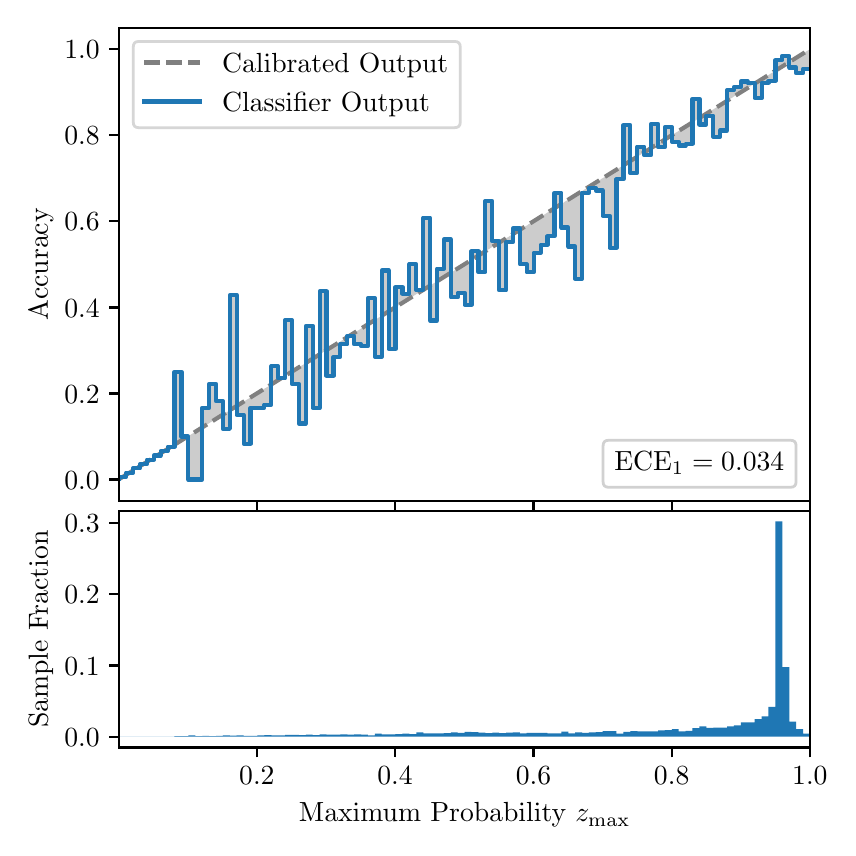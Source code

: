 \begingroup%
\makeatletter%
\begin{pgfpicture}%
\pgfpathrectangle{\pgfpointorigin}{\pgfqpoint{4.0in}{4.0in}}%
\pgfusepath{use as bounding box, clip}%
\begin{pgfscope}%
\pgfsetbuttcap%
\pgfsetmiterjoin%
\definecolor{currentfill}{rgb}{1.0,1.0,1.0}%
\pgfsetfillcolor{currentfill}%
\pgfsetlinewidth{0.0pt}%
\definecolor{currentstroke}{rgb}{1.0,1.0,1.0}%
\pgfsetstrokecolor{currentstroke}%
\pgfsetdash{}{0pt}%
\pgfpathmoveto{\pgfqpoint{0.0in}{0.0in}}%
\pgfpathlineto{\pgfqpoint{4.0in}{0.0in}}%
\pgfpathlineto{\pgfqpoint{4.0in}{4.0in}}%
\pgfpathlineto{\pgfqpoint{0.0in}{4.0in}}%
\pgfpathclose%
\pgfusepath{fill}%
\end{pgfscope}%
\begin{pgfscope}%
\pgfsetbuttcap%
\pgfsetmiterjoin%
\definecolor{currentfill}{rgb}{1.0,1.0,1.0}%
\pgfsetfillcolor{currentfill}%
\pgfsetlinewidth{0.0pt}%
\definecolor{currentstroke}{rgb}{0.0,0.0,0.0}%
\pgfsetstrokecolor{currentstroke}%
\pgfsetstrokeopacity{0.0}%
\pgfsetdash{}{0pt}%
\pgfpathmoveto{\pgfqpoint{0.458in}{1.633in}}%
\pgfpathlineto{\pgfqpoint{3.911in}{1.633in}}%
\pgfpathlineto{\pgfqpoint{3.911in}{4.0in}}%
\pgfpathlineto{\pgfqpoint{0.458in}{4.0in}}%
\pgfpathclose%
\pgfusepath{fill}%
\end{pgfscope}%
\begin{pgfscope}%
\pgfpathrectangle{\pgfqpoint{0.458in}{1.633in}}{\pgfqpoint{3.453in}{2.367in}}%
\pgfusepath{clip}%
\pgfsetbuttcap%
\pgfsetroundjoin%
\definecolor{currentfill}{rgb}{0.0,0.0,0.0}%
\pgfsetfillcolor{currentfill}%
\pgfsetfillopacity{0.2}%
\pgfsetlinewidth{0.0pt}%
\definecolor{currentstroke}{rgb}{0.0,0.0,0.0}%
\pgfsetstrokecolor{currentstroke}%
\pgfsetdash{}{0pt}%
\pgfpathmoveto{\pgfqpoint{0.462in}{1.754in}}%
\pgfpathlineto{\pgfqpoint{0.462in}{1.745in}}%
\pgfpathlineto{\pgfqpoint{0.465in}{1.747in}}%
\pgfpathlineto{\pgfqpoint{0.469in}{1.749in}}%
\pgfpathlineto{\pgfqpoint{0.472in}{1.751in}}%
\pgfpathlineto{\pgfqpoint{0.475in}{1.754in}}%
\pgfpathlineto{\pgfqpoint{0.479in}{1.756in}}%
\pgfpathlineto{\pgfqpoint{0.482in}{1.758in}}%
\pgfpathlineto{\pgfqpoint{0.486in}{1.76in}}%
\pgfpathlineto{\pgfqpoint{0.489in}{1.762in}}%
\pgfpathlineto{\pgfqpoint{0.493in}{1.764in}}%
\pgfpathlineto{\pgfqpoint{0.496in}{1.766in}}%
\pgfpathlineto{\pgfqpoint{0.5in}{1.769in}}%
\pgfpathlineto{\pgfqpoint{0.503in}{1.771in}}%
\pgfpathlineto{\pgfqpoint{0.507in}{1.773in}}%
\pgfpathlineto{\pgfqpoint{0.51in}{1.775in}}%
\pgfpathlineto{\pgfqpoint{0.513in}{1.777in}}%
\pgfpathlineto{\pgfqpoint{0.517in}{1.779in}}%
\pgfpathlineto{\pgfqpoint{0.52in}{1.782in}}%
\pgfpathlineto{\pgfqpoint{0.524in}{1.784in}}%
\pgfpathlineto{\pgfqpoint{0.527in}{1.786in}}%
\pgfpathlineto{\pgfqpoint{0.531in}{1.788in}}%
\pgfpathlineto{\pgfqpoint{0.534in}{1.79in}}%
\pgfpathlineto{\pgfqpoint{0.538in}{1.792in}}%
\pgfpathlineto{\pgfqpoint{0.541in}{1.794in}}%
\pgfpathlineto{\pgfqpoint{0.545in}{1.797in}}%
\pgfpathlineto{\pgfqpoint{0.548in}{1.799in}}%
\pgfpathlineto{\pgfqpoint{0.551in}{1.801in}}%
\pgfpathlineto{\pgfqpoint{0.555in}{1.803in}}%
\pgfpathlineto{\pgfqpoint{0.558in}{1.805in}}%
\pgfpathlineto{\pgfqpoint{0.562in}{1.807in}}%
\pgfpathlineto{\pgfqpoint{0.565in}{1.81in}}%
\pgfpathlineto{\pgfqpoint{0.569in}{1.812in}}%
\pgfpathlineto{\pgfqpoint{0.572in}{1.814in}}%
\pgfpathlineto{\pgfqpoint{0.576in}{1.816in}}%
\pgfpathlineto{\pgfqpoint{0.579in}{1.818in}}%
\pgfpathlineto{\pgfqpoint{0.583in}{1.82in}}%
\pgfpathlineto{\pgfqpoint{0.586in}{1.822in}}%
\pgfpathlineto{\pgfqpoint{0.59in}{1.825in}}%
\pgfpathlineto{\pgfqpoint{0.593in}{1.827in}}%
\pgfpathlineto{\pgfqpoint{0.596in}{1.829in}}%
\pgfpathlineto{\pgfqpoint{0.6in}{1.831in}}%
\pgfpathlineto{\pgfqpoint{0.603in}{1.833in}}%
\pgfpathlineto{\pgfqpoint{0.607in}{1.835in}}%
\pgfpathlineto{\pgfqpoint{0.61in}{1.837in}}%
\pgfpathlineto{\pgfqpoint{0.614in}{1.84in}}%
\pgfpathlineto{\pgfqpoint{0.617in}{1.842in}}%
\pgfpathlineto{\pgfqpoint{0.621in}{1.844in}}%
\pgfpathlineto{\pgfqpoint{0.624in}{1.846in}}%
\pgfpathlineto{\pgfqpoint{0.628in}{1.848in}}%
\pgfpathlineto{\pgfqpoint{0.631in}{1.85in}}%
\pgfpathlineto{\pgfqpoint{0.634in}{1.853in}}%
\pgfpathlineto{\pgfqpoint{0.638in}{1.855in}}%
\pgfpathlineto{\pgfqpoint{0.641in}{1.857in}}%
\pgfpathlineto{\pgfqpoint{0.645in}{1.859in}}%
\pgfpathlineto{\pgfqpoint{0.648in}{1.861in}}%
\pgfpathlineto{\pgfqpoint{0.652in}{1.863in}}%
\pgfpathlineto{\pgfqpoint{0.655in}{1.865in}}%
\pgfpathlineto{\pgfqpoint{0.659in}{1.868in}}%
\pgfpathlineto{\pgfqpoint{0.662in}{1.87in}}%
\pgfpathlineto{\pgfqpoint{0.666in}{1.872in}}%
\pgfpathlineto{\pgfqpoint{0.669in}{1.874in}}%
\pgfpathlineto{\pgfqpoint{0.672in}{1.876in}}%
\pgfpathlineto{\pgfqpoint{0.676in}{1.878in}}%
\pgfpathlineto{\pgfqpoint{0.679in}{1.881in}}%
\pgfpathlineto{\pgfqpoint{0.683in}{1.883in}}%
\pgfpathlineto{\pgfqpoint{0.686in}{1.885in}}%
\pgfpathlineto{\pgfqpoint{0.69in}{1.887in}}%
\pgfpathlineto{\pgfqpoint{0.693in}{1.889in}}%
\pgfpathlineto{\pgfqpoint{0.697in}{1.891in}}%
\pgfpathlineto{\pgfqpoint{0.7in}{1.893in}}%
\pgfpathlineto{\pgfqpoint{0.704in}{1.896in}}%
\pgfpathlineto{\pgfqpoint{0.707in}{1.898in}}%
\pgfpathlineto{\pgfqpoint{0.71in}{1.9in}}%
\pgfpathlineto{\pgfqpoint{0.714in}{1.902in}}%
\pgfpathlineto{\pgfqpoint{0.717in}{1.904in}}%
\pgfpathlineto{\pgfqpoint{0.721in}{1.906in}}%
\pgfpathlineto{\pgfqpoint{0.724in}{1.908in}}%
\pgfpathlineto{\pgfqpoint{0.728in}{1.911in}}%
\pgfpathlineto{\pgfqpoint{0.731in}{1.913in}}%
\pgfpathlineto{\pgfqpoint{0.735in}{1.915in}}%
\pgfpathlineto{\pgfqpoint{0.738in}{1.917in}}%
\pgfpathlineto{\pgfqpoint{0.742in}{1.919in}}%
\pgfpathlineto{\pgfqpoint{0.745in}{1.921in}}%
\pgfpathlineto{\pgfqpoint{0.749in}{1.924in}}%
\pgfpathlineto{\pgfqpoint{0.752in}{1.926in}}%
\pgfpathlineto{\pgfqpoint{0.755in}{1.928in}}%
\pgfpathlineto{\pgfqpoint{0.759in}{1.93in}}%
\pgfpathlineto{\pgfqpoint{0.762in}{1.932in}}%
\pgfpathlineto{\pgfqpoint{0.766in}{1.934in}}%
\pgfpathlineto{\pgfqpoint{0.769in}{1.936in}}%
\pgfpathlineto{\pgfqpoint{0.773in}{1.939in}}%
\pgfpathlineto{\pgfqpoint{0.776in}{1.941in}}%
\pgfpathlineto{\pgfqpoint{0.78in}{1.943in}}%
\pgfpathlineto{\pgfqpoint{0.783in}{1.945in}}%
\pgfpathlineto{\pgfqpoint{0.787in}{1.947in}}%
\pgfpathlineto{\pgfqpoint{0.79in}{1.949in}}%
\pgfpathlineto{\pgfqpoint{0.793in}{1.952in}}%
\pgfpathlineto{\pgfqpoint{0.797in}{1.954in}}%
\pgfpathlineto{\pgfqpoint{0.8in}{1.956in}}%
\pgfpathlineto{\pgfqpoint{0.804in}{1.958in}}%
\pgfpathlineto{\pgfqpoint{0.807in}{1.96in}}%
\pgfpathlineto{\pgfqpoint{0.811in}{1.962in}}%
\pgfpathlineto{\pgfqpoint{0.814in}{1.964in}}%
\pgfpathlineto{\pgfqpoint{0.818in}{1.967in}}%
\pgfpathlineto{\pgfqpoint{0.821in}{1.969in}}%
\pgfpathlineto{\pgfqpoint{0.825in}{1.971in}}%
\pgfpathlineto{\pgfqpoint{0.828in}{1.973in}}%
\pgfpathlineto{\pgfqpoint{0.831in}{1.975in}}%
\pgfpathlineto{\pgfqpoint{0.835in}{1.977in}}%
\pgfpathlineto{\pgfqpoint{0.838in}{1.979in}}%
\pgfpathlineto{\pgfqpoint{0.842in}{1.982in}}%
\pgfpathlineto{\pgfqpoint{0.845in}{1.984in}}%
\pgfpathlineto{\pgfqpoint{0.849in}{1.986in}}%
\pgfpathlineto{\pgfqpoint{0.852in}{1.988in}}%
\pgfpathlineto{\pgfqpoint{0.856in}{1.99in}}%
\pgfpathlineto{\pgfqpoint{0.859in}{1.992in}}%
\pgfpathlineto{\pgfqpoint{0.863in}{1.995in}}%
\pgfpathlineto{\pgfqpoint{0.866in}{1.997in}}%
\pgfpathlineto{\pgfqpoint{0.869in}{1.999in}}%
\pgfpathlineto{\pgfqpoint{0.873in}{2.001in}}%
\pgfpathlineto{\pgfqpoint{0.876in}{2.003in}}%
\pgfpathlineto{\pgfqpoint{0.88in}{2.005in}}%
\pgfpathlineto{\pgfqpoint{0.883in}{2.007in}}%
\pgfpathlineto{\pgfqpoint{0.887in}{2.01in}}%
\pgfpathlineto{\pgfqpoint{0.89in}{2.012in}}%
\pgfpathlineto{\pgfqpoint{0.894in}{2.014in}}%
\pgfpathlineto{\pgfqpoint{0.897in}{2.016in}}%
\pgfpathlineto{\pgfqpoint{0.901in}{2.018in}}%
\pgfpathlineto{\pgfqpoint{0.904in}{2.02in}}%
\pgfpathlineto{\pgfqpoint{0.908in}{2.023in}}%
\pgfpathlineto{\pgfqpoint{0.911in}{2.025in}}%
\pgfpathlineto{\pgfqpoint{0.914in}{2.027in}}%
\pgfpathlineto{\pgfqpoint{0.918in}{2.029in}}%
\pgfpathlineto{\pgfqpoint{0.921in}{2.031in}}%
\pgfpathlineto{\pgfqpoint{0.925in}{2.033in}}%
\pgfpathlineto{\pgfqpoint{0.928in}{2.035in}}%
\pgfpathlineto{\pgfqpoint{0.932in}{2.038in}}%
\pgfpathlineto{\pgfqpoint{0.935in}{2.04in}}%
\pgfpathlineto{\pgfqpoint{0.939in}{2.042in}}%
\pgfpathlineto{\pgfqpoint{0.942in}{2.044in}}%
\pgfpathlineto{\pgfqpoint{0.946in}{2.046in}}%
\pgfpathlineto{\pgfqpoint{0.949in}{2.048in}}%
\pgfpathlineto{\pgfqpoint{0.952in}{2.05in}}%
\pgfpathlineto{\pgfqpoint{0.956in}{2.053in}}%
\pgfpathlineto{\pgfqpoint{0.959in}{2.055in}}%
\pgfpathlineto{\pgfqpoint{0.963in}{2.057in}}%
\pgfpathlineto{\pgfqpoint{0.966in}{2.059in}}%
\pgfpathlineto{\pgfqpoint{0.97in}{2.061in}}%
\pgfpathlineto{\pgfqpoint{0.973in}{2.063in}}%
\pgfpathlineto{\pgfqpoint{0.977in}{2.066in}}%
\pgfpathlineto{\pgfqpoint{0.98in}{2.068in}}%
\pgfpathlineto{\pgfqpoint{0.984in}{2.07in}}%
\pgfpathlineto{\pgfqpoint{0.987in}{2.072in}}%
\pgfpathlineto{\pgfqpoint{0.99in}{2.074in}}%
\pgfpathlineto{\pgfqpoint{0.994in}{2.076in}}%
\pgfpathlineto{\pgfqpoint{0.997in}{2.078in}}%
\pgfpathlineto{\pgfqpoint{1.001in}{2.081in}}%
\pgfpathlineto{\pgfqpoint{1.004in}{2.083in}}%
\pgfpathlineto{\pgfqpoint{1.008in}{2.085in}}%
\pgfpathlineto{\pgfqpoint{1.011in}{2.087in}}%
\pgfpathlineto{\pgfqpoint{1.015in}{2.089in}}%
\pgfpathlineto{\pgfqpoint{1.018in}{2.091in}}%
\pgfpathlineto{\pgfqpoint{1.022in}{2.094in}}%
\pgfpathlineto{\pgfqpoint{1.025in}{2.096in}}%
\pgfpathlineto{\pgfqpoint{1.028in}{2.098in}}%
\pgfpathlineto{\pgfqpoint{1.032in}{2.1in}}%
\pgfpathlineto{\pgfqpoint{1.035in}{2.102in}}%
\pgfpathlineto{\pgfqpoint{1.039in}{2.104in}}%
\pgfpathlineto{\pgfqpoint{1.042in}{2.106in}}%
\pgfpathlineto{\pgfqpoint{1.046in}{2.109in}}%
\pgfpathlineto{\pgfqpoint{1.049in}{2.111in}}%
\pgfpathlineto{\pgfqpoint{1.053in}{2.113in}}%
\pgfpathlineto{\pgfqpoint{1.056in}{2.115in}}%
\pgfpathlineto{\pgfqpoint{1.06in}{2.117in}}%
\pgfpathlineto{\pgfqpoint{1.063in}{2.119in}}%
\pgfpathlineto{\pgfqpoint{1.067in}{2.122in}}%
\pgfpathlineto{\pgfqpoint{1.07in}{2.124in}}%
\pgfpathlineto{\pgfqpoint{1.073in}{2.126in}}%
\pgfpathlineto{\pgfqpoint{1.077in}{2.128in}}%
\pgfpathlineto{\pgfqpoint{1.08in}{2.13in}}%
\pgfpathlineto{\pgfqpoint{1.084in}{2.132in}}%
\pgfpathlineto{\pgfqpoint{1.087in}{2.134in}}%
\pgfpathlineto{\pgfqpoint{1.091in}{2.137in}}%
\pgfpathlineto{\pgfqpoint{1.094in}{2.139in}}%
\pgfpathlineto{\pgfqpoint{1.098in}{2.141in}}%
\pgfpathlineto{\pgfqpoint{1.101in}{2.143in}}%
\pgfpathlineto{\pgfqpoint{1.105in}{2.145in}}%
\pgfpathlineto{\pgfqpoint{1.108in}{2.147in}}%
\pgfpathlineto{\pgfqpoint{1.111in}{2.149in}}%
\pgfpathlineto{\pgfqpoint{1.115in}{2.152in}}%
\pgfpathlineto{\pgfqpoint{1.118in}{2.154in}}%
\pgfpathlineto{\pgfqpoint{1.122in}{2.156in}}%
\pgfpathlineto{\pgfqpoint{1.125in}{2.158in}}%
\pgfpathlineto{\pgfqpoint{1.129in}{2.16in}}%
\pgfpathlineto{\pgfqpoint{1.132in}{2.162in}}%
\pgfpathlineto{\pgfqpoint{1.136in}{2.165in}}%
\pgfpathlineto{\pgfqpoint{1.139in}{2.167in}}%
\pgfpathlineto{\pgfqpoint{1.143in}{2.169in}}%
\pgfpathlineto{\pgfqpoint{1.146in}{2.171in}}%
\pgfpathlineto{\pgfqpoint{1.149in}{2.173in}}%
\pgfpathlineto{\pgfqpoint{1.153in}{2.175in}}%
\pgfpathlineto{\pgfqpoint{1.156in}{2.177in}}%
\pgfpathlineto{\pgfqpoint{1.16in}{2.18in}}%
\pgfpathlineto{\pgfqpoint{1.163in}{2.182in}}%
\pgfpathlineto{\pgfqpoint{1.167in}{2.184in}}%
\pgfpathlineto{\pgfqpoint{1.17in}{2.186in}}%
\pgfpathlineto{\pgfqpoint{1.174in}{2.188in}}%
\pgfpathlineto{\pgfqpoint{1.177in}{2.19in}}%
\pgfpathlineto{\pgfqpoint{1.181in}{2.193in}}%
\pgfpathlineto{\pgfqpoint{1.184in}{2.195in}}%
\pgfpathlineto{\pgfqpoint{1.187in}{2.197in}}%
\pgfpathlineto{\pgfqpoint{1.191in}{2.199in}}%
\pgfpathlineto{\pgfqpoint{1.194in}{2.201in}}%
\pgfpathlineto{\pgfqpoint{1.198in}{2.203in}}%
\pgfpathlineto{\pgfqpoint{1.201in}{2.205in}}%
\pgfpathlineto{\pgfqpoint{1.205in}{2.208in}}%
\pgfpathlineto{\pgfqpoint{1.208in}{2.21in}}%
\pgfpathlineto{\pgfqpoint{1.212in}{2.212in}}%
\pgfpathlineto{\pgfqpoint{1.215in}{2.214in}}%
\pgfpathlineto{\pgfqpoint{1.219in}{2.216in}}%
\pgfpathlineto{\pgfqpoint{1.222in}{2.218in}}%
\pgfpathlineto{\pgfqpoint{1.226in}{2.22in}}%
\pgfpathlineto{\pgfqpoint{1.229in}{2.223in}}%
\pgfpathlineto{\pgfqpoint{1.232in}{2.225in}}%
\pgfpathlineto{\pgfqpoint{1.236in}{2.227in}}%
\pgfpathlineto{\pgfqpoint{1.239in}{2.229in}}%
\pgfpathlineto{\pgfqpoint{1.243in}{2.231in}}%
\pgfpathlineto{\pgfqpoint{1.246in}{2.233in}}%
\pgfpathlineto{\pgfqpoint{1.25in}{2.236in}}%
\pgfpathlineto{\pgfqpoint{1.253in}{2.238in}}%
\pgfpathlineto{\pgfqpoint{1.257in}{2.24in}}%
\pgfpathlineto{\pgfqpoint{1.26in}{2.242in}}%
\pgfpathlineto{\pgfqpoint{1.264in}{2.244in}}%
\pgfpathlineto{\pgfqpoint{1.267in}{2.246in}}%
\pgfpathlineto{\pgfqpoint{1.27in}{2.248in}}%
\pgfpathlineto{\pgfqpoint{1.274in}{2.251in}}%
\pgfpathlineto{\pgfqpoint{1.277in}{2.253in}}%
\pgfpathlineto{\pgfqpoint{1.281in}{2.255in}}%
\pgfpathlineto{\pgfqpoint{1.284in}{2.257in}}%
\pgfpathlineto{\pgfqpoint{1.288in}{2.259in}}%
\pgfpathlineto{\pgfqpoint{1.291in}{2.261in}}%
\pgfpathlineto{\pgfqpoint{1.295in}{2.264in}}%
\pgfpathlineto{\pgfqpoint{1.298in}{2.266in}}%
\pgfpathlineto{\pgfqpoint{1.302in}{2.268in}}%
\pgfpathlineto{\pgfqpoint{1.305in}{2.27in}}%
\pgfpathlineto{\pgfqpoint{1.308in}{2.272in}}%
\pgfpathlineto{\pgfqpoint{1.312in}{2.274in}}%
\pgfpathlineto{\pgfqpoint{1.315in}{2.276in}}%
\pgfpathlineto{\pgfqpoint{1.319in}{2.279in}}%
\pgfpathlineto{\pgfqpoint{1.322in}{2.281in}}%
\pgfpathlineto{\pgfqpoint{1.326in}{2.283in}}%
\pgfpathlineto{\pgfqpoint{1.329in}{2.285in}}%
\pgfpathlineto{\pgfqpoint{1.333in}{2.287in}}%
\pgfpathlineto{\pgfqpoint{1.336in}{2.289in}}%
\pgfpathlineto{\pgfqpoint{1.34in}{2.291in}}%
\pgfpathlineto{\pgfqpoint{1.343in}{2.294in}}%
\pgfpathlineto{\pgfqpoint{1.346in}{2.296in}}%
\pgfpathlineto{\pgfqpoint{1.35in}{2.298in}}%
\pgfpathlineto{\pgfqpoint{1.353in}{2.3in}}%
\pgfpathlineto{\pgfqpoint{1.357in}{2.302in}}%
\pgfpathlineto{\pgfqpoint{1.36in}{2.304in}}%
\pgfpathlineto{\pgfqpoint{1.364in}{2.307in}}%
\pgfpathlineto{\pgfqpoint{1.367in}{2.309in}}%
\pgfpathlineto{\pgfqpoint{1.371in}{2.311in}}%
\pgfpathlineto{\pgfqpoint{1.374in}{2.313in}}%
\pgfpathlineto{\pgfqpoint{1.378in}{2.315in}}%
\pgfpathlineto{\pgfqpoint{1.381in}{2.317in}}%
\pgfpathlineto{\pgfqpoint{1.385in}{2.319in}}%
\pgfpathlineto{\pgfqpoint{1.388in}{2.322in}}%
\pgfpathlineto{\pgfqpoint{1.391in}{2.324in}}%
\pgfpathlineto{\pgfqpoint{1.395in}{2.326in}}%
\pgfpathlineto{\pgfqpoint{1.398in}{2.328in}}%
\pgfpathlineto{\pgfqpoint{1.402in}{2.33in}}%
\pgfpathlineto{\pgfqpoint{1.405in}{2.332in}}%
\pgfpathlineto{\pgfqpoint{1.409in}{2.335in}}%
\pgfpathlineto{\pgfqpoint{1.412in}{2.337in}}%
\pgfpathlineto{\pgfqpoint{1.416in}{2.339in}}%
\pgfpathlineto{\pgfqpoint{1.419in}{2.341in}}%
\pgfpathlineto{\pgfqpoint{1.423in}{2.343in}}%
\pgfpathlineto{\pgfqpoint{1.426in}{2.345in}}%
\pgfpathlineto{\pgfqpoint{1.429in}{2.347in}}%
\pgfpathlineto{\pgfqpoint{1.433in}{2.35in}}%
\pgfpathlineto{\pgfqpoint{1.436in}{2.352in}}%
\pgfpathlineto{\pgfqpoint{1.44in}{2.354in}}%
\pgfpathlineto{\pgfqpoint{1.443in}{2.356in}}%
\pgfpathlineto{\pgfqpoint{1.447in}{2.358in}}%
\pgfpathlineto{\pgfqpoint{1.45in}{2.36in}}%
\pgfpathlineto{\pgfqpoint{1.454in}{2.363in}}%
\pgfpathlineto{\pgfqpoint{1.457in}{2.365in}}%
\pgfpathlineto{\pgfqpoint{1.461in}{2.367in}}%
\pgfpathlineto{\pgfqpoint{1.464in}{2.369in}}%
\pgfpathlineto{\pgfqpoint{1.467in}{2.371in}}%
\pgfpathlineto{\pgfqpoint{1.471in}{2.373in}}%
\pgfpathlineto{\pgfqpoint{1.474in}{2.375in}}%
\pgfpathlineto{\pgfqpoint{1.478in}{2.378in}}%
\pgfpathlineto{\pgfqpoint{1.481in}{2.38in}}%
\pgfpathlineto{\pgfqpoint{1.485in}{2.382in}}%
\pgfpathlineto{\pgfqpoint{1.488in}{2.384in}}%
\pgfpathlineto{\pgfqpoint{1.492in}{2.386in}}%
\pgfpathlineto{\pgfqpoint{1.495in}{2.388in}}%
\pgfpathlineto{\pgfqpoint{1.499in}{2.39in}}%
\pgfpathlineto{\pgfqpoint{1.502in}{2.393in}}%
\pgfpathlineto{\pgfqpoint{1.506in}{2.395in}}%
\pgfpathlineto{\pgfqpoint{1.509in}{2.397in}}%
\pgfpathlineto{\pgfqpoint{1.512in}{2.399in}}%
\pgfpathlineto{\pgfqpoint{1.516in}{2.401in}}%
\pgfpathlineto{\pgfqpoint{1.519in}{2.403in}}%
\pgfpathlineto{\pgfqpoint{1.523in}{2.406in}}%
\pgfpathlineto{\pgfqpoint{1.526in}{2.408in}}%
\pgfpathlineto{\pgfqpoint{1.53in}{2.41in}}%
\pgfpathlineto{\pgfqpoint{1.533in}{2.412in}}%
\pgfpathlineto{\pgfqpoint{1.537in}{2.414in}}%
\pgfpathlineto{\pgfqpoint{1.54in}{2.416in}}%
\pgfpathlineto{\pgfqpoint{1.544in}{2.418in}}%
\pgfpathlineto{\pgfqpoint{1.547in}{2.421in}}%
\pgfpathlineto{\pgfqpoint{1.55in}{2.423in}}%
\pgfpathlineto{\pgfqpoint{1.554in}{2.425in}}%
\pgfpathlineto{\pgfqpoint{1.557in}{2.427in}}%
\pgfpathlineto{\pgfqpoint{1.561in}{2.429in}}%
\pgfpathlineto{\pgfqpoint{1.564in}{2.431in}}%
\pgfpathlineto{\pgfqpoint{1.568in}{2.434in}}%
\pgfpathlineto{\pgfqpoint{1.571in}{2.436in}}%
\pgfpathlineto{\pgfqpoint{1.575in}{2.438in}}%
\pgfpathlineto{\pgfqpoint{1.578in}{2.44in}}%
\pgfpathlineto{\pgfqpoint{1.582in}{2.442in}}%
\pgfpathlineto{\pgfqpoint{1.585in}{2.444in}}%
\pgfpathlineto{\pgfqpoint{1.588in}{2.446in}}%
\pgfpathlineto{\pgfqpoint{1.592in}{2.449in}}%
\pgfpathlineto{\pgfqpoint{1.595in}{2.451in}}%
\pgfpathlineto{\pgfqpoint{1.599in}{2.453in}}%
\pgfpathlineto{\pgfqpoint{1.602in}{2.455in}}%
\pgfpathlineto{\pgfqpoint{1.606in}{2.457in}}%
\pgfpathlineto{\pgfqpoint{1.609in}{2.459in}}%
\pgfpathlineto{\pgfqpoint{1.613in}{2.461in}}%
\pgfpathlineto{\pgfqpoint{1.616in}{2.464in}}%
\pgfpathlineto{\pgfqpoint{1.62in}{2.466in}}%
\pgfpathlineto{\pgfqpoint{1.623in}{2.468in}}%
\pgfpathlineto{\pgfqpoint{1.626in}{2.47in}}%
\pgfpathlineto{\pgfqpoint{1.63in}{2.472in}}%
\pgfpathlineto{\pgfqpoint{1.633in}{2.474in}}%
\pgfpathlineto{\pgfqpoint{1.637in}{2.477in}}%
\pgfpathlineto{\pgfqpoint{1.64in}{2.479in}}%
\pgfpathlineto{\pgfqpoint{1.644in}{2.481in}}%
\pgfpathlineto{\pgfqpoint{1.647in}{2.483in}}%
\pgfpathlineto{\pgfqpoint{1.651in}{2.485in}}%
\pgfpathlineto{\pgfqpoint{1.654in}{2.487in}}%
\pgfpathlineto{\pgfqpoint{1.658in}{2.489in}}%
\pgfpathlineto{\pgfqpoint{1.661in}{2.492in}}%
\pgfpathlineto{\pgfqpoint{1.665in}{2.494in}}%
\pgfpathlineto{\pgfqpoint{1.668in}{2.496in}}%
\pgfpathlineto{\pgfqpoint{1.671in}{2.498in}}%
\pgfpathlineto{\pgfqpoint{1.675in}{2.5in}}%
\pgfpathlineto{\pgfqpoint{1.678in}{2.502in}}%
\pgfpathlineto{\pgfqpoint{1.682in}{2.505in}}%
\pgfpathlineto{\pgfqpoint{1.685in}{2.507in}}%
\pgfpathlineto{\pgfqpoint{1.689in}{2.509in}}%
\pgfpathlineto{\pgfqpoint{1.692in}{2.511in}}%
\pgfpathlineto{\pgfqpoint{1.696in}{2.513in}}%
\pgfpathlineto{\pgfqpoint{1.699in}{2.515in}}%
\pgfpathlineto{\pgfqpoint{1.703in}{2.517in}}%
\pgfpathlineto{\pgfqpoint{1.706in}{2.52in}}%
\pgfpathlineto{\pgfqpoint{1.709in}{2.522in}}%
\pgfpathlineto{\pgfqpoint{1.713in}{2.524in}}%
\pgfpathlineto{\pgfqpoint{1.716in}{2.526in}}%
\pgfpathlineto{\pgfqpoint{1.72in}{2.528in}}%
\pgfpathlineto{\pgfqpoint{1.723in}{2.53in}}%
\pgfpathlineto{\pgfqpoint{1.727in}{2.532in}}%
\pgfpathlineto{\pgfqpoint{1.73in}{2.535in}}%
\pgfpathlineto{\pgfqpoint{1.734in}{2.537in}}%
\pgfpathlineto{\pgfqpoint{1.737in}{2.539in}}%
\pgfpathlineto{\pgfqpoint{1.741in}{2.541in}}%
\pgfpathlineto{\pgfqpoint{1.744in}{2.543in}}%
\pgfpathlineto{\pgfqpoint{1.747in}{2.545in}}%
\pgfpathlineto{\pgfqpoint{1.751in}{2.548in}}%
\pgfpathlineto{\pgfqpoint{1.754in}{2.55in}}%
\pgfpathlineto{\pgfqpoint{1.758in}{2.552in}}%
\pgfpathlineto{\pgfqpoint{1.761in}{2.554in}}%
\pgfpathlineto{\pgfqpoint{1.765in}{2.556in}}%
\pgfpathlineto{\pgfqpoint{1.768in}{2.558in}}%
\pgfpathlineto{\pgfqpoint{1.772in}{2.56in}}%
\pgfpathlineto{\pgfqpoint{1.775in}{2.563in}}%
\pgfpathlineto{\pgfqpoint{1.779in}{2.565in}}%
\pgfpathlineto{\pgfqpoint{1.782in}{2.567in}}%
\pgfpathlineto{\pgfqpoint{1.785in}{2.569in}}%
\pgfpathlineto{\pgfqpoint{1.789in}{2.571in}}%
\pgfpathlineto{\pgfqpoint{1.792in}{2.573in}}%
\pgfpathlineto{\pgfqpoint{1.796in}{2.576in}}%
\pgfpathlineto{\pgfqpoint{1.799in}{2.578in}}%
\pgfpathlineto{\pgfqpoint{1.803in}{2.58in}}%
\pgfpathlineto{\pgfqpoint{1.806in}{2.582in}}%
\pgfpathlineto{\pgfqpoint{1.81in}{2.584in}}%
\pgfpathlineto{\pgfqpoint{1.813in}{2.586in}}%
\pgfpathlineto{\pgfqpoint{1.817in}{2.588in}}%
\pgfpathlineto{\pgfqpoint{1.82in}{2.591in}}%
\pgfpathlineto{\pgfqpoint{1.824in}{2.593in}}%
\pgfpathlineto{\pgfqpoint{1.827in}{2.595in}}%
\pgfpathlineto{\pgfqpoint{1.83in}{2.597in}}%
\pgfpathlineto{\pgfqpoint{1.834in}{2.599in}}%
\pgfpathlineto{\pgfqpoint{1.837in}{2.601in}}%
\pgfpathlineto{\pgfqpoint{1.841in}{2.604in}}%
\pgfpathlineto{\pgfqpoint{1.844in}{2.606in}}%
\pgfpathlineto{\pgfqpoint{1.848in}{2.608in}}%
\pgfpathlineto{\pgfqpoint{1.851in}{2.61in}}%
\pgfpathlineto{\pgfqpoint{1.855in}{2.612in}}%
\pgfpathlineto{\pgfqpoint{1.858in}{2.614in}}%
\pgfpathlineto{\pgfqpoint{1.862in}{2.616in}}%
\pgfpathlineto{\pgfqpoint{1.865in}{2.619in}}%
\pgfpathlineto{\pgfqpoint{1.868in}{2.621in}}%
\pgfpathlineto{\pgfqpoint{1.872in}{2.623in}}%
\pgfpathlineto{\pgfqpoint{1.875in}{2.625in}}%
\pgfpathlineto{\pgfqpoint{1.879in}{2.627in}}%
\pgfpathlineto{\pgfqpoint{1.882in}{2.629in}}%
\pgfpathlineto{\pgfqpoint{1.886in}{2.631in}}%
\pgfpathlineto{\pgfqpoint{1.889in}{2.634in}}%
\pgfpathlineto{\pgfqpoint{1.893in}{2.636in}}%
\pgfpathlineto{\pgfqpoint{1.896in}{2.638in}}%
\pgfpathlineto{\pgfqpoint{1.9in}{2.64in}}%
\pgfpathlineto{\pgfqpoint{1.903in}{2.642in}}%
\pgfpathlineto{\pgfqpoint{1.906in}{2.644in}}%
\pgfpathlineto{\pgfqpoint{1.91in}{2.647in}}%
\pgfpathlineto{\pgfqpoint{1.913in}{2.649in}}%
\pgfpathlineto{\pgfqpoint{1.917in}{2.651in}}%
\pgfpathlineto{\pgfqpoint{1.92in}{2.653in}}%
\pgfpathlineto{\pgfqpoint{1.924in}{2.655in}}%
\pgfpathlineto{\pgfqpoint{1.927in}{2.657in}}%
\pgfpathlineto{\pgfqpoint{1.931in}{2.659in}}%
\pgfpathlineto{\pgfqpoint{1.934in}{2.662in}}%
\pgfpathlineto{\pgfqpoint{1.938in}{2.664in}}%
\pgfpathlineto{\pgfqpoint{1.941in}{2.666in}}%
\pgfpathlineto{\pgfqpoint{1.944in}{2.668in}}%
\pgfpathlineto{\pgfqpoint{1.948in}{2.67in}}%
\pgfpathlineto{\pgfqpoint{1.951in}{2.672in}}%
\pgfpathlineto{\pgfqpoint{1.955in}{2.675in}}%
\pgfpathlineto{\pgfqpoint{1.958in}{2.677in}}%
\pgfpathlineto{\pgfqpoint{1.962in}{2.679in}}%
\pgfpathlineto{\pgfqpoint{1.965in}{2.681in}}%
\pgfpathlineto{\pgfqpoint{1.969in}{2.683in}}%
\pgfpathlineto{\pgfqpoint{1.972in}{2.685in}}%
\pgfpathlineto{\pgfqpoint{1.976in}{2.687in}}%
\pgfpathlineto{\pgfqpoint{1.979in}{2.69in}}%
\pgfpathlineto{\pgfqpoint{1.983in}{2.692in}}%
\pgfpathlineto{\pgfqpoint{1.986in}{2.694in}}%
\pgfpathlineto{\pgfqpoint{1.989in}{2.696in}}%
\pgfpathlineto{\pgfqpoint{1.993in}{2.698in}}%
\pgfpathlineto{\pgfqpoint{1.996in}{2.7in}}%
\pgfpathlineto{\pgfqpoint{2.0in}{2.702in}}%
\pgfpathlineto{\pgfqpoint{2.003in}{2.705in}}%
\pgfpathlineto{\pgfqpoint{2.007in}{2.707in}}%
\pgfpathlineto{\pgfqpoint{2.01in}{2.709in}}%
\pgfpathlineto{\pgfqpoint{2.014in}{2.711in}}%
\pgfpathlineto{\pgfqpoint{2.017in}{2.713in}}%
\pgfpathlineto{\pgfqpoint{2.021in}{2.715in}}%
\pgfpathlineto{\pgfqpoint{2.024in}{2.718in}}%
\pgfpathlineto{\pgfqpoint{2.027in}{2.72in}}%
\pgfpathlineto{\pgfqpoint{2.031in}{2.722in}}%
\pgfpathlineto{\pgfqpoint{2.034in}{2.724in}}%
\pgfpathlineto{\pgfqpoint{2.038in}{2.726in}}%
\pgfpathlineto{\pgfqpoint{2.041in}{2.728in}}%
\pgfpathlineto{\pgfqpoint{2.045in}{2.73in}}%
\pgfpathlineto{\pgfqpoint{2.048in}{2.733in}}%
\pgfpathlineto{\pgfqpoint{2.052in}{2.735in}}%
\pgfpathlineto{\pgfqpoint{2.055in}{2.737in}}%
\pgfpathlineto{\pgfqpoint{2.059in}{2.739in}}%
\pgfpathlineto{\pgfqpoint{2.062in}{2.741in}}%
\pgfpathlineto{\pgfqpoint{2.065in}{2.743in}}%
\pgfpathlineto{\pgfqpoint{2.069in}{2.746in}}%
\pgfpathlineto{\pgfqpoint{2.072in}{2.748in}}%
\pgfpathlineto{\pgfqpoint{2.076in}{2.75in}}%
\pgfpathlineto{\pgfqpoint{2.079in}{2.752in}}%
\pgfpathlineto{\pgfqpoint{2.083in}{2.754in}}%
\pgfpathlineto{\pgfqpoint{2.086in}{2.756in}}%
\pgfpathlineto{\pgfqpoint{2.09in}{2.758in}}%
\pgfpathlineto{\pgfqpoint{2.093in}{2.761in}}%
\pgfpathlineto{\pgfqpoint{2.097in}{2.763in}}%
\pgfpathlineto{\pgfqpoint{2.1in}{2.765in}}%
\pgfpathlineto{\pgfqpoint{2.103in}{2.767in}}%
\pgfpathlineto{\pgfqpoint{2.107in}{2.769in}}%
\pgfpathlineto{\pgfqpoint{2.11in}{2.771in}}%
\pgfpathlineto{\pgfqpoint{2.114in}{2.773in}}%
\pgfpathlineto{\pgfqpoint{2.117in}{2.776in}}%
\pgfpathlineto{\pgfqpoint{2.121in}{2.778in}}%
\pgfpathlineto{\pgfqpoint{2.124in}{2.78in}}%
\pgfpathlineto{\pgfqpoint{2.128in}{2.782in}}%
\pgfpathlineto{\pgfqpoint{2.131in}{2.784in}}%
\pgfpathlineto{\pgfqpoint{2.135in}{2.786in}}%
\pgfpathlineto{\pgfqpoint{2.138in}{2.789in}}%
\pgfpathlineto{\pgfqpoint{2.142in}{2.791in}}%
\pgfpathlineto{\pgfqpoint{2.145in}{2.793in}}%
\pgfpathlineto{\pgfqpoint{2.148in}{2.795in}}%
\pgfpathlineto{\pgfqpoint{2.152in}{2.797in}}%
\pgfpathlineto{\pgfqpoint{2.155in}{2.799in}}%
\pgfpathlineto{\pgfqpoint{2.159in}{2.801in}}%
\pgfpathlineto{\pgfqpoint{2.162in}{2.804in}}%
\pgfpathlineto{\pgfqpoint{2.166in}{2.806in}}%
\pgfpathlineto{\pgfqpoint{2.169in}{2.808in}}%
\pgfpathlineto{\pgfqpoint{2.173in}{2.81in}}%
\pgfpathlineto{\pgfqpoint{2.176in}{2.812in}}%
\pgfpathlineto{\pgfqpoint{2.18in}{2.814in}}%
\pgfpathlineto{\pgfqpoint{2.183in}{2.817in}}%
\pgfpathlineto{\pgfqpoint{2.186in}{2.819in}}%
\pgfpathlineto{\pgfqpoint{2.19in}{2.821in}}%
\pgfpathlineto{\pgfqpoint{2.193in}{2.823in}}%
\pgfpathlineto{\pgfqpoint{2.197in}{2.825in}}%
\pgfpathlineto{\pgfqpoint{2.2in}{2.827in}}%
\pgfpathlineto{\pgfqpoint{2.204in}{2.829in}}%
\pgfpathlineto{\pgfqpoint{2.207in}{2.832in}}%
\pgfpathlineto{\pgfqpoint{2.211in}{2.834in}}%
\pgfpathlineto{\pgfqpoint{2.214in}{2.836in}}%
\pgfpathlineto{\pgfqpoint{2.218in}{2.838in}}%
\pgfpathlineto{\pgfqpoint{2.221in}{2.84in}}%
\pgfpathlineto{\pgfqpoint{2.224in}{2.842in}}%
\pgfpathlineto{\pgfqpoint{2.228in}{2.845in}}%
\pgfpathlineto{\pgfqpoint{2.231in}{2.847in}}%
\pgfpathlineto{\pgfqpoint{2.235in}{2.849in}}%
\pgfpathlineto{\pgfqpoint{2.238in}{2.851in}}%
\pgfpathlineto{\pgfqpoint{2.242in}{2.853in}}%
\pgfpathlineto{\pgfqpoint{2.245in}{2.855in}}%
\pgfpathlineto{\pgfqpoint{2.249in}{2.857in}}%
\pgfpathlineto{\pgfqpoint{2.252in}{2.86in}}%
\pgfpathlineto{\pgfqpoint{2.256in}{2.862in}}%
\pgfpathlineto{\pgfqpoint{2.259in}{2.864in}}%
\pgfpathlineto{\pgfqpoint{2.262in}{2.866in}}%
\pgfpathlineto{\pgfqpoint{2.266in}{2.868in}}%
\pgfpathlineto{\pgfqpoint{2.269in}{2.87in}}%
\pgfpathlineto{\pgfqpoint{2.273in}{2.872in}}%
\pgfpathlineto{\pgfqpoint{2.276in}{2.875in}}%
\pgfpathlineto{\pgfqpoint{2.28in}{2.877in}}%
\pgfpathlineto{\pgfqpoint{2.283in}{2.879in}}%
\pgfpathlineto{\pgfqpoint{2.287in}{2.881in}}%
\pgfpathlineto{\pgfqpoint{2.29in}{2.883in}}%
\pgfpathlineto{\pgfqpoint{2.294in}{2.885in}}%
\pgfpathlineto{\pgfqpoint{2.297in}{2.888in}}%
\pgfpathlineto{\pgfqpoint{2.301in}{2.89in}}%
\pgfpathlineto{\pgfqpoint{2.304in}{2.892in}}%
\pgfpathlineto{\pgfqpoint{2.307in}{2.894in}}%
\pgfpathlineto{\pgfqpoint{2.311in}{2.896in}}%
\pgfpathlineto{\pgfqpoint{2.314in}{2.898in}}%
\pgfpathlineto{\pgfqpoint{2.318in}{2.9in}}%
\pgfpathlineto{\pgfqpoint{2.321in}{2.903in}}%
\pgfpathlineto{\pgfqpoint{2.325in}{2.905in}}%
\pgfpathlineto{\pgfqpoint{2.328in}{2.907in}}%
\pgfpathlineto{\pgfqpoint{2.332in}{2.909in}}%
\pgfpathlineto{\pgfqpoint{2.335in}{2.911in}}%
\pgfpathlineto{\pgfqpoint{2.339in}{2.913in}}%
\pgfpathlineto{\pgfqpoint{2.342in}{2.916in}}%
\pgfpathlineto{\pgfqpoint{2.345in}{2.918in}}%
\pgfpathlineto{\pgfqpoint{2.349in}{2.92in}}%
\pgfpathlineto{\pgfqpoint{2.352in}{2.922in}}%
\pgfpathlineto{\pgfqpoint{2.356in}{2.924in}}%
\pgfpathlineto{\pgfqpoint{2.359in}{2.926in}}%
\pgfpathlineto{\pgfqpoint{2.363in}{2.928in}}%
\pgfpathlineto{\pgfqpoint{2.366in}{2.931in}}%
\pgfpathlineto{\pgfqpoint{2.37in}{2.933in}}%
\pgfpathlineto{\pgfqpoint{2.373in}{2.935in}}%
\pgfpathlineto{\pgfqpoint{2.377in}{2.937in}}%
\pgfpathlineto{\pgfqpoint{2.38in}{2.939in}}%
\pgfpathlineto{\pgfqpoint{2.383in}{2.941in}}%
\pgfpathlineto{\pgfqpoint{2.387in}{2.943in}}%
\pgfpathlineto{\pgfqpoint{2.39in}{2.946in}}%
\pgfpathlineto{\pgfqpoint{2.394in}{2.948in}}%
\pgfpathlineto{\pgfqpoint{2.397in}{2.95in}}%
\pgfpathlineto{\pgfqpoint{2.401in}{2.952in}}%
\pgfpathlineto{\pgfqpoint{2.404in}{2.954in}}%
\pgfpathlineto{\pgfqpoint{2.408in}{2.956in}}%
\pgfpathlineto{\pgfqpoint{2.411in}{2.959in}}%
\pgfpathlineto{\pgfqpoint{2.415in}{2.961in}}%
\pgfpathlineto{\pgfqpoint{2.418in}{2.963in}}%
\pgfpathlineto{\pgfqpoint{2.421in}{2.965in}}%
\pgfpathlineto{\pgfqpoint{2.425in}{2.967in}}%
\pgfpathlineto{\pgfqpoint{2.428in}{2.969in}}%
\pgfpathlineto{\pgfqpoint{2.432in}{2.971in}}%
\pgfpathlineto{\pgfqpoint{2.435in}{2.974in}}%
\pgfpathlineto{\pgfqpoint{2.439in}{2.976in}}%
\pgfpathlineto{\pgfqpoint{2.442in}{2.978in}}%
\pgfpathlineto{\pgfqpoint{2.446in}{2.98in}}%
\pgfpathlineto{\pgfqpoint{2.449in}{2.982in}}%
\pgfpathlineto{\pgfqpoint{2.453in}{2.984in}}%
\pgfpathlineto{\pgfqpoint{2.456in}{2.987in}}%
\pgfpathlineto{\pgfqpoint{2.46in}{2.989in}}%
\pgfpathlineto{\pgfqpoint{2.463in}{2.991in}}%
\pgfpathlineto{\pgfqpoint{2.466in}{2.993in}}%
\pgfpathlineto{\pgfqpoint{2.47in}{2.995in}}%
\pgfpathlineto{\pgfqpoint{2.473in}{2.997in}}%
\pgfpathlineto{\pgfqpoint{2.477in}{2.999in}}%
\pgfpathlineto{\pgfqpoint{2.48in}{3.002in}}%
\pgfpathlineto{\pgfqpoint{2.484in}{3.004in}}%
\pgfpathlineto{\pgfqpoint{2.487in}{3.006in}}%
\pgfpathlineto{\pgfqpoint{2.491in}{3.008in}}%
\pgfpathlineto{\pgfqpoint{2.494in}{3.01in}}%
\pgfpathlineto{\pgfqpoint{2.498in}{3.012in}}%
\pgfpathlineto{\pgfqpoint{2.501in}{3.014in}}%
\pgfpathlineto{\pgfqpoint{2.504in}{3.017in}}%
\pgfpathlineto{\pgfqpoint{2.508in}{3.019in}}%
\pgfpathlineto{\pgfqpoint{2.511in}{3.021in}}%
\pgfpathlineto{\pgfqpoint{2.515in}{3.023in}}%
\pgfpathlineto{\pgfqpoint{2.518in}{3.025in}}%
\pgfpathlineto{\pgfqpoint{2.522in}{3.027in}}%
\pgfpathlineto{\pgfqpoint{2.525in}{3.03in}}%
\pgfpathlineto{\pgfqpoint{2.529in}{3.032in}}%
\pgfpathlineto{\pgfqpoint{2.532in}{3.034in}}%
\pgfpathlineto{\pgfqpoint{2.536in}{3.036in}}%
\pgfpathlineto{\pgfqpoint{2.539in}{3.038in}}%
\pgfpathlineto{\pgfqpoint{2.542in}{3.04in}}%
\pgfpathlineto{\pgfqpoint{2.546in}{3.042in}}%
\pgfpathlineto{\pgfqpoint{2.549in}{3.045in}}%
\pgfpathlineto{\pgfqpoint{2.553in}{3.047in}}%
\pgfpathlineto{\pgfqpoint{2.556in}{3.049in}}%
\pgfpathlineto{\pgfqpoint{2.56in}{3.051in}}%
\pgfpathlineto{\pgfqpoint{2.563in}{3.053in}}%
\pgfpathlineto{\pgfqpoint{2.567in}{3.055in}}%
\pgfpathlineto{\pgfqpoint{2.57in}{3.058in}}%
\pgfpathlineto{\pgfqpoint{2.574in}{3.06in}}%
\pgfpathlineto{\pgfqpoint{2.577in}{3.062in}}%
\pgfpathlineto{\pgfqpoint{2.58in}{3.064in}}%
\pgfpathlineto{\pgfqpoint{2.584in}{3.066in}}%
\pgfpathlineto{\pgfqpoint{2.587in}{3.068in}}%
\pgfpathlineto{\pgfqpoint{2.591in}{3.07in}}%
\pgfpathlineto{\pgfqpoint{2.594in}{3.073in}}%
\pgfpathlineto{\pgfqpoint{2.598in}{3.075in}}%
\pgfpathlineto{\pgfqpoint{2.601in}{3.077in}}%
\pgfpathlineto{\pgfqpoint{2.605in}{3.079in}}%
\pgfpathlineto{\pgfqpoint{2.608in}{3.081in}}%
\pgfpathlineto{\pgfqpoint{2.612in}{3.083in}}%
\pgfpathlineto{\pgfqpoint{2.615in}{3.085in}}%
\pgfpathlineto{\pgfqpoint{2.619in}{3.088in}}%
\pgfpathlineto{\pgfqpoint{2.622in}{3.09in}}%
\pgfpathlineto{\pgfqpoint{2.625in}{3.092in}}%
\pgfpathlineto{\pgfqpoint{2.629in}{3.094in}}%
\pgfpathlineto{\pgfqpoint{2.632in}{3.096in}}%
\pgfpathlineto{\pgfqpoint{2.636in}{3.098in}}%
\pgfpathlineto{\pgfqpoint{2.639in}{3.101in}}%
\pgfpathlineto{\pgfqpoint{2.643in}{3.103in}}%
\pgfpathlineto{\pgfqpoint{2.646in}{3.105in}}%
\pgfpathlineto{\pgfqpoint{2.65in}{3.107in}}%
\pgfpathlineto{\pgfqpoint{2.653in}{3.109in}}%
\pgfpathlineto{\pgfqpoint{2.657in}{3.111in}}%
\pgfpathlineto{\pgfqpoint{2.66in}{3.113in}}%
\pgfpathlineto{\pgfqpoint{2.663in}{3.116in}}%
\pgfpathlineto{\pgfqpoint{2.667in}{3.118in}}%
\pgfpathlineto{\pgfqpoint{2.67in}{3.12in}}%
\pgfpathlineto{\pgfqpoint{2.674in}{3.122in}}%
\pgfpathlineto{\pgfqpoint{2.677in}{3.124in}}%
\pgfpathlineto{\pgfqpoint{2.681in}{3.126in}}%
\pgfpathlineto{\pgfqpoint{2.684in}{3.129in}}%
\pgfpathlineto{\pgfqpoint{2.688in}{3.131in}}%
\pgfpathlineto{\pgfqpoint{2.691in}{3.133in}}%
\pgfpathlineto{\pgfqpoint{2.695in}{3.135in}}%
\pgfpathlineto{\pgfqpoint{2.698in}{3.137in}}%
\pgfpathlineto{\pgfqpoint{2.701in}{3.139in}}%
\pgfpathlineto{\pgfqpoint{2.705in}{3.141in}}%
\pgfpathlineto{\pgfqpoint{2.708in}{3.144in}}%
\pgfpathlineto{\pgfqpoint{2.712in}{3.146in}}%
\pgfpathlineto{\pgfqpoint{2.715in}{3.148in}}%
\pgfpathlineto{\pgfqpoint{2.719in}{3.15in}}%
\pgfpathlineto{\pgfqpoint{2.722in}{3.152in}}%
\pgfpathlineto{\pgfqpoint{2.726in}{3.154in}}%
\pgfpathlineto{\pgfqpoint{2.729in}{3.157in}}%
\pgfpathlineto{\pgfqpoint{2.733in}{3.159in}}%
\pgfpathlineto{\pgfqpoint{2.736in}{3.161in}}%
\pgfpathlineto{\pgfqpoint{2.739in}{3.163in}}%
\pgfpathlineto{\pgfqpoint{2.743in}{3.165in}}%
\pgfpathlineto{\pgfqpoint{2.746in}{3.167in}}%
\pgfpathlineto{\pgfqpoint{2.75in}{3.169in}}%
\pgfpathlineto{\pgfqpoint{2.753in}{3.172in}}%
\pgfpathlineto{\pgfqpoint{2.757in}{3.174in}}%
\pgfpathlineto{\pgfqpoint{2.76in}{3.176in}}%
\pgfpathlineto{\pgfqpoint{2.764in}{3.178in}}%
\pgfpathlineto{\pgfqpoint{2.767in}{3.18in}}%
\pgfpathlineto{\pgfqpoint{2.771in}{3.182in}}%
\pgfpathlineto{\pgfqpoint{2.774in}{3.184in}}%
\pgfpathlineto{\pgfqpoint{2.778in}{3.187in}}%
\pgfpathlineto{\pgfqpoint{2.781in}{3.189in}}%
\pgfpathlineto{\pgfqpoint{2.784in}{3.191in}}%
\pgfpathlineto{\pgfqpoint{2.788in}{3.193in}}%
\pgfpathlineto{\pgfqpoint{2.791in}{3.195in}}%
\pgfpathlineto{\pgfqpoint{2.795in}{3.197in}}%
\pgfpathlineto{\pgfqpoint{2.798in}{3.2in}}%
\pgfpathlineto{\pgfqpoint{2.802in}{3.202in}}%
\pgfpathlineto{\pgfqpoint{2.805in}{3.204in}}%
\pgfpathlineto{\pgfqpoint{2.809in}{3.206in}}%
\pgfpathlineto{\pgfqpoint{2.812in}{3.208in}}%
\pgfpathlineto{\pgfqpoint{2.816in}{3.21in}}%
\pgfpathlineto{\pgfqpoint{2.819in}{3.212in}}%
\pgfpathlineto{\pgfqpoint{2.822in}{3.215in}}%
\pgfpathlineto{\pgfqpoint{2.826in}{3.217in}}%
\pgfpathlineto{\pgfqpoint{2.829in}{3.219in}}%
\pgfpathlineto{\pgfqpoint{2.833in}{3.221in}}%
\pgfpathlineto{\pgfqpoint{2.836in}{3.223in}}%
\pgfpathlineto{\pgfqpoint{2.84in}{3.225in}}%
\pgfpathlineto{\pgfqpoint{2.843in}{3.228in}}%
\pgfpathlineto{\pgfqpoint{2.847in}{3.23in}}%
\pgfpathlineto{\pgfqpoint{2.85in}{3.232in}}%
\pgfpathlineto{\pgfqpoint{2.854in}{3.234in}}%
\pgfpathlineto{\pgfqpoint{2.857in}{3.236in}}%
\pgfpathlineto{\pgfqpoint{2.86in}{3.238in}}%
\pgfpathlineto{\pgfqpoint{2.864in}{3.24in}}%
\pgfpathlineto{\pgfqpoint{2.867in}{3.243in}}%
\pgfpathlineto{\pgfqpoint{2.871in}{3.245in}}%
\pgfpathlineto{\pgfqpoint{2.874in}{3.247in}}%
\pgfpathlineto{\pgfqpoint{2.878in}{3.249in}}%
\pgfpathlineto{\pgfqpoint{2.881in}{3.251in}}%
\pgfpathlineto{\pgfqpoint{2.885in}{3.253in}}%
\pgfpathlineto{\pgfqpoint{2.888in}{3.255in}}%
\pgfpathlineto{\pgfqpoint{2.892in}{3.258in}}%
\pgfpathlineto{\pgfqpoint{2.895in}{3.26in}}%
\pgfpathlineto{\pgfqpoint{2.898in}{3.262in}}%
\pgfpathlineto{\pgfqpoint{2.902in}{3.264in}}%
\pgfpathlineto{\pgfqpoint{2.905in}{3.266in}}%
\pgfpathlineto{\pgfqpoint{2.909in}{3.268in}}%
\pgfpathlineto{\pgfqpoint{2.912in}{3.271in}}%
\pgfpathlineto{\pgfqpoint{2.916in}{3.273in}}%
\pgfpathlineto{\pgfqpoint{2.919in}{3.275in}}%
\pgfpathlineto{\pgfqpoint{2.923in}{3.277in}}%
\pgfpathlineto{\pgfqpoint{2.926in}{3.279in}}%
\pgfpathlineto{\pgfqpoint{2.93in}{3.281in}}%
\pgfpathlineto{\pgfqpoint{2.933in}{3.283in}}%
\pgfpathlineto{\pgfqpoint{2.937in}{3.286in}}%
\pgfpathlineto{\pgfqpoint{2.94in}{3.288in}}%
\pgfpathlineto{\pgfqpoint{2.943in}{3.29in}}%
\pgfpathlineto{\pgfqpoint{2.947in}{3.292in}}%
\pgfpathlineto{\pgfqpoint{2.95in}{3.294in}}%
\pgfpathlineto{\pgfqpoint{2.954in}{3.296in}}%
\pgfpathlineto{\pgfqpoint{2.957in}{3.299in}}%
\pgfpathlineto{\pgfqpoint{2.961in}{3.301in}}%
\pgfpathlineto{\pgfqpoint{2.964in}{3.303in}}%
\pgfpathlineto{\pgfqpoint{2.968in}{3.305in}}%
\pgfpathlineto{\pgfqpoint{2.971in}{3.307in}}%
\pgfpathlineto{\pgfqpoint{2.975in}{3.309in}}%
\pgfpathlineto{\pgfqpoint{2.978in}{3.311in}}%
\pgfpathlineto{\pgfqpoint{2.981in}{3.314in}}%
\pgfpathlineto{\pgfqpoint{2.985in}{3.316in}}%
\pgfpathlineto{\pgfqpoint{2.988in}{3.318in}}%
\pgfpathlineto{\pgfqpoint{2.992in}{3.32in}}%
\pgfpathlineto{\pgfqpoint{2.995in}{3.322in}}%
\pgfpathlineto{\pgfqpoint{2.999in}{3.324in}}%
\pgfpathlineto{\pgfqpoint{3.002in}{3.326in}}%
\pgfpathlineto{\pgfqpoint{3.006in}{3.329in}}%
\pgfpathlineto{\pgfqpoint{3.009in}{3.331in}}%
\pgfpathlineto{\pgfqpoint{3.013in}{3.333in}}%
\pgfpathlineto{\pgfqpoint{3.016in}{3.335in}}%
\pgfpathlineto{\pgfqpoint{3.019in}{3.337in}}%
\pgfpathlineto{\pgfqpoint{3.023in}{3.339in}}%
\pgfpathlineto{\pgfqpoint{3.026in}{3.342in}}%
\pgfpathlineto{\pgfqpoint{3.03in}{3.344in}}%
\pgfpathlineto{\pgfqpoint{3.033in}{3.346in}}%
\pgfpathlineto{\pgfqpoint{3.037in}{3.348in}}%
\pgfpathlineto{\pgfqpoint{3.04in}{3.35in}}%
\pgfpathlineto{\pgfqpoint{3.044in}{3.352in}}%
\pgfpathlineto{\pgfqpoint{3.047in}{3.354in}}%
\pgfpathlineto{\pgfqpoint{3.051in}{3.357in}}%
\pgfpathlineto{\pgfqpoint{3.054in}{3.359in}}%
\pgfpathlineto{\pgfqpoint{3.057in}{3.361in}}%
\pgfpathlineto{\pgfqpoint{3.061in}{3.363in}}%
\pgfpathlineto{\pgfqpoint{3.064in}{3.365in}}%
\pgfpathlineto{\pgfqpoint{3.068in}{3.367in}}%
\pgfpathlineto{\pgfqpoint{3.071in}{3.37in}}%
\pgfpathlineto{\pgfqpoint{3.075in}{3.372in}}%
\pgfpathlineto{\pgfqpoint{3.078in}{3.374in}}%
\pgfpathlineto{\pgfqpoint{3.082in}{3.376in}}%
\pgfpathlineto{\pgfqpoint{3.085in}{3.378in}}%
\pgfpathlineto{\pgfqpoint{3.089in}{3.38in}}%
\pgfpathlineto{\pgfqpoint{3.092in}{3.382in}}%
\pgfpathlineto{\pgfqpoint{3.096in}{3.385in}}%
\pgfpathlineto{\pgfqpoint{3.099in}{3.387in}}%
\pgfpathlineto{\pgfqpoint{3.102in}{3.389in}}%
\pgfpathlineto{\pgfqpoint{3.106in}{3.391in}}%
\pgfpathlineto{\pgfqpoint{3.109in}{3.393in}}%
\pgfpathlineto{\pgfqpoint{3.113in}{3.395in}}%
\pgfpathlineto{\pgfqpoint{3.116in}{3.398in}}%
\pgfpathlineto{\pgfqpoint{3.12in}{3.4in}}%
\pgfpathlineto{\pgfqpoint{3.123in}{3.402in}}%
\pgfpathlineto{\pgfqpoint{3.127in}{3.404in}}%
\pgfpathlineto{\pgfqpoint{3.13in}{3.406in}}%
\pgfpathlineto{\pgfqpoint{3.134in}{3.408in}}%
\pgfpathlineto{\pgfqpoint{3.137in}{3.41in}}%
\pgfpathlineto{\pgfqpoint{3.14in}{3.413in}}%
\pgfpathlineto{\pgfqpoint{3.144in}{3.415in}}%
\pgfpathlineto{\pgfqpoint{3.147in}{3.417in}}%
\pgfpathlineto{\pgfqpoint{3.151in}{3.419in}}%
\pgfpathlineto{\pgfqpoint{3.154in}{3.421in}}%
\pgfpathlineto{\pgfqpoint{3.158in}{3.423in}}%
\pgfpathlineto{\pgfqpoint{3.161in}{3.425in}}%
\pgfpathlineto{\pgfqpoint{3.165in}{3.428in}}%
\pgfpathlineto{\pgfqpoint{3.168in}{3.43in}}%
\pgfpathlineto{\pgfqpoint{3.172in}{3.432in}}%
\pgfpathlineto{\pgfqpoint{3.175in}{3.434in}}%
\pgfpathlineto{\pgfqpoint{3.178in}{3.436in}}%
\pgfpathlineto{\pgfqpoint{3.182in}{3.438in}}%
\pgfpathlineto{\pgfqpoint{3.185in}{3.441in}}%
\pgfpathlineto{\pgfqpoint{3.189in}{3.443in}}%
\pgfpathlineto{\pgfqpoint{3.192in}{3.445in}}%
\pgfpathlineto{\pgfqpoint{3.196in}{3.447in}}%
\pgfpathlineto{\pgfqpoint{3.199in}{3.449in}}%
\pgfpathlineto{\pgfqpoint{3.203in}{3.451in}}%
\pgfpathlineto{\pgfqpoint{3.206in}{3.453in}}%
\pgfpathlineto{\pgfqpoint{3.21in}{3.456in}}%
\pgfpathlineto{\pgfqpoint{3.213in}{3.458in}}%
\pgfpathlineto{\pgfqpoint{3.216in}{3.46in}}%
\pgfpathlineto{\pgfqpoint{3.22in}{3.462in}}%
\pgfpathlineto{\pgfqpoint{3.223in}{3.464in}}%
\pgfpathlineto{\pgfqpoint{3.227in}{3.466in}}%
\pgfpathlineto{\pgfqpoint{3.23in}{3.469in}}%
\pgfpathlineto{\pgfqpoint{3.234in}{3.471in}}%
\pgfpathlineto{\pgfqpoint{3.237in}{3.473in}}%
\pgfpathlineto{\pgfqpoint{3.241in}{3.475in}}%
\pgfpathlineto{\pgfqpoint{3.244in}{3.477in}}%
\pgfpathlineto{\pgfqpoint{3.248in}{3.479in}}%
\pgfpathlineto{\pgfqpoint{3.251in}{3.481in}}%
\pgfpathlineto{\pgfqpoint{3.255in}{3.484in}}%
\pgfpathlineto{\pgfqpoint{3.258in}{3.486in}}%
\pgfpathlineto{\pgfqpoint{3.261in}{3.488in}}%
\pgfpathlineto{\pgfqpoint{3.265in}{3.49in}}%
\pgfpathlineto{\pgfqpoint{3.268in}{3.492in}}%
\pgfpathlineto{\pgfqpoint{3.272in}{3.494in}}%
\pgfpathlineto{\pgfqpoint{3.275in}{3.496in}}%
\pgfpathlineto{\pgfqpoint{3.279in}{3.499in}}%
\pgfpathlineto{\pgfqpoint{3.282in}{3.501in}}%
\pgfpathlineto{\pgfqpoint{3.286in}{3.503in}}%
\pgfpathlineto{\pgfqpoint{3.289in}{3.505in}}%
\pgfpathlineto{\pgfqpoint{3.293in}{3.507in}}%
\pgfpathlineto{\pgfqpoint{3.296in}{3.509in}}%
\pgfpathlineto{\pgfqpoint{3.299in}{3.512in}}%
\pgfpathlineto{\pgfqpoint{3.303in}{3.514in}}%
\pgfpathlineto{\pgfqpoint{3.306in}{3.516in}}%
\pgfpathlineto{\pgfqpoint{3.31in}{3.518in}}%
\pgfpathlineto{\pgfqpoint{3.313in}{3.52in}}%
\pgfpathlineto{\pgfqpoint{3.317in}{3.522in}}%
\pgfpathlineto{\pgfqpoint{3.32in}{3.524in}}%
\pgfpathlineto{\pgfqpoint{3.324in}{3.527in}}%
\pgfpathlineto{\pgfqpoint{3.327in}{3.529in}}%
\pgfpathlineto{\pgfqpoint{3.331in}{3.531in}}%
\pgfpathlineto{\pgfqpoint{3.334in}{3.533in}}%
\pgfpathlineto{\pgfqpoint{3.337in}{3.535in}}%
\pgfpathlineto{\pgfqpoint{3.341in}{3.537in}}%
\pgfpathlineto{\pgfqpoint{3.344in}{3.54in}}%
\pgfpathlineto{\pgfqpoint{3.348in}{3.542in}}%
\pgfpathlineto{\pgfqpoint{3.351in}{3.544in}}%
\pgfpathlineto{\pgfqpoint{3.355in}{3.546in}}%
\pgfpathlineto{\pgfqpoint{3.358in}{3.548in}}%
\pgfpathlineto{\pgfqpoint{3.362in}{3.55in}}%
\pgfpathlineto{\pgfqpoint{3.365in}{3.552in}}%
\pgfpathlineto{\pgfqpoint{3.369in}{3.555in}}%
\pgfpathlineto{\pgfqpoint{3.372in}{3.557in}}%
\pgfpathlineto{\pgfqpoint{3.375in}{3.559in}}%
\pgfpathlineto{\pgfqpoint{3.379in}{3.561in}}%
\pgfpathlineto{\pgfqpoint{3.382in}{3.563in}}%
\pgfpathlineto{\pgfqpoint{3.386in}{3.565in}}%
\pgfpathlineto{\pgfqpoint{3.389in}{3.567in}}%
\pgfpathlineto{\pgfqpoint{3.393in}{3.57in}}%
\pgfpathlineto{\pgfqpoint{3.396in}{3.572in}}%
\pgfpathlineto{\pgfqpoint{3.4in}{3.574in}}%
\pgfpathlineto{\pgfqpoint{3.403in}{3.576in}}%
\pgfpathlineto{\pgfqpoint{3.407in}{3.578in}}%
\pgfpathlineto{\pgfqpoint{3.41in}{3.58in}}%
\pgfpathlineto{\pgfqpoint{3.414in}{3.583in}}%
\pgfpathlineto{\pgfqpoint{3.417in}{3.585in}}%
\pgfpathlineto{\pgfqpoint{3.42in}{3.587in}}%
\pgfpathlineto{\pgfqpoint{3.424in}{3.589in}}%
\pgfpathlineto{\pgfqpoint{3.427in}{3.591in}}%
\pgfpathlineto{\pgfqpoint{3.431in}{3.593in}}%
\pgfpathlineto{\pgfqpoint{3.434in}{3.595in}}%
\pgfpathlineto{\pgfqpoint{3.438in}{3.598in}}%
\pgfpathlineto{\pgfqpoint{3.441in}{3.6in}}%
\pgfpathlineto{\pgfqpoint{3.445in}{3.602in}}%
\pgfpathlineto{\pgfqpoint{3.448in}{3.604in}}%
\pgfpathlineto{\pgfqpoint{3.452in}{3.606in}}%
\pgfpathlineto{\pgfqpoint{3.455in}{3.608in}}%
\pgfpathlineto{\pgfqpoint{3.458in}{3.611in}}%
\pgfpathlineto{\pgfqpoint{3.462in}{3.613in}}%
\pgfpathlineto{\pgfqpoint{3.465in}{3.615in}}%
\pgfpathlineto{\pgfqpoint{3.469in}{3.617in}}%
\pgfpathlineto{\pgfqpoint{3.472in}{3.619in}}%
\pgfpathlineto{\pgfqpoint{3.476in}{3.621in}}%
\pgfpathlineto{\pgfqpoint{3.479in}{3.623in}}%
\pgfpathlineto{\pgfqpoint{3.483in}{3.626in}}%
\pgfpathlineto{\pgfqpoint{3.486in}{3.628in}}%
\pgfpathlineto{\pgfqpoint{3.49in}{3.63in}}%
\pgfpathlineto{\pgfqpoint{3.493in}{3.632in}}%
\pgfpathlineto{\pgfqpoint{3.496in}{3.634in}}%
\pgfpathlineto{\pgfqpoint{3.5in}{3.636in}}%
\pgfpathlineto{\pgfqpoint{3.503in}{3.639in}}%
\pgfpathlineto{\pgfqpoint{3.507in}{3.641in}}%
\pgfpathlineto{\pgfqpoint{3.51in}{3.643in}}%
\pgfpathlineto{\pgfqpoint{3.514in}{3.645in}}%
\pgfpathlineto{\pgfqpoint{3.517in}{3.647in}}%
\pgfpathlineto{\pgfqpoint{3.521in}{3.649in}}%
\pgfpathlineto{\pgfqpoint{3.524in}{3.651in}}%
\pgfpathlineto{\pgfqpoint{3.528in}{3.654in}}%
\pgfpathlineto{\pgfqpoint{3.531in}{3.656in}}%
\pgfpathlineto{\pgfqpoint{3.534in}{3.658in}}%
\pgfpathlineto{\pgfqpoint{3.538in}{3.66in}}%
\pgfpathlineto{\pgfqpoint{3.541in}{3.662in}}%
\pgfpathlineto{\pgfqpoint{3.545in}{3.664in}}%
\pgfpathlineto{\pgfqpoint{3.548in}{3.666in}}%
\pgfpathlineto{\pgfqpoint{3.552in}{3.669in}}%
\pgfpathlineto{\pgfqpoint{3.555in}{3.671in}}%
\pgfpathlineto{\pgfqpoint{3.559in}{3.673in}}%
\pgfpathlineto{\pgfqpoint{3.562in}{3.675in}}%
\pgfpathlineto{\pgfqpoint{3.566in}{3.677in}}%
\pgfpathlineto{\pgfqpoint{3.569in}{3.679in}}%
\pgfpathlineto{\pgfqpoint{3.573in}{3.682in}}%
\pgfpathlineto{\pgfqpoint{3.576in}{3.684in}}%
\pgfpathlineto{\pgfqpoint{3.579in}{3.686in}}%
\pgfpathlineto{\pgfqpoint{3.583in}{3.688in}}%
\pgfpathlineto{\pgfqpoint{3.586in}{3.69in}}%
\pgfpathlineto{\pgfqpoint{3.59in}{3.692in}}%
\pgfpathlineto{\pgfqpoint{3.593in}{3.694in}}%
\pgfpathlineto{\pgfqpoint{3.597in}{3.697in}}%
\pgfpathlineto{\pgfqpoint{3.6in}{3.699in}}%
\pgfpathlineto{\pgfqpoint{3.604in}{3.701in}}%
\pgfpathlineto{\pgfqpoint{3.607in}{3.703in}}%
\pgfpathlineto{\pgfqpoint{3.611in}{3.705in}}%
\pgfpathlineto{\pgfqpoint{3.614in}{3.707in}}%
\pgfpathlineto{\pgfqpoint{3.617in}{3.71in}}%
\pgfpathlineto{\pgfqpoint{3.621in}{3.712in}}%
\pgfpathlineto{\pgfqpoint{3.624in}{3.714in}}%
\pgfpathlineto{\pgfqpoint{3.628in}{3.716in}}%
\pgfpathlineto{\pgfqpoint{3.631in}{3.718in}}%
\pgfpathlineto{\pgfqpoint{3.635in}{3.72in}}%
\pgfpathlineto{\pgfqpoint{3.638in}{3.722in}}%
\pgfpathlineto{\pgfqpoint{3.642in}{3.725in}}%
\pgfpathlineto{\pgfqpoint{3.645in}{3.727in}}%
\pgfpathlineto{\pgfqpoint{3.649in}{3.729in}}%
\pgfpathlineto{\pgfqpoint{3.652in}{3.731in}}%
\pgfpathlineto{\pgfqpoint{3.655in}{3.733in}}%
\pgfpathlineto{\pgfqpoint{3.659in}{3.735in}}%
\pgfpathlineto{\pgfqpoint{3.662in}{3.737in}}%
\pgfpathlineto{\pgfqpoint{3.666in}{3.74in}}%
\pgfpathlineto{\pgfqpoint{3.669in}{3.742in}}%
\pgfpathlineto{\pgfqpoint{3.673in}{3.744in}}%
\pgfpathlineto{\pgfqpoint{3.676in}{3.746in}}%
\pgfpathlineto{\pgfqpoint{3.68in}{3.748in}}%
\pgfpathlineto{\pgfqpoint{3.683in}{3.75in}}%
\pgfpathlineto{\pgfqpoint{3.687in}{3.753in}}%
\pgfpathlineto{\pgfqpoint{3.69in}{3.755in}}%
\pgfpathlineto{\pgfqpoint{3.694in}{3.757in}}%
\pgfpathlineto{\pgfqpoint{3.697in}{3.759in}}%
\pgfpathlineto{\pgfqpoint{3.7in}{3.761in}}%
\pgfpathlineto{\pgfqpoint{3.704in}{3.763in}}%
\pgfpathlineto{\pgfqpoint{3.707in}{3.765in}}%
\pgfpathlineto{\pgfqpoint{3.711in}{3.768in}}%
\pgfpathlineto{\pgfqpoint{3.714in}{3.77in}}%
\pgfpathlineto{\pgfqpoint{3.718in}{3.772in}}%
\pgfpathlineto{\pgfqpoint{3.721in}{3.774in}}%
\pgfpathlineto{\pgfqpoint{3.725in}{3.776in}}%
\pgfpathlineto{\pgfqpoint{3.728in}{3.778in}}%
\pgfpathlineto{\pgfqpoint{3.732in}{3.781in}}%
\pgfpathlineto{\pgfqpoint{3.735in}{3.783in}}%
\pgfpathlineto{\pgfqpoint{3.738in}{3.785in}}%
\pgfpathlineto{\pgfqpoint{3.742in}{3.787in}}%
\pgfpathlineto{\pgfqpoint{3.745in}{3.789in}}%
\pgfpathlineto{\pgfqpoint{3.749in}{3.791in}}%
\pgfpathlineto{\pgfqpoint{3.752in}{3.793in}}%
\pgfpathlineto{\pgfqpoint{3.756in}{3.796in}}%
\pgfpathlineto{\pgfqpoint{3.759in}{3.798in}}%
\pgfpathlineto{\pgfqpoint{3.763in}{3.8in}}%
\pgfpathlineto{\pgfqpoint{3.766in}{3.802in}}%
\pgfpathlineto{\pgfqpoint{3.77in}{3.804in}}%
\pgfpathlineto{\pgfqpoint{3.773in}{3.806in}}%
\pgfpathlineto{\pgfqpoint{3.776in}{3.808in}}%
\pgfpathlineto{\pgfqpoint{3.78in}{3.811in}}%
\pgfpathlineto{\pgfqpoint{3.783in}{3.813in}}%
\pgfpathlineto{\pgfqpoint{3.787in}{3.815in}}%
\pgfpathlineto{\pgfqpoint{3.79in}{3.817in}}%
\pgfpathlineto{\pgfqpoint{3.794in}{3.819in}}%
\pgfpathlineto{\pgfqpoint{3.797in}{3.821in}}%
\pgfpathlineto{\pgfqpoint{3.801in}{3.824in}}%
\pgfpathlineto{\pgfqpoint{3.804in}{3.826in}}%
\pgfpathlineto{\pgfqpoint{3.808in}{3.828in}}%
\pgfpathlineto{\pgfqpoint{3.811in}{3.83in}}%
\pgfpathlineto{\pgfqpoint{3.814in}{3.832in}}%
\pgfpathlineto{\pgfqpoint{3.818in}{3.834in}}%
\pgfpathlineto{\pgfqpoint{3.821in}{3.836in}}%
\pgfpathlineto{\pgfqpoint{3.825in}{3.839in}}%
\pgfpathlineto{\pgfqpoint{3.828in}{3.841in}}%
\pgfpathlineto{\pgfqpoint{3.832in}{3.843in}}%
\pgfpathlineto{\pgfqpoint{3.835in}{3.845in}}%
\pgfpathlineto{\pgfqpoint{3.839in}{3.847in}}%
\pgfpathlineto{\pgfqpoint{3.842in}{3.849in}}%
\pgfpathlineto{\pgfqpoint{3.846in}{3.852in}}%
\pgfpathlineto{\pgfqpoint{3.849in}{3.854in}}%
\pgfpathlineto{\pgfqpoint{3.853in}{3.856in}}%
\pgfpathlineto{\pgfqpoint{3.856in}{3.858in}}%
\pgfpathlineto{\pgfqpoint{3.859in}{3.86in}}%
\pgfpathlineto{\pgfqpoint{3.863in}{3.862in}}%
\pgfpathlineto{\pgfqpoint{3.866in}{3.864in}}%
\pgfpathlineto{\pgfqpoint{3.87in}{3.867in}}%
\pgfpathlineto{\pgfqpoint{3.873in}{3.869in}}%
\pgfpathlineto{\pgfqpoint{3.877in}{3.871in}}%
\pgfpathlineto{\pgfqpoint{3.88in}{3.873in}}%
\pgfpathlineto{\pgfqpoint{3.884in}{3.875in}}%
\pgfpathlineto{\pgfqpoint{3.887in}{3.877in}}%
\pgfpathlineto{\pgfqpoint{3.891in}{3.88in}}%
\pgfpathlineto{\pgfqpoint{3.894in}{3.882in}}%
\pgfpathlineto{\pgfqpoint{3.897in}{3.884in}}%
\pgfpathlineto{\pgfqpoint{3.901in}{3.886in}}%
\pgfpathlineto{\pgfqpoint{3.904in}{3.888in}}%
\pgfpathlineto{\pgfqpoint{3.908in}{3.89in}}%
\pgfpathlineto{\pgfqpoint{3.908in}{3.795in}}%
\pgfpathlineto{\pgfqpoint{3.908in}{3.795in}}%
\pgfpathlineto{\pgfqpoint{3.904in}{3.795in}}%
\pgfpathlineto{\pgfqpoint{3.901in}{3.795in}}%
\pgfpathlineto{\pgfqpoint{3.897in}{3.795in}}%
\pgfpathlineto{\pgfqpoint{3.894in}{3.795in}}%
\pgfpathlineto{\pgfqpoint{3.891in}{3.795in}}%
\pgfpathlineto{\pgfqpoint{3.887in}{3.795in}}%
\pgfpathlineto{\pgfqpoint{3.884in}{3.795in}}%
\pgfpathlineto{\pgfqpoint{3.88in}{3.795in}}%
\pgfpathlineto{\pgfqpoint{3.877in}{3.772in}}%
\pgfpathlineto{\pgfqpoint{3.873in}{3.772in}}%
\pgfpathlineto{\pgfqpoint{3.87in}{3.772in}}%
\pgfpathlineto{\pgfqpoint{3.866in}{3.772in}}%
\pgfpathlineto{\pgfqpoint{3.863in}{3.772in}}%
\pgfpathlineto{\pgfqpoint{3.859in}{3.772in}}%
\pgfpathlineto{\pgfqpoint{3.856in}{3.772in}}%
\pgfpathlineto{\pgfqpoint{3.853in}{3.772in}}%
\pgfpathlineto{\pgfqpoint{3.849in}{3.772in}}%
\pgfpathlineto{\pgfqpoint{3.846in}{3.772in}}%
\pgfpathlineto{\pgfqpoint{3.842in}{3.801in}}%
\pgfpathlineto{\pgfqpoint{3.839in}{3.801in}}%
\pgfpathlineto{\pgfqpoint{3.835in}{3.801in}}%
\pgfpathlineto{\pgfqpoint{3.832in}{3.801in}}%
\pgfpathlineto{\pgfqpoint{3.828in}{3.801in}}%
\pgfpathlineto{\pgfqpoint{3.825in}{3.801in}}%
\pgfpathlineto{\pgfqpoint{3.821in}{3.801in}}%
\pgfpathlineto{\pgfqpoint{3.818in}{3.801in}}%
\pgfpathlineto{\pgfqpoint{3.814in}{3.801in}}%
\pgfpathlineto{\pgfqpoint{3.811in}{3.801in}}%
\pgfpathlineto{\pgfqpoint{3.808in}{3.859in}}%
\pgfpathlineto{\pgfqpoint{3.804in}{3.859in}}%
\pgfpathlineto{\pgfqpoint{3.801in}{3.859in}}%
\pgfpathlineto{\pgfqpoint{3.797in}{3.859in}}%
\pgfpathlineto{\pgfqpoint{3.794in}{3.859in}}%
\pgfpathlineto{\pgfqpoint{3.79in}{3.859in}}%
\pgfpathlineto{\pgfqpoint{3.787in}{3.859in}}%
\pgfpathlineto{\pgfqpoint{3.783in}{3.859in}}%
\pgfpathlineto{\pgfqpoint{3.78in}{3.859in}}%
\pgfpathlineto{\pgfqpoint{3.776in}{3.859in}}%
\pgfpathlineto{\pgfqpoint{3.773in}{3.838in}}%
\pgfpathlineto{\pgfqpoint{3.77in}{3.838in}}%
\pgfpathlineto{\pgfqpoint{3.766in}{3.838in}}%
\pgfpathlineto{\pgfqpoint{3.763in}{3.838in}}%
\pgfpathlineto{\pgfqpoint{3.759in}{3.838in}}%
\pgfpathlineto{\pgfqpoint{3.756in}{3.838in}}%
\pgfpathlineto{\pgfqpoint{3.752in}{3.838in}}%
\pgfpathlineto{\pgfqpoint{3.749in}{3.838in}}%
\pgfpathlineto{\pgfqpoint{3.745in}{3.838in}}%
\pgfpathlineto{\pgfqpoint{3.742in}{3.838in}}%
\pgfpathlineto{\pgfqpoint{3.738in}{3.734in}}%
\pgfpathlineto{\pgfqpoint{3.735in}{3.734in}}%
\pgfpathlineto{\pgfqpoint{3.732in}{3.734in}}%
\pgfpathlineto{\pgfqpoint{3.728in}{3.734in}}%
\pgfpathlineto{\pgfqpoint{3.725in}{3.734in}}%
\pgfpathlineto{\pgfqpoint{3.721in}{3.734in}}%
\pgfpathlineto{\pgfqpoint{3.718in}{3.734in}}%
\pgfpathlineto{\pgfqpoint{3.714in}{3.734in}}%
\pgfpathlineto{\pgfqpoint{3.711in}{3.734in}}%
\pgfpathlineto{\pgfqpoint{3.707in}{3.734in}}%
\pgfpathlineto{\pgfqpoint{3.704in}{3.725in}}%
\pgfpathlineto{\pgfqpoint{3.7in}{3.725in}}%
\pgfpathlineto{\pgfqpoint{3.697in}{3.725in}}%
\pgfpathlineto{\pgfqpoint{3.694in}{3.725in}}%
\pgfpathlineto{\pgfqpoint{3.69in}{3.725in}}%
\pgfpathlineto{\pgfqpoint{3.687in}{3.725in}}%
\pgfpathlineto{\pgfqpoint{3.683in}{3.725in}}%
\pgfpathlineto{\pgfqpoint{3.68in}{3.725in}}%
\pgfpathlineto{\pgfqpoint{3.676in}{3.725in}}%
\pgfpathlineto{\pgfqpoint{3.673in}{3.725in}}%
\pgfpathlineto{\pgfqpoint{3.669in}{3.648in}}%
\pgfpathlineto{\pgfqpoint{3.666in}{3.648in}}%
\pgfpathlineto{\pgfqpoint{3.662in}{3.648in}}%
\pgfpathlineto{\pgfqpoint{3.659in}{3.648in}}%
\pgfpathlineto{\pgfqpoint{3.655in}{3.648in}}%
\pgfpathlineto{\pgfqpoint{3.652in}{3.648in}}%
\pgfpathlineto{\pgfqpoint{3.649in}{3.648in}}%
\pgfpathlineto{\pgfqpoint{3.645in}{3.648in}}%
\pgfpathlineto{\pgfqpoint{3.642in}{3.648in}}%
\pgfpathlineto{\pgfqpoint{3.638in}{3.648in}}%
\pgfpathlineto{\pgfqpoint{3.635in}{3.722in}}%
\pgfpathlineto{\pgfqpoint{3.631in}{3.722in}}%
\pgfpathlineto{\pgfqpoint{3.628in}{3.722in}}%
\pgfpathlineto{\pgfqpoint{3.624in}{3.722in}}%
\pgfpathlineto{\pgfqpoint{3.621in}{3.722in}}%
\pgfpathlineto{\pgfqpoint{3.617in}{3.722in}}%
\pgfpathlineto{\pgfqpoint{3.614in}{3.722in}}%
\pgfpathlineto{\pgfqpoint{3.611in}{3.722in}}%
\pgfpathlineto{\pgfqpoint{3.607in}{3.722in}}%
\pgfpathlineto{\pgfqpoint{3.604in}{3.722in}}%
\pgfpathlineto{\pgfqpoint{3.6in}{3.731in}}%
\pgfpathlineto{\pgfqpoint{3.597in}{3.731in}}%
\pgfpathlineto{\pgfqpoint{3.593in}{3.731in}}%
\pgfpathlineto{\pgfqpoint{3.59in}{3.731in}}%
\pgfpathlineto{\pgfqpoint{3.586in}{3.731in}}%
\pgfpathlineto{\pgfqpoint{3.583in}{3.731in}}%
\pgfpathlineto{\pgfqpoint{3.579in}{3.731in}}%
\pgfpathlineto{\pgfqpoint{3.576in}{3.731in}}%
\pgfpathlineto{\pgfqpoint{3.573in}{3.731in}}%
\pgfpathlineto{\pgfqpoint{3.569in}{3.731in}}%
\pgfpathlineto{\pgfqpoint{3.566in}{3.702in}}%
\pgfpathlineto{\pgfqpoint{3.562in}{3.702in}}%
\pgfpathlineto{\pgfqpoint{3.559in}{3.702in}}%
\pgfpathlineto{\pgfqpoint{3.555in}{3.702in}}%
\pgfpathlineto{\pgfqpoint{3.552in}{3.702in}}%
\pgfpathlineto{\pgfqpoint{3.548in}{3.702in}}%
\pgfpathlineto{\pgfqpoint{3.545in}{3.702in}}%
\pgfpathlineto{\pgfqpoint{3.541in}{3.702in}}%
\pgfpathlineto{\pgfqpoint{3.538in}{3.702in}}%
\pgfpathlineto{\pgfqpoint{3.534in}{3.702in}}%
\pgfpathlineto{\pgfqpoint{3.531in}{3.687in}}%
\pgfpathlineto{\pgfqpoint{3.528in}{3.687in}}%
\pgfpathlineto{\pgfqpoint{3.524in}{3.687in}}%
\pgfpathlineto{\pgfqpoint{3.521in}{3.687in}}%
\pgfpathlineto{\pgfqpoint{3.517in}{3.687in}}%
\pgfpathlineto{\pgfqpoint{3.514in}{3.687in}}%
\pgfpathlineto{\pgfqpoint{3.51in}{3.687in}}%
\pgfpathlineto{\pgfqpoint{3.507in}{3.687in}}%
\pgfpathlineto{\pgfqpoint{3.503in}{3.687in}}%
\pgfpathlineto{\pgfqpoint{3.5in}{3.687in}}%
\pgfpathlineto{\pgfqpoint{3.496in}{3.486in}}%
\pgfpathlineto{\pgfqpoint{3.493in}{3.486in}}%
\pgfpathlineto{\pgfqpoint{3.49in}{3.486in}}%
\pgfpathlineto{\pgfqpoint{3.486in}{3.486in}}%
\pgfpathlineto{\pgfqpoint{3.483in}{3.486in}}%
\pgfpathlineto{\pgfqpoint{3.479in}{3.486in}}%
\pgfpathlineto{\pgfqpoint{3.476in}{3.486in}}%
\pgfpathlineto{\pgfqpoint{3.472in}{3.486in}}%
\pgfpathlineto{\pgfqpoint{3.469in}{3.486in}}%
\pgfpathlineto{\pgfqpoint{3.465in}{3.486in}}%
\pgfpathlineto{\pgfqpoint{3.462in}{3.455in}}%
\pgfpathlineto{\pgfqpoint{3.458in}{3.455in}}%
\pgfpathlineto{\pgfqpoint{3.455in}{3.455in}}%
\pgfpathlineto{\pgfqpoint{3.452in}{3.455in}}%
\pgfpathlineto{\pgfqpoint{3.448in}{3.455in}}%
\pgfpathlineto{\pgfqpoint{3.445in}{3.455in}}%
\pgfpathlineto{\pgfqpoint{3.441in}{3.455in}}%
\pgfpathlineto{\pgfqpoint{3.438in}{3.455in}}%
\pgfpathlineto{\pgfqpoint{3.434in}{3.455in}}%
\pgfpathlineto{\pgfqpoint{3.431in}{3.455in}}%
\pgfpathlineto{\pgfqpoint{3.427in}{3.56in}}%
\pgfpathlineto{\pgfqpoint{3.424in}{3.56in}}%
\pgfpathlineto{\pgfqpoint{3.42in}{3.56in}}%
\pgfpathlineto{\pgfqpoint{3.417in}{3.56in}}%
\pgfpathlineto{\pgfqpoint{3.414in}{3.56in}}%
\pgfpathlineto{\pgfqpoint{3.41in}{3.56in}}%
\pgfpathlineto{\pgfqpoint{3.407in}{3.56in}}%
\pgfpathlineto{\pgfqpoint{3.403in}{3.56in}}%
\pgfpathlineto{\pgfqpoint{3.4in}{3.56in}}%
\pgfpathlineto{\pgfqpoint{3.396in}{3.56in}}%
\pgfpathlineto{\pgfqpoint{3.393in}{3.516in}}%
\pgfpathlineto{\pgfqpoint{3.389in}{3.516in}}%
\pgfpathlineto{\pgfqpoint{3.386in}{3.516in}}%
\pgfpathlineto{\pgfqpoint{3.382in}{3.516in}}%
\pgfpathlineto{\pgfqpoint{3.379in}{3.516in}}%
\pgfpathlineto{\pgfqpoint{3.375in}{3.516in}}%
\pgfpathlineto{\pgfqpoint{3.372in}{3.516in}}%
\pgfpathlineto{\pgfqpoint{3.369in}{3.516in}}%
\pgfpathlineto{\pgfqpoint{3.365in}{3.516in}}%
\pgfpathlineto{\pgfqpoint{3.362in}{3.516in}}%
\pgfpathlineto{\pgfqpoint{3.358in}{3.645in}}%
\pgfpathlineto{\pgfqpoint{3.355in}{3.645in}}%
\pgfpathlineto{\pgfqpoint{3.351in}{3.645in}}%
\pgfpathlineto{\pgfqpoint{3.348in}{3.645in}}%
\pgfpathlineto{\pgfqpoint{3.344in}{3.645in}}%
\pgfpathlineto{\pgfqpoint{3.341in}{3.645in}}%
\pgfpathlineto{\pgfqpoint{3.337in}{3.645in}}%
\pgfpathlineto{\pgfqpoint{3.334in}{3.645in}}%
\pgfpathlineto{\pgfqpoint{3.331in}{3.645in}}%
\pgfpathlineto{\pgfqpoint{3.327in}{3.645in}}%
\pgfpathlineto{\pgfqpoint{3.324in}{3.42in}}%
\pgfpathlineto{\pgfqpoint{3.32in}{3.42in}}%
\pgfpathlineto{\pgfqpoint{3.317in}{3.42in}}%
\pgfpathlineto{\pgfqpoint{3.313in}{3.42in}}%
\pgfpathlineto{\pgfqpoint{3.31in}{3.42in}}%
\pgfpathlineto{\pgfqpoint{3.306in}{3.42in}}%
\pgfpathlineto{\pgfqpoint{3.303in}{3.42in}}%
\pgfpathlineto{\pgfqpoint{3.299in}{3.42in}}%
\pgfpathlineto{\pgfqpoint{3.296in}{3.42in}}%
\pgfpathlineto{\pgfqpoint{3.293in}{3.42in}}%
\pgfpathlineto{\pgfqpoint{3.289in}{3.411in}}%
\pgfpathlineto{\pgfqpoint{3.286in}{3.411in}}%
\pgfpathlineto{\pgfqpoint{3.282in}{3.411in}}%
\pgfpathlineto{\pgfqpoint{3.279in}{3.411in}}%
\pgfpathlineto{\pgfqpoint{3.275in}{3.411in}}%
\pgfpathlineto{\pgfqpoint{3.272in}{3.411in}}%
\pgfpathlineto{\pgfqpoint{3.268in}{3.411in}}%
\pgfpathlineto{\pgfqpoint{3.265in}{3.411in}}%
\pgfpathlineto{\pgfqpoint{3.261in}{3.411in}}%
\pgfpathlineto{\pgfqpoint{3.258in}{3.411in}}%
\pgfpathlineto{\pgfqpoint{3.255in}{3.43in}}%
\pgfpathlineto{\pgfqpoint{3.251in}{3.43in}}%
\pgfpathlineto{\pgfqpoint{3.248in}{3.43in}}%
\pgfpathlineto{\pgfqpoint{3.244in}{3.43in}}%
\pgfpathlineto{\pgfqpoint{3.241in}{3.43in}}%
\pgfpathlineto{\pgfqpoint{3.237in}{3.43in}}%
\pgfpathlineto{\pgfqpoint{3.234in}{3.43in}}%
\pgfpathlineto{\pgfqpoint{3.23in}{3.43in}}%
\pgfpathlineto{\pgfqpoint{3.227in}{3.43in}}%
\pgfpathlineto{\pgfqpoint{3.223in}{3.43in}}%
\pgfpathlineto{\pgfqpoint{3.22in}{3.503in}}%
\pgfpathlineto{\pgfqpoint{3.216in}{3.503in}}%
\pgfpathlineto{\pgfqpoint{3.213in}{3.503in}}%
\pgfpathlineto{\pgfqpoint{3.21in}{3.503in}}%
\pgfpathlineto{\pgfqpoint{3.206in}{3.503in}}%
\pgfpathlineto{\pgfqpoint{3.203in}{3.503in}}%
\pgfpathlineto{\pgfqpoint{3.199in}{3.503in}}%
\pgfpathlineto{\pgfqpoint{3.196in}{3.503in}}%
\pgfpathlineto{\pgfqpoint{3.192in}{3.503in}}%
\pgfpathlineto{\pgfqpoint{3.189in}{3.503in}}%
\pgfpathlineto{\pgfqpoint{3.185in}{3.403in}}%
\pgfpathlineto{\pgfqpoint{3.182in}{3.403in}}%
\pgfpathlineto{\pgfqpoint{3.178in}{3.403in}}%
\pgfpathlineto{\pgfqpoint{3.175in}{3.403in}}%
\pgfpathlineto{\pgfqpoint{3.172in}{3.403in}}%
\pgfpathlineto{\pgfqpoint{3.168in}{3.403in}}%
\pgfpathlineto{\pgfqpoint{3.165in}{3.403in}}%
\pgfpathlineto{\pgfqpoint{3.161in}{3.403in}}%
\pgfpathlineto{\pgfqpoint{3.158in}{3.403in}}%
\pgfpathlineto{\pgfqpoint{3.154in}{3.403in}}%
\pgfpathlineto{\pgfqpoint{3.151in}{3.519in}}%
\pgfpathlineto{\pgfqpoint{3.147in}{3.519in}}%
\pgfpathlineto{\pgfqpoint{3.144in}{3.519in}}%
\pgfpathlineto{\pgfqpoint{3.14in}{3.519in}}%
\pgfpathlineto{\pgfqpoint{3.137in}{3.519in}}%
\pgfpathlineto{\pgfqpoint{3.134in}{3.519in}}%
\pgfpathlineto{\pgfqpoint{3.13in}{3.519in}}%
\pgfpathlineto{\pgfqpoint{3.127in}{3.519in}}%
\pgfpathlineto{\pgfqpoint{3.123in}{3.519in}}%
\pgfpathlineto{\pgfqpoint{3.12in}{3.519in}}%
\pgfpathlineto{\pgfqpoint{3.116in}{3.362in}}%
\pgfpathlineto{\pgfqpoint{3.113in}{3.362in}}%
\pgfpathlineto{\pgfqpoint{3.109in}{3.362in}}%
\pgfpathlineto{\pgfqpoint{3.106in}{3.362in}}%
\pgfpathlineto{\pgfqpoint{3.102in}{3.362in}}%
\pgfpathlineto{\pgfqpoint{3.099in}{3.362in}}%
\pgfpathlineto{\pgfqpoint{3.096in}{3.362in}}%
\pgfpathlineto{\pgfqpoint{3.092in}{3.362in}}%
\pgfpathlineto{\pgfqpoint{3.089in}{3.362in}}%
\pgfpathlineto{\pgfqpoint{3.085in}{3.362in}}%
\pgfpathlineto{\pgfqpoint{3.082in}{3.405in}}%
\pgfpathlineto{\pgfqpoint{3.078in}{3.405in}}%
\pgfpathlineto{\pgfqpoint{3.075in}{3.405in}}%
\pgfpathlineto{\pgfqpoint{3.071in}{3.405in}}%
\pgfpathlineto{\pgfqpoint{3.068in}{3.405in}}%
\pgfpathlineto{\pgfqpoint{3.064in}{3.405in}}%
\pgfpathlineto{\pgfqpoint{3.061in}{3.405in}}%
\pgfpathlineto{\pgfqpoint{3.057in}{3.405in}}%
\pgfpathlineto{\pgfqpoint{3.054in}{3.405in}}%
\pgfpathlineto{\pgfqpoint{3.051in}{3.405in}}%
\pgfpathlineto{\pgfqpoint{3.047in}{3.274in}}%
\pgfpathlineto{\pgfqpoint{3.044in}{3.274in}}%
\pgfpathlineto{\pgfqpoint{3.04in}{3.274in}}%
\pgfpathlineto{\pgfqpoint{3.037in}{3.274in}}%
\pgfpathlineto{\pgfqpoint{3.033in}{3.274in}}%
\pgfpathlineto{\pgfqpoint{3.03in}{3.274in}}%
\pgfpathlineto{\pgfqpoint{3.026in}{3.274in}}%
\pgfpathlineto{\pgfqpoint{3.023in}{3.274in}}%
\pgfpathlineto{\pgfqpoint{3.019in}{3.274in}}%
\pgfpathlineto{\pgfqpoint{3.016in}{3.274in}}%
\pgfpathlineto{\pgfqpoint{3.013in}{3.513in}}%
\pgfpathlineto{\pgfqpoint{3.009in}{3.513in}}%
\pgfpathlineto{\pgfqpoint{3.006in}{3.513in}}%
\pgfpathlineto{\pgfqpoint{3.002in}{3.513in}}%
\pgfpathlineto{\pgfqpoint{2.999in}{3.513in}}%
\pgfpathlineto{\pgfqpoint{2.995in}{3.513in}}%
\pgfpathlineto{\pgfqpoint{2.992in}{3.513in}}%
\pgfpathlineto{\pgfqpoint{2.988in}{3.513in}}%
\pgfpathlineto{\pgfqpoint{2.985in}{3.513in}}%
\pgfpathlineto{\pgfqpoint{2.981in}{3.513in}}%
\pgfpathlineto{\pgfqpoint{2.978in}{3.242in}}%
\pgfpathlineto{\pgfqpoint{2.975in}{3.242in}}%
\pgfpathlineto{\pgfqpoint{2.971in}{3.242in}}%
\pgfpathlineto{\pgfqpoint{2.968in}{3.242in}}%
\pgfpathlineto{\pgfqpoint{2.964in}{3.242in}}%
\pgfpathlineto{\pgfqpoint{2.961in}{3.242in}}%
\pgfpathlineto{\pgfqpoint{2.957in}{3.242in}}%
\pgfpathlineto{\pgfqpoint{2.954in}{3.242in}}%
\pgfpathlineto{\pgfqpoint{2.95in}{3.242in}}%
\pgfpathlineto{\pgfqpoint{2.947in}{3.242in}}%
\pgfpathlineto{\pgfqpoint{2.943in}{2.899in}}%
\pgfpathlineto{\pgfqpoint{2.94in}{2.899in}}%
\pgfpathlineto{\pgfqpoint{2.937in}{2.899in}}%
\pgfpathlineto{\pgfqpoint{2.933in}{2.899in}}%
\pgfpathlineto{\pgfqpoint{2.93in}{2.899in}}%
\pgfpathlineto{\pgfqpoint{2.926in}{2.899in}}%
\pgfpathlineto{\pgfqpoint{2.923in}{2.899in}}%
\pgfpathlineto{\pgfqpoint{2.919in}{2.899in}}%
\pgfpathlineto{\pgfqpoint{2.916in}{2.899in}}%
\pgfpathlineto{\pgfqpoint{2.912in}{2.899in}}%
\pgfpathlineto{\pgfqpoint{2.909in}{3.059in}}%
\pgfpathlineto{\pgfqpoint{2.905in}{3.059in}}%
\pgfpathlineto{\pgfqpoint{2.902in}{3.059in}}%
\pgfpathlineto{\pgfqpoint{2.898in}{3.059in}}%
\pgfpathlineto{\pgfqpoint{2.895in}{3.059in}}%
\pgfpathlineto{\pgfqpoint{2.892in}{3.059in}}%
\pgfpathlineto{\pgfqpoint{2.888in}{3.059in}}%
\pgfpathlineto{\pgfqpoint{2.885in}{3.059in}}%
\pgfpathlineto{\pgfqpoint{2.881in}{3.059in}}%
\pgfpathlineto{\pgfqpoint{2.878in}{3.059in}}%
\pgfpathlineto{\pgfqpoint{2.874in}{3.186in}}%
\pgfpathlineto{\pgfqpoint{2.871in}{3.186in}}%
\pgfpathlineto{\pgfqpoint{2.867in}{3.186in}}%
\pgfpathlineto{\pgfqpoint{2.864in}{3.186in}}%
\pgfpathlineto{\pgfqpoint{2.86in}{3.186in}}%
\pgfpathlineto{\pgfqpoint{2.857in}{3.186in}}%
\pgfpathlineto{\pgfqpoint{2.854in}{3.186in}}%
\pgfpathlineto{\pgfqpoint{2.85in}{3.186in}}%
\pgfpathlineto{\pgfqpoint{2.847in}{3.186in}}%
\pgfpathlineto{\pgfqpoint{2.843in}{3.186in}}%
\pgfpathlineto{\pgfqpoint{2.84in}{3.198in}}%
\pgfpathlineto{\pgfqpoint{2.836in}{3.198in}}%
\pgfpathlineto{\pgfqpoint{2.833in}{3.198in}}%
\pgfpathlineto{\pgfqpoint{2.829in}{3.198in}}%
\pgfpathlineto{\pgfqpoint{2.826in}{3.198in}}%
\pgfpathlineto{\pgfqpoint{2.822in}{3.198in}}%
\pgfpathlineto{\pgfqpoint{2.819in}{3.198in}}%
\pgfpathlineto{\pgfqpoint{2.816in}{3.198in}}%
\pgfpathlineto{\pgfqpoint{2.812in}{3.198in}}%
\pgfpathlineto{\pgfqpoint{2.809in}{3.198in}}%
\pgfpathlineto{\pgfqpoint{2.805in}{3.175in}}%
\pgfpathlineto{\pgfqpoint{2.802in}{3.175in}}%
\pgfpathlineto{\pgfqpoint{2.798in}{3.175in}}%
\pgfpathlineto{\pgfqpoint{2.795in}{3.175in}}%
\pgfpathlineto{\pgfqpoint{2.791in}{3.175in}}%
\pgfpathlineto{\pgfqpoint{2.788in}{3.175in}}%
\pgfpathlineto{\pgfqpoint{2.784in}{3.175in}}%
\pgfpathlineto{\pgfqpoint{2.781in}{3.175in}}%
\pgfpathlineto{\pgfqpoint{2.778in}{3.175in}}%
\pgfpathlineto{\pgfqpoint{2.774in}{3.175in}}%
\pgfpathlineto{\pgfqpoint{2.771in}{2.745in}}%
\pgfpathlineto{\pgfqpoint{2.767in}{2.745in}}%
\pgfpathlineto{\pgfqpoint{2.764in}{2.745in}}%
\pgfpathlineto{\pgfqpoint{2.76in}{2.745in}}%
\pgfpathlineto{\pgfqpoint{2.757in}{2.745in}}%
\pgfpathlineto{\pgfqpoint{2.753in}{2.745in}}%
\pgfpathlineto{\pgfqpoint{2.75in}{2.745in}}%
\pgfpathlineto{\pgfqpoint{2.746in}{2.745in}}%
\pgfpathlineto{\pgfqpoint{2.743in}{2.745in}}%
\pgfpathlineto{\pgfqpoint{2.739in}{2.745in}}%
\pgfpathlineto{\pgfqpoint{2.736in}{2.906in}}%
\pgfpathlineto{\pgfqpoint{2.733in}{2.906in}}%
\pgfpathlineto{\pgfqpoint{2.729in}{2.906in}}%
\pgfpathlineto{\pgfqpoint{2.726in}{2.906in}}%
\pgfpathlineto{\pgfqpoint{2.722in}{2.906in}}%
\pgfpathlineto{\pgfqpoint{2.719in}{2.906in}}%
\pgfpathlineto{\pgfqpoint{2.715in}{2.906in}}%
\pgfpathlineto{\pgfqpoint{2.712in}{2.906in}}%
\pgfpathlineto{\pgfqpoint{2.708in}{2.906in}}%
\pgfpathlineto{\pgfqpoint{2.705in}{2.906in}}%
\pgfpathlineto{\pgfqpoint{2.701in}{3.001in}}%
\pgfpathlineto{\pgfqpoint{2.698in}{3.001in}}%
\pgfpathlineto{\pgfqpoint{2.695in}{3.001in}}%
\pgfpathlineto{\pgfqpoint{2.691in}{3.001in}}%
\pgfpathlineto{\pgfqpoint{2.688in}{3.001in}}%
\pgfpathlineto{\pgfqpoint{2.684in}{3.001in}}%
\pgfpathlineto{\pgfqpoint{2.681in}{3.001in}}%
\pgfpathlineto{\pgfqpoint{2.677in}{3.001in}}%
\pgfpathlineto{\pgfqpoint{2.674in}{3.001in}}%
\pgfpathlineto{\pgfqpoint{2.67in}{3.001in}}%
\pgfpathlineto{\pgfqpoint{2.667in}{3.175in}}%
\pgfpathlineto{\pgfqpoint{2.663in}{3.175in}}%
\pgfpathlineto{\pgfqpoint{2.66in}{3.175in}}%
\pgfpathlineto{\pgfqpoint{2.657in}{3.175in}}%
\pgfpathlineto{\pgfqpoint{2.653in}{3.175in}}%
\pgfpathlineto{\pgfqpoint{2.65in}{3.175in}}%
\pgfpathlineto{\pgfqpoint{2.646in}{3.175in}}%
\pgfpathlineto{\pgfqpoint{2.643in}{3.175in}}%
\pgfpathlineto{\pgfqpoint{2.639in}{3.175in}}%
\pgfpathlineto{\pgfqpoint{2.636in}{3.175in}}%
\pgfpathlineto{\pgfqpoint{2.632in}{2.957in}}%
\pgfpathlineto{\pgfqpoint{2.629in}{2.957in}}%
\pgfpathlineto{\pgfqpoint{2.625in}{2.957in}}%
\pgfpathlineto{\pgfqpoint{2.622in}{2.957in}}%
\pgfpathlineto{\pgfqpoint{2.619in}{2.957in}}%
\pgfpathlineto{\pgfqpoint{2.615in}{2.957in}}%
\pgfpathlineto{\pgfqpoint{2.612in}{2.957in}}%
\pgfpathlineto{\pgfqpoint{2.608in}{2.957in}}%
\pgfpathlineto{\pgfqpoint{2.605in}{2.957in}}%
\pgfpathlineto{\pgfqpoint{2.601in}{2.957in}}%
\pgfpathlineto{\pgfqpoint{2.598in}{2.914in}}%
\pgfpathlineto{\pgfqpoint{2.594in}{2.914in}}%
\pgfpathlineto{\pgfqpoint{2.591in}{2.914in}}%
\pgfpathlineto{\pgfqpoint{2.587in}{2.914in}}%
\pgfpathlineto{\pgfqpoint{2.584in}{2.914in}}%
\pgfpathlineto{\pgfqpoint{2.58in}{2.914in}}%
\pgfpathlineto{\pgfqpoint{2.577in}{2.914in}}%
\pgfpathlineto{\pgfqpoint{2.574in}{2.914in}}%
\pgfpathlineto{\pgfqpoint{2.57in}{2.914in}}%
\pgfpathlineto{\pgfqpoint{2.567in}{2.914in}}%
\pgfpathlineto{\pgfqpoint{2.563in}{2.875in}}%
\pgfpathlineto{\pgfqpoint{2.56in}{2.875in}}%
\pgfpathlineto{\pgfqpoint{2.556in}{2.875in}}%
\pgfpathlineto{\pgfqpoint{2.553in}{2.875in}}%
\pgfpathlineto{\pgfqpoint{2.549in}{2.875in}}%
\pgfpathlineto{\pgfqpoint{2.546in}{2.875in}}%
\pgfpathlineto{\pgfqpoint{2.542in}{2.875in}}%
\pgfpathlineto{\pgfqpoint{2.539in}{2.875in}}%
\pgfpathlineto{\pgfqpoint{2.536in}{2.875in}}%
\pgfpathlineto{\pgfqpoint{2.532in}{2.875in}}%
\pgfpathlineto{\pgfqpoint{2.529in}{2.777in}}%
\pgfpathlineto{\pgfqpoint{2.525in}{2.777in}}%
\pgfpathlineto{\pgfqpoint{2.522in}{2.777in}}%
\pgfpathlineto{\pgfqpoint{2.518in}{2.777in}}%
\pgfpathlineto{\pgfqpoint{2.515in}{2.777in}}%
\pgfpathlineto{\pgfqpoint{2.511in}{2.777in}}%
\pgfpathlineto{\pgfqpoint{2.508in}{2.777in}}%
\pgfpathlineto{\pgfqpoint{2.504in}{2.777in}}%
\pgfpathlineto{\pgfqpoint{2.501in}{2.777in}}%
\pgfpathlineto{\pgfqpoint{2.498in}{2.777in}}%
\pgfpathlineto{\pgfqpoint{2.494in}{2.817in}}%
\pgfpathlineto{\pgfqpoint{2.491in}{2.817in}}%
\pgfpathlineto{\pgfqpoint{2.487in}{2.817in}}%
\pgfpathlineto{\pgfqpoint{2.484in}{2.817in}}%
\pgfpathlineto{\pgfqpoint{2.48in}{2.817in}}%
\pgfpathlineto{\pgfqpoint{2.477in}{2.817in}}%
\pgfpathlineto{\pgfqpoint{2.473in}{2.817in}}%
\pgfpathlineto{\pgfqpoint{2.47in}{2.817in}}%
\pgfpathlineto{\pgfqpoint{2.466in}{2.817in}}%
\pgfpathlineto{\pgfqpoint{2.463in}{2.817in}}%
\pgfpathlineto{\pgfqpoint{2.46in}{2.996in}}%
\pgfpathlineto{\pgfqpoint{2.456in}{2.996in}}%
\pgfpathlineto{\pgfqpoint{2.453in}{2.996in}}%
\pgfpathlineto{\pgfqpoint{2.449in}{2.996in}}%
\pgfpathlineto{\pgfqpoint{2.446in}{2.996in}}%
\pgfpathlineto{\pgfqpoint{2.442in}{2.996in}}%
\pgfpathlineto{\pgfqpoint{2.439in}{2.996in}}%
\pgfpathlineto{\pgfqpoint{2.435in}{2.996in}}%
\pgfpathlineto{\pgfqpoint{2.432in}{2.996in}}%
\pgfpathlineto{\pgfqpoint{2.428in}{2.996in}}%
\pgfpathlineto{\pgfqpoint{2.425in}{2.928in}}%
\pgfpathlineto{\pgfqpoint{2.421in}{2.928in}}%
\pgfpathlineto{\pgfqpoint{2.418in}{2.928in}}%
\pgfpathlineto{\pgfqpoint{2.415in}{2.928in}}%
\pgfpathlineto{\pgfqpoint{2.411in}{2.928in}}%
\pgfpathlineto{\pgfqpoint{2.408in}{2.928in}}%
\pgfpathlineto{\pgfqpoint{2.404in}{2.928in}}%
\pgfpathlineto{\pgfqpoint{2.401in}{2.928in}}%
\pgfpathlineto{\pgfqpoint{2.397in}{2.928in}}%
\pgfpathlineto{\pgfqpoint{2.394in}{2.928in}}%
\pgfpathlineto{\pgfqpoint{2.39in}{2.687in}}%
\pgfpathlineto{\pgfqpoint{2.387in}{2.687in}}%
\pgfpathlineto{\pgfqpoint{2.383in}{2.687in}}%
\pgfpathlineto{\pgfqpoint{2.38in}{2.687in}}%
\pgfpathlineto{\pgfqpoint{2.377in}{2.687in}}%
\pgfpathlineto{\pgfqpoint{2.373in}{2.687in}}%
\pgfpathlineto{\pgfqpoint{2.37in}{2.687in}}%
\pgfpathlineto{\pgfqpoint{2.366in}{2.687in}}%
\pgfpathlineto{\pgfqpoint{2.363in}{2.687in}}%
\pgfpathlineto{\pgfqpoint{2.359in}{2.687in}}%
\pgfpathlineto{\pgfqpoint{2.356in}{2.932in}}%
\pgfpathlineto{\pgfqpoint{2.352in}{2.932in}}%
\pgfpathlineto{\pgfqpoint{2.349in}{2.932in}}%
\pgfpathlineto{\pgfqpoint{2.345in}{2.932in}}%
\pgfpathlineto{\pgfqpoint{2.342in}{2.932in}}%
\pgfpathlineto{\pgfqpoint{2.339in}{2.932in}}%
\pgfpathlineto{\pgfqpoint{2.335in}{2.932in}}%
\pgfpathlineto{\pgfqpoint{2.332in}{2.932in}}%
\pgfpathlineto{\pgfqpoint{2.328in}{2.932in}}%
\pgfpathlineto{\pgfqpoint{2.325in}{2.932in}}%
\pgfpathlineto{\pgfqpoint{2.321in}{3.133in}}%
\pgfpathlineto{\pgfqpoint{2.318in}{3.133in}}%
\pgfpathlineto{\pgfqpoint{2.314in}{3.133in}}%
\pgfpathlineto{\pgfqpoint{2.311in}{3.133in}}%
\pgfpathlineto{\pgfqpoint{2.307in}{3.133in}}%
\pgfpathlineto{\pgfqpoint{2.304in}{3.133in}}%
\pgfpathlineto{\pgfqpoint{2.301in}{3.133in}}%
\pgfpathlineto{\pgfqpoint{2.297in}{3.133in}}%
\pgfpathlineto{\pgfqpoint{2.294in}{3.133in}}%
\pgfpathlineto{\pgfqpoint{2.29in}{3.133in}}%
\pgfpathlineto{\pgfqpoint{2.287in}{2.778in}}%
\pgfpathlineto{\pgfqpoint{2.283in}{2.778in}}%
\pgfpathlineto{\pgfqpoint{2.28in}{2.778in}}%
\pgfpathlineto{\pgfqpoint{2.276in}{2.778in}}%
\pgfpathlineto{\pgfqpoint{2.273in}{2.778in}}%
\pgfpathlineto{\pgfqpoint{2.269in}{2.778in}}%
\pgfpathlineto{\pgfqpoint{2.266in}{2.778in}}%
\pgfpathlineto{\pgfqpoint{2.262in}{2.778in}}%
\pgfpathlineto{\pgfqpoint{2.259in}{2.778in}}%
\pgfpathlineto{\pgfqpoint{2.256in}{2.778in}}%
\pgfpathlineto{\pgfqpoint{2.252in}{2.882in}}%
\pgfpathlineto{\pgfqpoint{2.249in}{2.882in}}%
\pgfpathlineto{\pgfqpoint{2.245in}{2.882in}}%
\pgfpathlineto{\pgfqpoint{2.242in}{2.882in}}%
\pgfpathlineto{\pgfqpoint{2.238in}{2.882in}}%
\pgfpathlineto{\pgfqpoint{2.235in}{2.882in}}%
\pgfpathlineto{\pgfqpoint{2.231in}{2.882in}}%
\pgfpathlineto{\pgfqpoint{2.228in}{2.882in}}%
\pgfpathlineto{\pgfqpoint{2.224in}{2.882in}}%
\pgfpathlineto{\pgfqpoint{2.221in}{2.882in}}%
\pgfpathlineto{\pgfqpoint{2.218in}{2.614in}}%
\pgfpathlineto{\pgfqpoint{2.214in}{2.614in}}%
\pgfpathlineto{\pgfqpoint{2.211in}{2.614in}}%
\pgfpathlineto{\pgfqpoint{2.207in}{2.614in}}%
\pgfpathlineto{\pgfqpoint{2.204in}{2.614in}}%
\pgfpathlineto{\pgfqpoint{2.2in}{2.614in}}%
\pgfpathlineto{\pgfqpoint{2.197in}{2.614in}}%
\pgfpathlineto{\pgfqpoint{2.193in}{2.614in}}%
\pgfpathlineto{\pgfqpoint{2.19in}{2.614in}}%
\pgfpathlineto{\pgfqpoint{2.186in}{2.614in}}%
\pgfpathlineto{\pgfqpoint{2.183in}{2.674in}}%
\pgfpathlineto{\pgfqpoint{2.18in}{2.674in}}%
\pgfpathlineto{\pgfqpoint{2.176in}{2.674in}}%
\pgfpathlineto{\pgfqpoint{2.173in}{2.674in}}%
\pgfpathlineto{\pgfqpoint{2.169in}{2.674in}}%
\pgfpathlineto{\pgfqpoint{2.166in}{2.674in}}%
\pgfpathlineto{\pgfqpoint{2.162in}{2.674in}}%
\pgfpathlineto{\pgfqpoint{2.159in}{2.674in}}%
\pgfpathlineto{\pgfqpoint{2.155in}{2.674in}}%
\pgfpathlineto{\pgfqpoint{2.152in}{2.674in}}%
\pgfpathlineto{\pgfqpoint{2.148in}{2.652in}}%
\pgfpathlineto{\pgfqpoint{2.145in}{2.652in}}%
\pgfpathlineto{\pgfqpoint{2.142in}{2.652in}}%
\pgfpathlineto{\pgfqpoint{2.138in}{2.652in}}%
\pgfpathlineto{\pgfqpoint{2.135in}{2.652in}}%
\pgfpathlineto{\pgfqpoint{2.131in}{2.652in}}%
\pgfpathlineto{\pgfqpoint{2.128in}{2.652in}}%
\pgfpathlineto{\pgfqpoint{2.124in}{2.652in}}%
\pgfpathlineto{\pgfqpoint{2.121in}{2.652in}}%
\pgfpathlineto{\pgfqpoint{2.117in}{2.652in}}%
\pgfpathlineto{\pgfqpoint{2.114in}{2.941in}}%
\pgfpathlineto{\pgfqpoint{2.11in}{2.941in}}%
\pgfpathlineto{\pgfqpoint{2.107in}{2.941in}}%
\pgfpathlineto{\pgfqpoint{2.103in}{2.941in}}%
\pgfpathlineto{\pgfqpoint{2.1in}{2.941in}}%
\pgfpathlineto{\pgfqpoint{2.097in}{2.941in}}%
\pgfpathlineto{\pgfqpoint{2.093in}{2.941in}}%
\pgfpathlineto{\pgfqpoint{2.09in}{2.941in}}%
\pgfpathlineto{\pgfqpoint{2.086in}{2.941in}}%
\pgfpathlineto{\pgfqpoint{2.083in}{2.941in}}%
\pgfpathlineto{\pgfqpoint{2.079in}{2.795in}}%
\pgfpathlineto{\pgfqpoint{2.076in}{2.795in}}%
\pgfpathlineto{\pgfqpoint{2.072in}{2.795in}}%
\pgfpathlineto{\pgfqpoint{2.069in}{2.795in}}%
\pgfpathlineto{\pgfqpoint{2.065in}{2.795in}}%
\pgfpathlineto{\pgfqpoint{2.062in}{2.795in}}%
\pgfpathlineto{\pgfqpoint{2.059in}{2.795in}}%
\pgfpathlineto{\pgfqpoint{2.055in}{2.795in}}%
\pgfpathlineto{\pgfqpoint{2.052in}{2.795in}}%
\pgfpathlineto{\pgfqpoint{2.048in}{2.795in}}%
\pgfpathlineto{\pgfqpoint{2.045in}{2.536in}}%
\pgfpathlineto{\pgfqpoint{2.041in}{2.536in}}%
\pgfpathlineto{\pgfqpoint{2.038in}{2.536in}}%
\pgfpathlineto{\pgfqpoint{2.034in}{2.536in}}%
\pgfpathlineto{\pgfqpoint{2.031in}{2.536in}}%
\pgfpathlineto{\pgfqpoint{2.027in}{2.536in}}%
\pgfpathlineto{\pgfqpoint{2.024in}{2.536in}}%
\pgfpathlineto{\pgfqpoint{2.021in}{2.536in}}%
\pgfpathlineto{\pgfqpoint{2.017in}{2.536in}}%
\pgfpathlineto{\pgfqpoint{2.014in}{2.536in}}%
\pgfpathlineto{\pgfqpoint{2.01in}{3.05in}}%
\pgfpathlineto{\pgfqpoint{2.007in}{3.05in}}%
\pgfpathlineto{\pgfqpoint{2.003in}{3.05in}}%
\pgfpathlineto{\pgfqpoint{2.0in}{3.05in}}%
\pgfpathlineto{\pgfqpoint{1.996in}{3.05in}}%
\pgfpathlineto{\pgfqpoint{1.993in}{3.05in}}%
\pgfpathlineto{\pgfqpoint{1.989in}{3.05in}}%
\pgfpathlineto{\pgfqpoint{1.986in}{3.05in}}%
\pgfpathlineto{\pgfqpoint{1.983in}{3.05in}}%
\pgfpathlineto{\pgfqpoint{1.979in}{3.05in}}%
\pgfpathlineto{\pgfqpoint{1.976in}{2.689in}}%
\pgfpathlineto{\pgfqpoint{1.972in}{2.689in}}%
\pgfpathlineto{\pgfqpoint{1.969in}{2.689in}}%
\pgfpathlineto{\pgfqpoint{1.965in}{2.689in}}%
\pgfpathlineto{\pgfqpoint{1.962in}{2.689in}}%
\pgfpathlineto{\pgfqpoint{1.958in}{2.689in}}%
\pgfpathlineto{\pgfqpoint{1.955in}{2.689in}}%
\pgfpathlineto{\pgfqpoint{1.951in}{2.689in}}%
\pgfpathlineto{\pgfqpoint{1.948in}{2.689in}}%
\pgfpathlineto{\pgfqpoint{1.944in}{2.689in}}%
\pgfpathlineto{\pgfqpoint{1.941in}{2.817in}}%
\pgfpathlineto{\pgfqpoint{1.938in}{2.817in}}%
\pgfpathlineto{\pgfqpoint{1.934in}{2.817in}}%
\pgfpathlineto{\pgfqpoint{1.931in}{2.817in}}%
\pgfpathlineto{\pgfqpoint{1.927in}{2.817in}}%
\pgfpathlineto{\pgfqpoint{1.924in}{2.817in}}%
\pgfpathlineto{\pgfqpoint{1.92in}{2.817in}}%
\pgfpathlineto{\pgfqpoint{1.917in}{2.817in}}%
\pgfpathlineto{\pgfqpoint{1.913in}{2.817in}}%
\pgfpathlineto{\pgfqpoint{1.91in}{2.817in}}%
\pgfpathlineto{\pgfqpoint{1.906in}{2.67in}}%
\pgfpathlineto{\pgfqpoint{1.903in}{2.67in}}%
\pgfpathlineto{\pgfqpoint{1.9in}{2.67in}}%
\pgfpathlineto{\pgfqpoint{1.896in}{2.67in}}%
\pgfpathlineto{\pgfqpoint{1.893in}{2.67in}}%
\pgfpathlineto{\pgfqpoint{1.889in}{2.67in}}%
\pgfpathlineto{\pgfqpoint{1.886in}{2.67in}}%
\pgfpathlineto{\pgfqpoint{1.882in}{2.67in}}%
\pgfpathlineto{\pgfqpoint{1.879in}{2.67in}}%
\pgfpathlineto{\pgfqpoint{1.875in}{2.67in}}%
\pgfpathlineto{\pgfqpoint{1.872in}{2.703in}}%
\pgfpathlineto{\pgfqpoint{1.868in}{2.703in}}%
\pgfpathlineto{\pgfqpoint{1.865in}{2.703in}}%
\pgfpathlineto{\pgfqpoint{1.862in}{2.703in}}%
\pgfpathlineto{\pgfqpoint{1.858in}{2.703in}}%
\pgfpathlineto{\pgfqpoint{1.855in}{2.703in}}%
\pgfpathlineto{\pgfqpoint{1.851in}{2.703in}}%
\pgfpathlineto{\pgfqpoint{1.848in}{2.703in}}%
\pgfpathlineto{\pgfqpoint{1.844in}{2.703in}}%
\pgfpathlineto{\pgfqpoint{1.841in}{2.703in}}%
\pgfpathlineto{\pgfqpoint{1.837in}{2.393in}}%
\pgfpathlineto{\pgfqpoint{1.834in}{2.393in}}%
\pgfpathlineto{\pgfqpoint{1.83in}{2.393in}}%
\pgfpathlineto{\pgfqpoint{1.827in}{2.393in}}%
\pgfpathlineto{\pgfqpoint{1.824in}{2.393in}}%
\pgfpathlineto{\pgfqpoint{1.82in}{2.393in}}%
\pgfpathlineto{\pgfqpoint{1.817in}{2.393in}}%
\pgfpathlineto{\pgfqpoint{1.813in}{2.393in}}%
\pgfpathlineto{\pgfqpoint{1.81in}{2.393in}}%
\pgfpathlineto{\pgfqpoint{1.806in}{2.393in}}%
\pgfpathlineto{\pgfqpoint{1.803in}{2.786in}}%
\pgfpathlineto{\pgfqpoint{1.799in}{2.786in}}%
\pgfpathlineto{\pgfqpoint{1.796in}{2.786in}}%
\pgfpathlineto{\pgfqpoint{1.792in}{2.786in}}%
\pgfpathlineto{\pgfqpoint{1.789in}{2.786in}}%
\pgfpathlineto{\pgfqpoint{1.785in}{2.786in}}%
\pgfpathlineto{\pgfqpoint{1.782in}{2.786in}}%
\pgfpathlineto{\pgfqpoint{1.779in}{2.786in}}%
\pgfpathlineto{\pgfqpoint{1.775in}{2.786in}}%
\pgfpathlineto{\pgfqpoint{1.772in}{2.786in}}%
\pgfpathlineto{\pgfqpoint{1.768in}{2.355in}}%
\pgfpathlineto{\pgfqpoint{1.765in}{2.355in}}%
\pgfpathlineto{\pgfqpoint{1.761in}{2.355in}}%
\pgfpathlineto{\pgfqpoint{1.758in}{2.355in}}%
\pgfpathlineto{\pgfqpoint{1.754in}{2.355in}}%
\pgfpathlineto{\pgfqpoint{1.751in}{2.355in}}%
\pgfpathlineto{\pgfqpoint{1.747in}{2.355in}}%
\pgfpathlineto{\pgfqpoint{1.744in}{2.355in}}%
\pgfpathlineto{\pgfqpoint{1.741in}{2.355in}}%
\pgfpathlineto{\pgfqpoint{1.737in}{2.355in}}%
\pgfpathlineto{\pgfqpoint{1.734in}{2.647in}}%
\pgfpathlineto{\pgfqpoint{1.73in}{2.647in}}%
\pgfpathlineto{\pgfqpoint{1.727in}{2.647in}}%
\pgfpathlineto{\pgfqpoint{1.723in}{2.647in}}%
\pgfpathlineto{\pgfqpoint{1.72in}{2.647in}}%
\pgfpathlineto{\pgfqpoint{1.716in}{2.647in}}%
\pgfpathlineto{\pgfqpoint{1.713in}{2.647in}}%
\pgfpathlineto{\pgfqpoint{1.709in}{2.647in}}%
\pgfpathlineto{\pgfqpoint{1.706in}{2.647in}}%
\pgfpathlineto{\pgfqpoint{1.703in}{2.647in}}%
\pgfpathlineto{\pgfqpoint{1.699in}{2.408in}}%
\pgfpathlineto{\pgfqpoint{1.696in}{2.408in}}%
\pgfpathlineto{\pgfqpoint{1.692in}{2.408in}}%
\pgfpathlineto{\pgfqpoint{1.689in}{2.408in}}%
\pgfpathlineto{\pgfqpoint{1.685in}{2.408in}}%
\pgfpathlineto{\pgfqpoint{1.682in}{2.408in}}%
\pgfpathlineto{\pgfqpoint{1.678in}{2.408in}}%
\pgfpathlineto{\pgfqpoint{1.675in}{2.408in}}%
\pgfpathlineto{\pgfqpoint{1.671in}{2.408in}}%
\pgfpathlineto{\pgfqpoint{1.668in}{2.408in}}%
\pgfpathlineto{\pgfqpoint{1.665in}{2.417in}}%
\pgfpathlineto{\pgfqpoint{1.661in}{2.417in}}%
\pgfpathlineto{\pgfqpoint{1.658in}{2.417in}}%
\pgfpathlineto{\pgfqpoint{1.654in}{2.417in}}%
\pgfpathlineto{\pgfqpoint{1.651in}{2.417in}}%
\pgfpathlineto{\pgfqpoint{1.647in}{2.417in}}%
\pgfpathlineto{\pgfqpoint{1.644in}{2.417in}}%
\pgfpathlineto{\pgfqpoint{1.64in}{2.417in}}%
\pgfpathlineto{\pgfqpoint{1.637in}{2.417in}}%
\pgfpathlineto{\pgfqpoint{1.633in}{2.417in}}%
\pgfpathlineto{\pgfqpoint{1.63in}{2.458in}}%
\pgfpathlineto{\pgfqpoint{1.626in}{2.458in}}%
\pgfpathlineto{\pgfqpoint{1.623in}{2.458in}}%
\pgfpathlineto{\pgfqpoint{1.62in}{2.458in}}%
\pgfpathlineto{\pgfqpoint{1.616in}{2.458in}}%
\pgfpathlineto{\pgfqpoint{1.613in}{2.458in}}%
\pgfpathlineto{\pgfqpoint{1.609in}{2.458in}}%
\pgfpathlineto{\pgfqpoint{1.606in}{2.458in}}%
\pgfpathlineto{\pgfqpoint{1.602in}{2.458in}}%
\pgfpathlineto{\pgfqpoint{1.599in}{2.458in}}%
\pgfpathlineto{\pgfqpoint{1.595in}{2.417in}}%
\pgfpathlineto{\pgfqpoint{1.592in}{2.417in}}%
\pgfpathlineto{\pgfqpoint{1.588in}{2.417in}}%
\pgfpathlineto{\pgfqpoint{1.585in}{2.417in}}%
\pgfpathlineto{\pgfqpoint{1.582in}{2.417in}}%
\pgfpathlineto{\pgfqpoint{1.578in}{2.417in}}%
\pgfpathlineto{\pgfqpoint{1.575in}{2.417in}}%
\pgfpathlineto{\pgfqpoint{1.571in}{2.417in}}%
\pgfpathlineto{\pgfqpoint{1.568in}{2.417in}}%
\pgfpathlineto{\pgfqpoint{1.564in}{2.417in}}%
\pgfpathlineto{\pgfqpoint{1.561in}{2.355in}}%
\pgfpathlineto{\pgfqpoint{1.557in}{2.355in}}%
\pgfpathlineto{\pgfqpoint{1.554in}{2.355in}}%
\pgfpathlineto{\pgfqpoint{1.55in}{2.355in}}%
\pgfpathlineto{\pgfqpoint{1.547in}{2.355in}}%
\pgfpathlineto{\pgfqpoint{1.544in}{2.355in}}%
\pgfpathlineto{\pgfqpoint{1.54in}{2.355in}}%
\pgfpathlineto{\pgfqpoint{1.537in}{2.355in}}%
\pgfpathlineto{\pgfqpoint{1.533in}{2.355in}}%
\pgfpathlineto{\pgfqpoint{1.53in}{2.355in}}%
\pgfpathlineto{\pgfqpoint{1.526in}{2.26in}}%
\pgfpathlineto{\pgfqpoint{1.523in}{2.26in}}%
\pgfpathlineto{\pgfqpoint{1.519in}{2.26in}}%
\pgfpathlineto{\pgfqpoint{1.516in}{2.26in}}%
\pgfpathlineto{\pgfqpoint{1.512in}{2.26in}}%
\pgfpathlineto{\pgfqpoint{1.509in}{2.26in}}%
\pgfpathlineto{\pgfqpoint{1.506in}{2.26in}}%
\pgfpathlineto{\pgfqpoint{1.502in}{2.26in}}%
\pgfpathlineto{\pgfqpoint{1.499in}{2.26in}}%
\pgfpathlineto{\pgfqpoint{1.495in}{2.26in}}%
\pgfpathlineto{\pgfqpoint{1.492in}{2.682in}}%
\pgfpathlineto{\pgfqpoint{1.488in}{2.682in}}%
\pgfpathlineto{\pgfqpoint{1.485in}{2.682in}}%
\pgfpathlineto{\pgfqpoint{1.481in}{2.682in}}%
\pgfpathlineto{\pgfqpoint{1.478in}{2.682in}}%
\pgfpathlineto{\pgfqpoint{1.474in}{2.682in}}%
\pgfpathlineto{\pgfqpoint{1.471in}{2.682in}}%
\pgfpathlineto{\pgfqpoint{1.467in}{2.682in}}%
\pgfpathlineto{\pgfqpoint{1.464in}{2.682in}}%
\pgfpathlineto{\pgfqpoint{1.461in}{2.682in}}%
\pgfpathlineto{\pgfqpoint{1.457in}{2.099in}}%
\pgfpathlineto{\pgfqpoint{1.454in}{2.099in}}%
\pgfpathlineto{\pgfqpoint{1.45in}{2.099in}}%
\pgfpathlineto{\pgfqpoint{1.447in}{2.099in}}%
\pgfpathlineto{\pgfqpoint{1.443in}{2.099in}}%
\pgfpathlineto{\pgfqpoint{1.44in}{2.099in}}%
\pgfpathlineto{\pgfqpoint{1.436in}{2.099in}}%
\pgfpathlineto{\pgfqpoint{1.433in}{2.099in}}%
\pgfpathlineto{\pgfqpoint{1.429in}{2.099in}}%
\pgfpathlineto{\pgfqpoint{1.426in}{2.099in}}%
\pgfpathlineto{\pgfqpoint{1.423in}{2.509in}}%
\pgfpathlineto{\pgfqpoint{1.419in}{2.509in}}%
\pgfpathlineto{\pgfqpoint{1.416in}{2.509in}}%
\pgfpathlineto{\pgfqpoint{1.412in}{2.509in}}%
\pgfpathlineto{\pgfqpoint{1.409in}{2.509in}}%
\pgfpathlineto{\pgfqpoint{1.405in}{2.509in}}%
\pgfpathlineto{\pgfqpoint{1.402in}{2.509in}}%
\pgfpathlineto{\pgfqpoint{1.398in}{2.509in}}%
\pgfpathlineto{\pgfqpoint{1.395in}{2.509in}}%
\pgfpathlineto{\pgfqpoint{1.391in}{2.509in}}%
\pgfpathlineto{\pgfqpoint{1.388in}{2.021in}}%
\pgfpathlineto{\pgfqpoint{1.385in}{2.021in}}%
\pgfpathlineto{\pgfqpoint{1.381in}{2.021in}}%
\pgfpathlineto{\pgfqpoint{1.378in}{2.021in}}%
\pgfpathlineto{\pgfqpoint{1.374in}{2.021in}}%
\pgfpathlineto{\pgfqpoint{1.371in}{2.021in}}%
\pgfpathlineto{\pgfqpoint{1.367in}{2.021in}}%
\pgfpathlineto{\pgfqpoint{1.364in}{2.021in}}%
\pgfpathlineto{\pgfqpoint{1.36in}{2.021in}}%
\pgfpathlineto{\pgfqpoint{1.357in}{2.021in}}%
\pgfpathlineto{\pgfqpoint{1.353in}{2.219in}}%
\pgfpathlineto{\pgfqpoint{1.35in}{2.219in}}%
\pgfpathlineto{\pgfqpoint{1.346in}{2.219in}}%
\pgfpathlineto{\pgfqpoint{1.343in}{2.219in}}%
\pgfpathlineto{\pgfqpoint{1.34in}{2.219in}}%
\pgfpathlineto{\pgfqpoint{1.336in}{2.219in}}%
\pgfpathlineto{\pgfqpoint{1.333in}{2.219in}}%
\pgfpathlineto{\pgfqpoint{1.329in}{2.219in}}%
\pgfpathlineto{\pgfqpoint{1.326in}{2.219in}}%
\pgfpathlineto{\pgfqpoint{1.322in}{2.219in}}%
\pgfpathlineto{\pgfqpoint{1.319in}{2.538in}}%
\pgfpathlineto{\pgfqpoint{1.315in}{2.538in}}%
\pgfpathlineto{\pgfqpoint{1.312in}{2.538in}}%
\pgfpathlineto{\pgfqpoint{1.308in}{2.538in}}%
\pgfpathlineto{\pgfqpoint{1.305in}{2.538in}}%
\pgfpathlineto{\pgfqpoint{1.302in}{2.538in}}%
\pgfpathlineto{\pgfqpoint{1.298in}{2.538in}}%
\pgfpathlineto{\pgfqpoint{1.295in}{2.538in}}%
\pgfpathlineto{\pgfqpoint{1.291in}{2.538in}}%
\pgfpathlineto{\pgfqpoint{1.288in}{2.538in}}%
\pgfpathlineto{\pgfqpoint{1.284in}{2.247in}}%
\pgfpathlineto{\pgfqpoint{1.281in}{2.247in}}%
\pgfpathlineto{\pgfqpoint{1.277in}{2.247in}}%
\pgfpathlineto{\pgfqpoint{1.274in}{2.247in}}%
\pgfpathlineto{\pgfqpoint{1.27in}{2.247in}}%
\pgfpathlineto{\pgfqpoint{1.267in}{2.247in}}%
\pgfpathlineto{\pgfqpoint{1.264in}{2.247in}}%
\pgfpathlineto{\pgfqpoint{1.26in}{2.247in}}%
\pgfpathlineto{\pgfqpoint{1.257in}{2.247in}}%
\pgfpathlineto{\pgfqpoint{1.253in}{2.247in}}%
\pgfpathlineto{\pgfqpoint{1.25in}{2.307in}}%
\pgfpathlineto{\pgfqpoint{1.246in}{2.307in}}%
\pgfpathlineto{\pgfqpoint{1.243in}{2.307in}}%
\pgfpathlineto{\pgfqpoint{1.239in}{2.307in}}%
\pgfpathlineto{\pgfqpoint{1.236in}{2.307in}}%
\pgfpathlineto{\pgfqpoint{1.232in}{2.307in}}%
\pgfpathlineto{\pgfqpoint{1.229in}{2.307in}}%
\pgfpathlineto{\pgfqpoint{1.226in}{2.307in}}%
\pgfpathlineto{\pgfqpoint{1.222in}{2.307in}}%
\pgfpathlineto{\pgfqpoint{1.219in}{2.307in}}%
\pgfpathlineto{\pgfqpoint{1.215in}{2.115in}}%
\pgfpathlineto{\pgfqpoint{1.212in}{2.115in}}%
\pgfpathlineto{\pgfqpoint{1.208in}{2.115in}}%
\pgfpathlineto{\pgfqpoint{1.205in}{2.115in}}%
\pgfpathlineto{\pgfqpoint{1.201in}{2.115in}}%
\pgfpathlineto{\pgfqpoint{1.198in}{2.115in}}%
\pgfpathlineto{\pgfqpoint{1.194in}{2.115in}}%
\pgfpathlineto{\pgfqpoint{1.191in}{2.115in}}%
\pgfpathlineto{\pgfqpoint{1.187in}{2.115in}}%
\pgfpathlineto{\pgfqpoint{1.184in}{2.115in}}%
\pgfpathlineto{\pgfqpoint{1.181in}{2.099in}}%
\pgfpathlineto{\pgfqpoint{1.177in}{2.099in}}%
\pgfpathlineto{\pgfqpoint{1.174in}{2.099in}}%
\pgfpathlineto{\pgfqpoint{1.17in}{2.099in}}%
\pgfpathlineto{\pgfqpoint{1.167in}{2.099in}}%
\pgfpathlineto{\pgfqpoint{1.163in}{2.099in}}%
\pgfpathlineto{\pgfqpoint{1.16in}{2.099in}}%
\pgfpathlineto{\pgfqpoint{1.156in}{2.099in}}%
\pgfpathlineto{\pgfqpoint{1.153in}{2.099in}}%
\pgfpathlineto{\pgfqpoint{1.149in}{2.099in}}%
\pgfpathlineto{\pgfqpoint{1.146in}{2.099in}}%
\pgfpathlineto{\pgfqpoint{1.143in}{2.099in}}%
\pgfpathlineto{\pgfqpoint{1.139in}{2.099in}}%
\pgfpathlineto{\pgfqpoint{1.136in}{2.099in}}%
\pgfpathlineto{\pgfqpoint{1.132in}{2.099in}}%
\pgfpathlineto{\pgfqpoint{1.129in}{2.099in}}%
\pgfpathlineto{\pgfqpoint{1.125in}{2.099in}}%
\pgfpathlineto{\pgfqpoint{1.122in}{2.099in}}%
\pgfpathlineto{\pgfqpoint{1.118in}{2.099in}}%
\pgfpathlineto{\pgfqpoint{1.115in}{2.099in}}%
\pgfpathlineto{\pgfqpoint{1.111in}{1.92in}}%
\pgfpathlineto{\pgfqpoint{1.108in}{1.92in}}%
\pgfpathlineto{\pgfqpoint{1.105in}{1.92in}}%
\pgfpathlineto{\pgfqpoint{1.101in}{1.92in}}%
\pgfpathlineto{\pgfqpoint{1.098in}{1.92in}}%
\pgfpathlineto{\pgfqpoint{1.094in}{1.92in}}%
\pgfpathlineto{\pgfqpoint{1.091in}{1.92in}}%
\pgfpathlineto{\pgfqpoint{1.087in}{1.92in}}%
\pgfpathlineto{\pgfqpoint{1.084in}{1.92in}}%
\pgfpathlineto{\pgfqpoint{1.08in}{1.92in}}%
\pgfpathlineto{\pgfqpoint{1.077in}{2.063in}}%
\pgfpathlineto{\pgfqpoint{1.073in}{2.063in}}%
\pgfpathlineto{\pgfqpoint{1.07in}{2.063in}}%
\pgfpathlineto{\pgfqpoint{1.067in}{2.063in}}%
\pgfpathlineto{\pgfqpoint{1.063in}{2.063in}}%
\pgfpathlineto{\pgfqpoint{1.06in}{2.063in}}%
\pgfpathlineto{\pgfqpoint{1.056in}{2.063in}}%
\pgfpathlineto{\pgfqpoint{1.053in}{2.063in}}%
\pgfpathlineto{\pgfqpoint{1.049in}{2.063in}}%
\pgfpathlineto{\pgfqpoint{1.046in}{2.063in}}%
\pgfpathlineto{\pgfqpoint{1.042in}{2.663in}}%
\pgfpathlineto{\pgfqpoint{1.039in}{2.663in}}%
\pgfpathlineto{\pgfqpoint{1.035in}{2.663in}}%
\pgfpathlineto{\pgfqpoint{1.032in}{2.663in}}%
\pgfpathlineto{\pgfqpoint{1.028in}{2.663in}}%
\pgfpathlineto{\pgfqpoint{1.025in}{2.663in}}%
\pgfpathlineto{\pgfqpoint{1.022in}{2.663in}}%
\pgfpathlineto{\pgfqpoint{1.018in}{2.663in}}%
\pgfpathlineto{\pgfqpoint{1.015in}{2.663in}}%
\pgfpathlineto{\pgfqpoint{1.011in}{2.663in}}%
\pgfpathlineto{\pgfqpoint{1.008in}{1.994in}}%
\pgfpathlineto{\pgfqpoint{1.004in}{1.994in}}%
\pgfpathlineto{\pgfqpoint{1.001in}{1.994in}}%
\pgfpathlineto{\pgfqpoint{0.997in}{1.994in}}%
\pgfpathlineto{\pgfqpoint{0.994in}{1.994in}}%
\pgfpathlineto{\pgfqpoint{0.99in}{1.994in}}%
\pgfpathlineto{\pgfqpoint{0.987in}{1.994in}}%
\pgfpathlineto{\pgfqpoint{0.984in}{1.994in}}%
\pgfpathlineto{\pgfqpoint{0.98in}{1.994in}}%
\pgfpathlineto{\pgfqpoint{0.977in}{1.994in}}%
\pgfpathlineto{\pgfqpoint{0.973in}{2.132in}}%
\pgfpathlineto{\pgfqpoint{0.97in}{2.132in}}%
\pgfpathlineto{\pgfqpoint{0.966in}{2.132in}}%
\pgfpathlineto{\pgfqpoint{0.963in}{2.132in}}%
\pgfpathlineto{\pgfqpoint{0.959in}{2.132in}}%
\pgfpathlineto{\pgfqpoint{0.956in}{2.132in}}%
\pgfpathlineto{\pgfqpoint{0.952in}{2.132in}}%
\pgfpathlineto{\pgfqpoint{0.949in}{2.132in}}%
\pgfpathlineto{\pgfqpoint{0.946in}{2.132in}}%
\pgfpathlineto{\pgfqpoint{0.942in}{2.132in}}%
\pgfpathlineto{\pgfqpoint{0.939in}{2.219in}}%
\pgfpathlineto{\pgfqpoint{0.935in}{2.219in}}%
\pgfpathlineto{\pgfqpoint{0.932in}{2.219in}}%
\pgfpathlineto{\pgfqpoint{0.928in}{2.219in}}%
\pgfpathlineto{\pgfqpoint{0.925in}{2.219in}}%
\pgfpathlineto{\pgfqpoint{0.921in}{2.219in}}%
\pgfpathlineto{\pgfqpoint{0.918in}{2.219in}}%
\pgfpathlineto{\pgfqpoint{0.914in}{2.219in}}%
\pgfpathlineto{\pgfqpoint{0.911in}{2.219in}}%
\pgfpathlineto{\pgfqpoint{0.908in}{2.219in}}%
\pgfpathlineto{\pgfqpoint{0.904in}{2.099in}}%
\pgfpathlineto{\pgfqpoint{0.901in}{2.099in}}%
\pgfpathlineto{\pgfqpoint{0.897in}{2.099in}}%
\pgfpathlineto{\pgfqpoint{0.894in}{2.099in}}%
\pgfpathlineto{\pgfqpoint{0.89in}{2.099in}}%
\pgfpathlineto{\pgfqpoint{0.887in}{2.099in}}%
\pgfpathlineto{\pgfqpoint{0.883in}{2.099in}}%
\pgfpathlineto{\pgfqpoint{0.88in}{2.099in}}%
\pgfpathlineto{\pgfqpoint{0.876in}{2.099in}}%
\pgfpathlineto{\pgfqpoint{0.873in}{2.099in}}%
\pgfpathlineto{\pgfqpoint{0.869in}{1.741in}}%
\pgfpathlineto{\pgfqpoint{0.866in}{1.741in}}%
\pgfpathlineto{\pgfqpoint{0.863in}{1.741in}}%
\pgfpathlineto{\pgfqpoint{0.859in}{1.741in}}%
\pgfpathlineto{\pgfqpoint{0.856in}{1.741in}}%
\pgfpathlineto{\pgfqpoint{0.852in}{1.741in}}%
\pgfpathlineto{\pgfqpoint{0.849in}{1.741in}}%
\pgfpathlineto{\pgfqpoint{0.845in}{1.741in}}%
\pgfpathlineto{\pgfqpoint{0.842in}{1.741in}}%
\pgfpathlineto{\pgfqpoint{0.838in}{1.741in}}%
\pgfpathlineto{\pgfqpoint{0.835in}{1.741in}}%
\pgfpathlineto{\pgfqpoint{0.831in}{1.741in}}%
\pgfpathlineto{\pgfqpoint{0.828in}{1.741in}}%
\pgfpathlineto{\pgfqpoint{0.825in}{1.741in}}%
\pgfpathlineto{\pgfqpoint{0.821in}{1.741in}}%
\pgfpathlineto{\pgfqpoint{0.818in}{1.741in}}%
\pgfpathlineto{\pgfqpoint{0.814in}{1.741in}}%
\pgfpathlineto{\pgfqpoint{0.811in}{1.741in}}%
\pgfpathlineto{\pgfqpoint{0.807in}{1.741in}}%
\pgfpathlineto{\pgfqpoint{0.804in}{1.741in}}%
\pgfpathlineto{\pgfqpoint{0.8in}{1.956in}}%
\pgfpathlineto{\pgfqpoint{0.797in}{1.956in}}%
\pgfpathlineto{\pgfqpoint{0.793in}{1.956in}}%
\pgfpathlineto{\pgfqpoint{0.79in}{1.956in}}%
\pgfpathlineto{\pgfqpoint{0.787in}{1.956in}}%
\pgfpathlineto{\pgfqpoint{0.783in}{1.956in}}%
\pgfpathlineto{\pgfqpoint{0.78in}{1.956in}}%
\pgfpathlineto{\pgfqpoint{0.776in}{1.956in}}%
\pgfpathlineto{\pgfqpoint{0.773in}{1.956in}}%
\pgfpathlineto{\pgfqpoint{0.769in}{1.956in}}%
\pgfpathlineto{\pgfqpoint{0.766in}{2.279in}}%
\pgfpathlineto{\pgfqpoint{0.762in}{2.279in}}%
\pgfpathlineto{\pgfqpoint{0.759in}{2.279in}}%
\pgfpathlineto{\pgfqpoint{0.755in}{2.279in}}%
\pgfpathlineto{\pgfqpoint{0.752in}{2.279in}}%
\pgfpathlineto{\pgfqpoint{0.749in}{2.279in}}%
\pgfpathlineto{\pgfqpoint{0.745in}{2.279in}}%
\pgfpathlineto{\pgfqpoint{0.742in}{2.279in}}%
\pgfpathlineto{\pgfqpoint{0.738in}{2.279in}}%
\pgfpathlineto{\pgfqpoint{0.735in}{2.279in}}%
\pgfpathlineto{\pgfqpoint{0.731in}{1.904in}}%
\pgfpathlineto{\pgfqpoint{0.728in}{1.904in}}%
\pgfpathlineto{\pgfqpoint{0.724in}{1.904in}}%
\pgfpathlineto{\pgfqpoint{0.721in}{1.904in}}%
\pgfpathlineto{\pgfqpoint{0.717in}{1.904in}}%
\pgfpathlineto{\pgfqpoint{0.714in}{1.904in}}%
\pgfpathlineto{\pgfqpoint{0.71in}{1.904in}}%
\pgfpathlineto{\pgfqpoint{0.707in}{1.904in}}%
\pgfpathlineto{\pgfqpoint{0.704in}{1.904in}}%
\pgfpathlineto{\pgfqpoint{0.7in}{1.904in}}%
\pgfpathlineto{\pgfqpoint{0.697in}{1.883in}}%
\pgfpathlineto{\pgfqpoint{0.693in}{1.883in}}%
\pgfpathlineto{\pgfqpoint{0.69in}{1.883in}}%
\pgfpathlineto{\pgfqpoint{0.686in}{1.883in}}%
\pgfpathlineto{\pgfqpoint{0.683in}{1.883in}}%
\pgfpathlineto{\pgfqpoint{0.679in}{1.883in}}%
\pgfpathlineto{\pgfqpoint{0.676in}{1.883in}}%
\pgfpathlineto{\pgfqpoint{0.672in}{1.883in}}%
\pgfpathlineto{\pgfqpoint{0.669in}{1.883in}}%
\pgfpathlineto{\pgfqpoint{0.666in}{1.883in}}%
\pgfpathlineto{\pgfqpoint{0.662in}{1.861in}}%
\pgfpathlineto{\pgfqpoint{0.659in}{1.861in}}%
\pgfpathlineto{\pgfqpoint{0.655in}{1.861in}}%
\pgfpathlineto{\pgfqpoint{0.652in}{1.861in}}%
\pgfpathlineto{\pgfqpoint{0.648in}{1.861in}}%
\pgfpathlineto{\pgfqpoint{0.645in}{1.861in}}%
\pgfpathlineto{\pgfqpoint{0.641in}{1.861in}}%
\pgfpathlineto{\pgfqpoint{0.638in}{1.861in}}%
\pgfpathlineto{\pgfqpoint{0.634in}{1.861in}}%
\pgfpathlineto{\pgfqpoint{0.631in}{1.861in}}%
\pgfpathlineto{\pgfqpoint{0.628in}{1.84in}}%
\pgfpathlineto{\pgfqpoint{0.624in}{1.84in}}%
\pgfpathlineto{\pgfqpoint{0.621in}{1.84in}}%
\pgfpathlineto{\pgfqpoint{0.617in}{1.84in}}%
\pgfpathlineto{\pgfqpoint{0.614in}{1.84in}}%
\pgfpathlineto{\pgfqpoint{0.61in}{1.84in}}%
\pgfpathlineto{\pgfqpoint{0.607in}{1.84in}}%
\pgfpathlineto{\pgfqpoint{0.603in}{1.84in}}%
\pgfpathlineto{\pgfqpoint{0.6in}{1.84in}}%
\pgfpathlineto{\pgfqpoint{0.596in}{1.84in}}%
\pgfpathlineto{\pgfqpoint{0.593in}{1.818in}}%
\pgfpathlineto{\pgfqpoint{0.59in}{1.818in}}%
\pgfpathlineto{\pgfqpoint{0.586in}{1.818in}}%
\pgfpathlineto{\pgfqpoint{0.583in}{1.818in}}%
\pgfpathlineto{\pgfqpoint{0.579in}{1.818in}}%
\pgfpathlineto{\pgfqpoint{0.576in}{1.818in}}%
\pgfpathlineto{\pgfqpoint{0.572in}{1.818in}}%
\pgfpathlineto{\pgfqpoint{0.569in}{1.818in}}%
\pgfpathlineto{\pgfqpoint{0.565in}{1.818in}}%
\pgfpathlineto{\pgfqpoint{0.562in}{1.818in}}%
\pgfpathlineto{\pgfqpoint{0.558in}{1.797in}}%
\pgfpathlineto{\pgfqpoint{0.555in}{1.797in}}%
\pgfpathlineto{\pgfqpoint{0.551in}{1.797in}}%
\pgfpathlineto{\pgfqpoint{0.548in}{1.797in}}%
\pgfpathlineto{\pgfqpoint{0.545in}{1.797in}}%
\pgfpathlineto{\pgfqpoint{0.541in}{1.797in}}%
\pgfpathlineto{\pgfqpoint{0.538in}{1.797in}}%
\pgfpathlineto{\pgfqpoint{0.534in}{1.797in}}%
\pgfpathlineto{\pgfqpoint{0.531in}{1.797in}}%
\pgfpathlineto{\pgfqpoint{0.527in}{1.797in}}%
\pgfpathlineto{\pgfqpoint{0.524in}{1.775in}}%
\pgfpathlineto{\pgfqpoint{0.52in}{1.775in}}%
\pgfpathlineto{\pgfqpoint{0.517in}{1.775in}}%
\pgfpathlineto{\pgfqpoint{0.513in}{1.775in}}%
\pgfpathlineto{\pgfqpoint{0.51in}{1.775in}}%
\pgfpathlineto{\pgfqpoint{0.507in}{1.775in}}%
\pgfpathlineto{\pgfqpoint{0.503in}{1.775in}}%
\pgfpathlineto{\pgfqpoint{0.5in}{1.775in}}%
\pgfpathlineto{\pgfqpoint{0.496in}{1.775in}}%
\pgfpathlineto{\pgfqpoint{0.493in}{1.775in}}%
\pgfpathlineto{\pgfqpoint{0.489in}{1.754in}}%
\pgfpathlineto{\pgfqpoint{0.486in}{1.754in}}%
\pgfpathlineto{\pgfqpoint{0.482in}{1.754in}}%
\pgfpathlineto{\pgfqpoint{0.479in}{1.754in}}%
\pgfpathlineto{\pgfqpoint{0.475in}{1.754in}}%
\pgfpathlineto{\pgfqpoint{0.472in}{1.754in}}%
\pgfpathlineto{\pgfqpoint{0.469in}{1.754in}}%
\pgfpathlineto{\pgfqpoint{0.465in}{1.754in}}%
\pgfpathlineto{\pgfqpoint{0.462in}{1.754in}}%
\pgfpathclose%
\pgfusepath{fill}%
\end{pgfscope}%
\begin{pgfscope}%
\pgfsetbuttcap%
\pgfsetroundjoin%
\definecolor{currentfill}{rgb}{0.0,0.0,0.0}%
\pgfsetfillcolor{currentfill}%
\pgfsetlinewidth{0.803pt}%
\definecolor{currentstroke}{rgb}{0.0,0.0,0.0}%
\pgfsetstrokecolor{currentstroke}%
\pgfsetdash{}{0pt}%
\pgfsys@defobject{currentmarker}{\pgfqpoint{0.0in}{-0.049in}}{\pgfqpoint{0.0in}{0.0in}}{%
\pgfpathmoveto{\pgfqpoint{0.0in}{0.0in}}%
\pgfpathlineto{\pgfqpoint{0.0in}{-0.049in}}%
\pgfusepath{stroke,fill}%
}%
\begin{pgfscope}%
\pgfsys@transformshift{1.146in}{1.633in}%
\pgfsys@useobject{currentmarker}{}%
\end{pgfscope}%
\end{pgfscope}%
\begin{pgfscope}%
\pgfsetbuttcap%
\pgfsetroundjoin%
\definecolor{currentfill}{rgb}{0.0,0.0,0.0}%
\pgfsetfillcolor{currentfill}%
\pgfsetlinewidth{0.803pt}%
\definecolor{currentstroke}{rgb}{0.0,0.0,0.0}%
\pgfsetstrokecolor{currentstroke}%
\pgfsetdash{}{0pt}%
\pgfsys@defobject{currentmarker}{\pgfqpoint{0.0in}{-0.049in}}{\pgfqpoint{0.0in}{0.0in}}{%
\pgfpathmoveto{\pgfqpoint{0.0in}{0.0in}}%
\pgfpathlineto{\pgfqpoint{0.0in}{-0.049in}}%
\pgfusepath{stroke,fill}%
}%
\begin{pgfscope}%
\pgfsys@transformshift{1.837in}{1.633in}%
\pgfsys@useobject{currentmarker}{}%
\end{pgfscope}%
\end{pgfscope}%
\begin{pgfscope}%
\pgfsetbuttcap%
\pgfsetroundjoin%
\definecolor{currentfill}{rgb}{0.0,0.0,0.0}%
\pgfsetfillcolor{currentfill}%
\pgfsetlinewidth{0.803pt}%
\definecolor{currentstroke}{rgb}{0.0,0.0,0.0}%
\pgfsetstrokecolor{currentstroke}%
\pgfsetdash{}{0pt}%
\pgfsys@defobject{currentmarker}{\pgfqpoint{0.0in}{-0.049in}}{\pgfqpoint{0.0in}{0.0in}}{%
\pgfpathmoveto{\pgfqpoint{0.0in}{0.0in}}%
\pgfpathlineto{\pgfqpoint{0.0in}{-0.049in}}%
\pgfusepath{stroke,fill}%
}%
\begin{pgfscope}%
\pgfsys@transformshift{2.529in}{1.633in}%
\pgfsys@useobject{currentmarker}{}%
\end{pgfscope}%
\end{pgfscope}%
\begin{pgfscope}%
\pgfsetbuttcap%
\pgfsetroundjoin%
\definecolor{currentfill}{rgb}{0.0,0.0,0.0}%
\pgfsetfillcolor{currentfill}%
\pgfsetlinewidth{0.803pt}%
\definecolor{currentstroke}{rgb}{0.0,0.0,0.0}%
\pgfsetstrokecolor{currentstroke}%
\pgfsetdash{}{0pt}%
\pgfsys@defobject{currentmarker}{\pgfqpoint{0.0in}{-0.049in}}{\pgfqpoint{0.0in}{0.0in}}{%
\pgfpathmoveto{\pgfqpoint{0.0in}{0.0in}}%
\pgfpathlineto{\pgfqpoint{0.0in}{-0.049in}}%
\pgfusepath{stroke,fill}%
}%
\begin{pgfscope}%
\pgfsys@transformshift{3.22in}{1.633in}%
\pgfsys@useobject{currentmarker}{}%
\end{pgfscope}%
\end{pgfscope}%
\begin{pgfscope}%
\pgfsetbuttcap%
\pgfsetroundjoin%
\definecolor{currentfill}{rgb}{0.0,0.0,0.0}%
\pgfsetfillcolor{currentfill}%
\pgfsetlinewidth{0.803pt}%
\definecolor{currentstroke}{rgb}{0.0,0.0,0.0}%
\pgfsetstrokecolor{currentstroke}%
\pgfsetdash{}{0pt}%
\pgfsys@defobject{currentmarker}{\pgfqpoint{0.0in}{-0.049in}}{\pgfqpoint{0.0in}{0.0in}}{%
\pgfpathmoveto{\pgfqpoint{0.0in}{0.0in}}%
\pgfpathlineto{\pgfqpoint{0.0in}{-0.049in}}%
\pgfusepath{stroke,fill}%
}%
\begin{pgfscope}%
\pgfsys@transformshift{3.911in}{1.633in}%
\pgfsys@useobject{currentmarker}{}%
\end{pgfscope}%
\end{pgfscope}%
\begin{pgfscope}%
\pgfsetbuttcap%
\pgfsetroundjoin%
\definecolor{currentfill}{rgb}{0.0,0.0,0.0}%
\pgfsetfillcolor{currentfill}%
\pgfsetlinewidth{0.803pt}%
\definecolor{currentstroke}{rgb}{0.0,0.0,0.0}%
\pgfsetstrokecolor{currentstroke}%
\pgfsetdash{}{0pt}%
\pgfsys@defobject{currentmarker}{\pgfqpoint{-0.049in}{0.0in}}{\pgfqpoint{0.0in}{0.0in}}{%
\pgfpathmoveto{\pgfqpoint{0.0in}{0.0in}}%
\pgfpathlineto{\pgfqpoint{-0.049in}{0.0in}}%
\pgfusepath{stroke,fill}%
}%
\begin{pgfscope}%
\pgfsys@transformshift{0.458in}{1.741in}%
\pgfsys@useobject{currentmarker}{}%
\end{pgfscope}%
\end{pgfscope}%
\begin{pgfscope}%
\definecolor{textcolor}{rgb}{0.0,0.0,0.0}%
\pgfsetstrokecolor{textcolor}%
\pgfsetfillcolor{textcolor}%
\pgftext[x=0.183in,y=1.692in,left,base]{\color{textcolor}\rmfamily\fontsize{10.0}{12.0}\selectfont \(\displaystyle 0.0\)}%
\end{pgfscope}%
\begin{pgfscope}%
\pgfsetbuttcap%
\pgfsetroundjoin%
\definecolor{currentfill}{rgb}{0.0,0.0,0.0}%
\pgfsetfillcolor{currentfill}%
\pgfsetlinewidth{0.803pt}%
\definecolor{currentstroke}{rgb}{0.0,0.0,0.0}%
\pgfsetstrokecolor{currentstroke}%
\pgfsetdash{}{0pt}%
\pgfsys@defobject{currentmarker}{\pgfqpoint{-0.049in}{0.0in}}{\pgfqpoint{0.0in}{0.0in}}{%
\pgfpathmoveto{\pgfqpoint{0.0in}{0.0in}}%
\pgfpathlineto{\pgfqpoint{-0.049in}{0.0in}}%
\pgfusepath{stroke,fill}%
}%
\begin{pgfscope}%
\pgfsys@transformshift{0.458in}{2.171in}%
\pgfsys@useobject{currentmarker}{}%
\end{pgfscope}%
\end{pgfscope}%
\begin{pgfscope}%
\definecolor{textcolor}{rgb}{0.0,0.0,0.0}%
\pgfsetstrokecolor{textcolor}%
\pgfsetfillcolor{textcolor}%
\pgftext[x=0.183in,y=2.123in,left,base]{\color{textcolor}\rmfamily\fontsize{10.0}{12.0}\selectfont \(\displaystyle 0.2\)}%
\end{pgfscope}%
\begin{pgfscope}%
\pgfsetbuttcap%
\pgfsetroundjoin%
\definecolor{currentfill}{rgb}{0.0,0.0,0.0}%
\pgfsetfillcolor{currentfill}%
\pgfsetlinewidth{0.803pt}%
\definecolor{currentstroke}{rgb}{0.0,0.0,0.0}%
\pgfsetstrokecolor{currentstroke}%
\pgfsetdash{}{0pt}%
\pgfsys@defobject{currentmarker}{\pgfqpoint{-0.049in}{0.0in}}{\pgfqpoint{0.0in}{0.0in}}{%
\pgfpathmoveto{\pgfqpoint{0.0in}{0.0in}}%
\pgfpathlineto{\pgfqpoint{-0.049in}{0.0in}}%
\pgfusepath{stroke,fill}%
}%
\begin{pgfscope}%
\pgfsys@transformshift{0.458in}{2.601in}%
\pgfsys@useobject{currentmarker}{}%
\end{pgfscope}%
\end{pgfscope}%
\begin{pgfscope}%
\definecolor{textcolor}{rgb}{0.0,0.0,0.0}%
\pgfsetstrokecolor{textcolor}%
\pgfsetfillcolor{textcolor}%
\pgftext[x=0.183in,y=2.553in,left,base]{\color{textcolor}\rmfamily\fontsize{10.0}{12.0}\selectfont \(\displaystyle 0.4\)}%
\end{pgfscope}%
\begin{pgfscope}%
\pgfsetbuttcap%
\pgfsetroundjoin%
\definecolor{currentfill}{rgb}{0.0,0.0,0.0}%
\pgfsetfillcolor{currentfill}%
\pgfsetlinewidth{0.803pt}%
\definecolor{currentstroke}{rgb}{0.0,0.0,0.0}%
\pgfsetstrokecolor{currentstroke}%
\pgfsetdash{}{0pt}%
\pgfsys@defobject{currentmarker}{\pgfqpoint{-0.049in}{0.0in}}{\pgfqpoint{0.0in}{0.0in}}{%
\pgfpathmoveto{\pgfqpoint{0.0in}{0.0in}}%
\pgfpathlineto{\pgfqpoint{-0.049in}{0.0in}}%
\pgfusepath{stroke,fill}%
}%
\begin{pgfscope}%
\pgfsys@transformshift{0.458in}{3.032in}%
\pgfsys@useobject{currentmarker}{}%
\end{pgfscope}%
\end{pgfscope}%
\begin{pgfscope}%
\definecolor{textcolor}{rgb}{0.0,0.0,0.0}%
\pgfsetstrokecolor{textcolor}%
\pgfsetfillcolor{textcolor}%
\pgftext[x=0.183in,y=2.984in,left,base]{\color{textcolor}\rmfamily\fontsize{10.0}{12.0}\selectfont \(\displaystyle 0.6\)}%
\end{pgfscope}%
\begin{pgfscope}%
\pgfsetbuttcap%
\pgfsetroundjoin%
\definecolor{currentfill}{rgb}{0.0,0.0,0.0}%
\pgfsetfillcolor{currentfill}%
\pgfsetlinewidth{0.803pt}%
\definecolor{currentstroke}{rgb}{0.0,0.0,0.0}%
\pgfsetstrokecolor{currentstroke}%
\pgfsetdash{}{0pt}%
\pgfsys@defobject{currentmarker}{\pgfqpoint{-0.049in}{0.0in}}{\pgfqpoint{0.0in}{0.0in}}{%
\pgfpathmoveto{\pgfqpoint{0.0in}{0.0in}}%
\pgfpathlineto{\pgfqpoint{-0.049in}{0.0in}}%
\pgfusepath{stroke,fill}%
}%
\begin{pgfscope}%
\pgfsys@transformshift{0.458in}{3.462in}%
\pgfsys@useobject{currentmarker}{}%
\end{pgfscope}%
\end{pgfscope}%
\begin{pgfscope}%
\definecolor{textcolor}{rgb}{0.0,0.0,0.0}%
\pgfsetstrokecolor{textcolor}%
\pgfsetfillcolor{textcolor}%
\pgftext[x=0.183in,y=3.414in,left,base]{\color{textcolor}\rmfamily\fontsize{10.0}{12.0}\selectfont \(\displaystyle 0.8\)}%
\end{pgfscope}%
\begin{pgfscope}%
\pgfsetbuttcap%
\pgfsetroundjoin%
\definecolor{currentfill}{rgb}{0.0,0.0,0.0}%
\pgfsetfillcolor{currentfill}%
\pgfsetlinewidth{0.803pt}%
\definecolor{currentstroke}{rgb}{0.0,0.0,0.0}%
\pgfsetstrokecolor{currentstroke}%
\pgfsetdash{}{0pt}%
\pgfsys@defobject{currentmarker}{\pgfqpoint{-0.049in}{0.0in}}{\pgfqpoint{0.0in}{0.0in}}{%
\pgfpathmoveto{\pgfqpoint{0.0in}{0.0in}}%
\pgfpathlineto{\pgfqpoint{-0.049in}{0.0in}}%
\pgfusepath{stroke,fill}%
}%
\begin{pgfscope}%
\pgfsys@transformshift{0.458in}{3.892in}%
\pgfsys@useobject{currentmarker}{}%
\end{pgfscope}%
\end{pgfscope}%
\begin{pgfscope}%
\definecolor{textcolor}{rgb}{0.0,0.0,0.0}%
\pgfsetstrokecolor{textcolor}%
\pgfsetfillcolor{textcolor}%
\pgftext[x=0.183in,y=3.844in,left,base]{\color{textcolor}\rmfamily\fontsize{10.0}{12.0}\selectfont \(\displaystyle 1.0\)}%
\end{pgfscope}%
\begin{pgfscope}%
\definecolor{textcolor}{rgb}{0.0,0.0,0.0}%
\pgfsetstrokecolor{textcolor}%
\pgfsetfillcolor{textcolor}%
\pgftext[x=0.128in,y=2.817in,,bottom,rotate=90.0]{\color{textcolor}\rmfamily\fontsize{10.0}{12.0}\selectfont Accuracy}%
\end{pgfscope}%
\begin{pgfscope}%
\pgfpathrectangle{\pgfqpoint{0.458in}{1.633in}}{\pgfqpoint{3.453in}{2.367in}}%
\pgfusepath{clip}%
\pgfsetbuttcap%
\pgfsetroundjoin%
\pgfsetlinewidth{1.506pt}%
\definecolor{currentstroke}{rgb}{0.502,0.502,0.502}%
\pgfsetstrokecolor{currentstroke}%
\pgfsetdash{{5.55pt}{2.4pt}}{0.0pt}%
\pgfpathmoveto{\pgfqpoint{0.458in}{1.743in}}%
\pgfpathlineto{\pgfqpoint{3.911in}{3.892in}}%
\pgfusepath{stroke}%
\end{pgfscope}%
\begin{pgfscope}%
\pgfpathrectangle{\pgfqpoint{0.458in}{1.633in}}{\pgfqpoint{3.453in}{2.367in}}%
\pgfusepath{clip}%
\pgfsetrectcap%
\pgfsetroundjoin%
\pgfsetlinewidth{1.506pt}%
\definecolor{currentstroke}{rgb}{0.122,0.467,0.706}%
\pgfsetstrokecolor{currentstroke}%
\pgfsetdash{}{0pt}%
\pgfpathmoveto{\pgfqpoint{0.458in}{1.743in}}%
\pgfpathlineto{\pgfqpoint{0.458in}{1.754in}}%
\pgfpathlineto{\pgfqpoint{0.493in}{1.754in}}%
\pgfpathlineto{\pgfqpoint{0.493in}{1.775in}}%
\pgfpathlineto{\pgfqpoint{0.527in}{1.775in}}%
\pgfpathlineto{\pgfqpoint{0.527in}{1.797in}}%
\pgfpathlineto{\pgfqpoint{0.562in}{1.797in}}%
\pgfpathlineto{\pgfqpoint{0.562in}{1.818in}}%
\pgfpathlineto{\pgfqpoint{0.596in}{1.818in}}%
\pgfpathlineto{\pgfqpoint{0.596in}{1.84in}}%
\pgfpathlineto{\pgfqpoint{0.631in}{1.84in}}%
\pgfpathlineto{\pgfqpoint{0.631in}{1.861in}}%
\pgfpathlineto{\pgfqpoint{0.665in}{1.861in}}%
\pgfpathlineto{\pgfqpoint{0.665in}{1.883in}}%
\pgfpathlineto{\pgfqpoint{0.7in}{1.883in}}%
\pgfpathlineto{\pgfqpoint{0.7in}{1.904in}}%
\pgfpathlineto{\pgfqpoint{0.734in}{1.904in}}%
\pgfpathlineto{\pgfqpoint{0.734in}{2.279in}}%
\pgfpathlineto{\pgfqpoint{0.769in}{2.279in}}%
\pgfpathlineto{\pgfqpoint{0.769in}{1.956in}}%
\pgfpathlineto{\pgfqpoint{0.803in}{1.956in}}%
\pgfpathlineto{\pgfqpoint{0.803in}{1.741in}}%
\pgfpathlineto{\pgfqpoint{0.873in}{1.741in}}%
\pgfpathlineto{\pgfqpoint{0.873in}{2.099in}}%
\pgfpathlineto{\pgfqpoint{0.907in}{2.099in}}%
\pgfpathlineto{\pgfqpoint{0.907in}{2.219in}}%
\pgfpathlineto{\pgfqpoint{0.942in}{2.219in}}%
\pgfpathlineto{\pgfqpoint{0.942in}{2.132in}}%
\pgfpathlineto{\pgfqpoint{0.976in}{2.132in}}%
\pgfpathlineto{\pgfqpoint{0.976in}{1.994in}}%
\pgfpathlineto{\pgfqpoint{1.011in}{1.994in}}%
\pgfpathlineto{\pgfqpoint{1.011in}{2.663in}}%
\pgfpathlineto{\pgfqpoint{1.045in}{2.663in}}%
\pgfpathlineto{\pgfqpoint{1.045in}{2.063in}}%
\pgfpathlineto{\pgfqpoint{1.08in}{2.063in}}%
\pgfpathlineto{\pgfqpoint{1.08in}{1.92in}}%
\pgfpathlineto{\pgfqpoint{1.114in}{1.92in}}%
\pgfpathlineto{\pgfqpoint{1.114in}{2.099in}}%
\pgfpathlineto{\pgfqpoint{1.183in}{2.099in}}%
\pgfpathlineto{\pgfqpoint{1.183in}{2.115in}}%
\pgfpathlineto{\pgfqpoint{1.218in}{2.115in}}%
\pgfpathlineto{\pgfqpoint{1.218in}{2.307in}}%
\pgfpathlineto{\pgfqpoint{1.252in}{2.307in}}%
\pgfpathlineto{\pgfqpoint{1.252in}{2.247in}}%
\pgfpathlineto{\pgfqpoint{1.287in}{2.247in}}%
\pgfpathlineto{\pgfqpoint{1.287in}{2.538in}}%
\pgfpathlineto{\pgfqpoint{1.321in}{2.538in}}%
\pgfpathlineto{\pgfqpoint{1.321in}{2.219in}}%
\pgfpathlineto{\pgfqpoint{1.356in}{2.219in}}%
\pgfpathlineto{\pgfqpoint{1.356in}{2.021in}}%
\pgfpathlineto{\pgfqpoint{1.391in}{2.021in}}%
\pgfpathlineto{\pgfqpoint{1.391in}{2.509in}}%
\pgfpathlineto{\pgfqpoint{1.425in}{2.509in}}%
\pgfpathlineto{\pgfqpoint{1.425in}{2.099in}}%
\pgfpathlineto{\pgfqpoint{1.46in}{2.099in}}%
\pgfpathlineto{\pgfqpoint{1.46in}{2.682in}}%
\pgfpathlineto{\pgfqpoint{1.494in}{2.682in}}%
\pgfpathlineto{\pgfqpoint{1.494in}{2.26in}}%
\pgfpathlineto{\pgfqpoint{1.529in}{2.26in}}%
\pgfpathlineto{\pgfqpoint{1.529in}{2.355in}}%
\pgfpathlineto{\pgfqpoint{1.563in}{2.355in}}%
\pgfpathlineto{\pgfqpoint{1.563in}{2.417in}}%
\pgfpathlineto{\pgfqpoint{1.598in}{2.417in}}%
\pgfpathlineto{\pgfqpoint{1.598in}{2.458in}}%
\pgfpathlineto{\pgfqpoint{1.632in}{2.458in}}%
\pgfpathlineto{\pgfqpoint{1.632in}{2.417in}}%
\pgfpathlineto{\pgfqpoint{1.667in}{2.417in}}%
\pgfpathlineto{\pgfqpoint{1.667in}{2.408in}}%
\pgfpathlineto{\pgfqpoint{1.701in}{2.408in}}%
\pgfpathlineto{\pgfqpoint{1.701in}{2.647in}}%
\pgfpathlineto{\pgfqpoint{1.736in}{2.647in}}%
\pgfpathlineto{\pgfqpoint{1.736in}{2.355in}}%
\pgfpathlineto{\pgfqpoint{1.77in}{2.355in}}%
\pgfpathlineto{\pgfqpoint{1.77in}{2.786in}}%
\pgfpathlineto{\pgfqpoint{1.805in}{2.786in}}%
\pgfpathlineto{\pgfqpoint{1.805in}{2.393in}}%
\pgfpathlineto{\pgfqpoint{1.839in}{2.393in}}%
\pgfpathlineto{\pgfqpoint{1.839in}{2.703in}}%
\pgfpathlineto{\pgfqpoint{1.874in}{2.703in}}%
\pgfpathlineto{\pgfqpoint{1.874in}{2.67in}}%
\pgfpathlineto{\pgfqpoint{1.908in}{2.67in}}%
\pgfpathlineto{\pgfqpoint{1.908in}{2.817in}}%
\pgfpathlineto{\pgfqpoint{1.943in}{2.817in}}%
\pgfpathlineto{\pgfqpoint{1.943in}{2.689in}}%
\pgfpathlineto{\pgfqpoint{1.978in}{2.689in}}%
\pgfpathlineto{\pgfqpoint{1.978in}{3.05in}}%
\pgfpathlineto{\pgfqpoint{2.012in}{3.05in}}%
\pgfpathlineto{\pgfqpoint{2.012in}{2.536in}}%
\pgfpathlineto{\pgfqpoint{2.047in}{2.536in}}%
\pgfpathlineto{\pgfqpoint{2.047in}{2.795in}}%
\pgfpathlineto{\pgfqpoint{2.081in}{2.795in}}%
\pgfpathlineto{\pgfqpoint{2.081in}{2.941in}}%
\pgfpathlineto{\pgfqpoint{2.116in}{2.941in}}%
\pgfpathlineto{\pgfqpoint{2.116in}{2.652in}}%
\pgfpathlineto{\pgfqpoint{2.15in}{2.652in}}%
\pgfpathlineto{\pgfqpoint{2.15in}{2.674in}}%
\pgfpathlineto{\pgfqpoint{2.185in}{2.674in}}%
\pgfpathlineto{\pgfqpoint{2.185in}{2.614in}}%
\pgfpathlineto{\pgfqpoint{2.219in}{2.614in}}%
\pgfpathlineto{\pgfqpoint{2.219in}{2.882in}}%
\pgfpathlineto{\pgfqpoint{2.254in}{2.882in}}%
\pgfpathlineto{\pgfqpoint{2.254in}{2.778in}}%
\pgfpathlineto{\pgfqpoint{2.288in}{2.778in}}%
\pgfpathlineto{\pgfqpoint{2.288in}{3.133in}}%
\pgfpathlineto{\pgfqpoint{2.323in}{3.133in}}%
\pgfpathlineto{\pgfqpoint{2.323in}{2.932in}}%
\pgfpathlineto{\pgfqpoint{2.357in}{2.932in}}%
\pgfpathlineto{\pgfqpoint{2.357in}{2.687in}}%
\pgfpathlineto{\pgfqpoint{2.392in}{2.687in}}%
\pgfpathlineto{\pgfqpoint{2.392in}{2.928in}}%
\pgfpathlineto{\pgfqpoint{2.426in}{2.928in}}%
\pgfpathlineto{\pgfqpoint{2.426in}{2.996in}}%
\pgfpathlineto{\pgfqpoint{2.461in}{2.996in}}%
\pgfpathlineto{\pgfqpoint{2.461in}{2.817in}}%
\pgfpathlineto{\pgfqpoint{2.495in}{2.817in}}%
\pgfpathlineto{\pgfqpoint{2.495in}{2.777in}}%
\pgfpathlineto{\pgfqpoint{2.53in}{2.777in}}%
\pgfpathlineto{\pgfqpoint{2.53in}{2.875in}}%
\pgfpathlineto{\pgfqpoint{2.565in}{2.875in}}%
\pgfpathlineto{\pgfqpoint{2.565in}{2.914in}}%
\pgfpathlineto{\pgfqpoint{2.599in}{2.914in}}%
\pgfpathlineto{\pgfqpoint{2.599in}{2.957in}}%
\pgfpathlineto{\pgfqpoint{2.634in}{2.957in}}%
\pgfpathlineto{\pgfqpoint{2.634in}{3.175in}}%
\pgfpathlineto{\pgfqpoint{2.668in}{3.175in}}%
\pgfpathlineto{\pgfqpoint{2.668in}{3.001in}}%
\pgfpathlineto{\pgfqpoint{2.703in}{3.001in}}%
\pgfpathlineto{\pgfqpoint{2.703in}{2.906in}}%
\pgfpathlineto{\pgfqpoint{2.737in}{2.906in}}%
\pgfpathlineto{\pgfqpoint{2.737in}{2.745in}}%
\pgfpathlineto{\pgfqpoint{2.772in}{2.745in}}%
\pgfpathlineto{\pgfqpoint{2.772in}{3.175in}}%
\pgfpathlineto{\pgfqpoint{2.806in}{3.175in}}%
\pgfpathlineto{\pgfqpoint{2.806in}{3.198in}}%
\pgfpathlineto{\pgfqpoint{2.841in}{3.198in}}%
\pgfpathlineto{\pgfqpoint{2.841in}{3.186in}}%
\pgfpathlineto{\pgfqpoint{2.875in}{3.186in}}%
\pgfpathlineto{\pgfqpoint{2.875in}{3.059in}}%
\pgfpathlineto{\pgfqpoint{2.91in}{3.059in}}%
\pgfpathlineto{\pgfqpoint{2.91in}{2.899in}}%
\pgfpathlineto{\pgfqpoint{2.944in}{2.899in}}%
\pgfpathlineto{\pgfqpoint{2.944in}{3.242in}}%
\pgfpathlineto{\pgfqpoint{2.979in}{3.242in}}%
\pgfpathlineto{\pgfqpoint{2.979in}{3.513in}}%
\pgfpathlineto{\pgfqpoint{3.013in}{3.513in}}%
\pgfpathlineto{\pgfqpoint{3.013in}{3.274in}}%
\pgfpathlineto{\pgfqpoint{3.048in}{3.274in}}%
\pgfpathlineto{\pgfqpoint{3.048in}{3.405in}}%
\pgfpathlineto{\pgfqpoint{3.083in}{3.405in}}%
\pgfpathlineto{\pgfqpoint{3.083in}{3.362in}}%
\pgfpathlineto{\pgfqpoint{3.117in}{3.362in}}%
\pgfpathlineto{\pgfqpoint{3.117in}{3.519in}}%
\pgfpathlineto{\pgfqpoint{3.152in}{3.519in}}%
\pgfpathlineto{\pgfqpoint{3.152in}{3.403in}}%
\pgfpathlineto{\pgfqpoint{3.186in}{3.403in}}%
\pgfpathlineto{\pgfqpoint{3.186in}{3.503in}}%
\pgfpathlineto{\pgfqpoint{3.221in}{3.503in}}%
\pgfpathlineto{\pgfqpoint{3.221in}{3.43in}}%
\pgfpathlineto{\pgfqpoint{3.255in}{3.43in}}%
\pgfpathlineto{\pgfqpoint{3.255in}{3.411in}}%
\pgfpathlineto{\pgfqpoint{3.29in}{3.411in}}%
\pgfpathlineto{\pgfqpoint{3.29in}{3.42in}}%
\pgfpathlineto{\pgfqpoint{3.324in}{3.42in}}%
\pgfpathlineto{\pgfqpoint{3.324in}{3.645in}}%
\pgfpathlineto{\pgfqpoint{3.359in}{3.645in}}%
\pgfpathlineto{\pgfqpoint{3.359in}{3.516in}}%
\pgfpathlineto{\pgfqpoint{3.393in}{3.516in}}%
\pgfpathlineto{\pgfqpoint{3.393in}{3.56in}}%
\pgfpathlineto{\pgfqpoint{3.428in}{3.56in}}%
\pgfpathlineto{\pgfqpoint{3.428in}{3.455in}}%
\pgfpathlineto{\pgfqpoint{3.462in}{3.455in}}%
\pgfpathlineto{\pgfqpoint{3.462in}{3.486in}}%
\pgfpathlineto{\pgfqpoint{3.497in}{3.486in}}%
\pgfpathlineto{\pgfqpoint{3.497in}{3.687in}}%
\pgfpathlineto{\pgfqpoint{3.531in}{3.687in}}%
\pgfpathlineto{\pgfqpoint{3.531in}{3.702in}}%
\pgfpathlineto{\pgfqpoint{3.566in}{3.702in}}%
\pgfpathlineto{\pgfqpoint{3.566in}{3.731in}}%
\pgfpathlineto{\pgfqpoint{3.6in}{3.731in}}%
\pgfpathlineto{\pgfqpoint{3.6in}{3.722in}}%
\pgfpathlineto{\pgfqpoint{3.635in}{3.722in}}%
\pgfpathlineto{\pgfqpoint{3.635in}{3.648in}}%
\pgfpathlineto{\pgfqpoint{3.67in}{3.648in}}%
\pgfpathlineto{\pgfqpoint{3.67in}{3.725in}}%
\pgfpathlineto{\pgfqpoint{3.704in}{3.725in}}%
\pgfpathlineto{\pgfqpoint{3.704in}{3.734in}}%
\pgfpathlineto{\pgfqpoint{3.739in}{3.734in}}%
\pgfpathlineto{\pgfqpoint{3.739in}{3.838in}}%
\pgfpathlineto{\pgfqpoint{3.773in}{3.838in}}%
\pgfpathlineto{\pgfqpoint{3.773in}{3.859in}}%
\pgfpathlineto{\pgfqpoint{3.808in}{3.859in}}%
\pgfpathlineto{\pgfqpoint{3.808in}{3.801in}}%
\pgfpathlineto{\pgfqpoint{3.842in}{3.801in}}%
\pgfpathlineto{\pgfqpoint{3.842in}{3.772in}}%
\pgfpathlineto{\pgfqpoint{3.877in}{3.772in}}%
\pgfpathlineto{\pgfqpoint{3.877in}{3.795in}}%
\pgfpathlineto{\pgfqpoint{3.911in}{3.795in}}%
\pgfpathlineto{\pgfqpoint{3.911in}{3.795in}}%
\pgfusepath{stroke}%
\end{pgfscope}%
\begin{pgfscope}%
\pgfsetrectcap%
\pgfsetmiterjoin%
\pgfsetlinewidth{0.803pt}%
\definecolor{currentstroke}{rgb}{0.0,0.0,0.0}%
\pgfsetstrokecolor{currentstroke}%
\pgfsetdash{}{0pt}%
\pgfpathmoveto{\pgfqpoint{0.458in}{1.633in}}%
\pgfpathlineto{\pgfqpoint{0.458in}{4.0in}}%
\pgfusepath{stroke}%
\end{pgfscope}%
\begin{pgfscope}%
\pgfsetrectcap%
\pgfsetmiterjoin%
\pgfsetlinewidth{0.803pt}%
\definecolor{currentstroke}{rgb}{0.0,0.0,0.0}%
\pgfsetstrokecolor{currentstroke}%
\pgfsetdash{}{0pt}%
\pgfpathmoveto{\pgfqpoint{3.911in}{1.633in}}%
\pgfpathlineto{\pgfqpoint{3.911in}{4.0in}}%
\pgfusepath{stroke}%
\end{pgfscope}%
\begin{pgfscope}%
\pgfsetrectcap%
\pgfsetmiterjoin%
\pgfsetlinewidth{0.803pt}%
\definecolor{currentstroke}{rgb}{0.0,0.0,0.0}%
\pgfsetstrokecolor{currentstroke}%
\pgfsetdash{}{0pt}%
\pgfpathmoveto{\pgfqpoint{0.458in}{1.633in}}%
\pgfpathlineto{\pgfqpoint{3.911in}{1.633in}}%
\pgfusepath{stroke}%
\end{pgfscope}%
\begin{pgfscope}%
\pgfsetrectcap%
\pgfsetmiterjoin%
\pgfsetlinewidth{0.803pt}%
\definecolor{currentstroke}{rgb}{0.0,0.0,0.0}%
\pgfsetstrokecolor{currentstroke}%
\pgfsetdash{}{0pt}%
\pgfpathmoveto{\pgfqpoint{0.458in}{4.0in}}%
\pgfpathlineto{\pgfqpoint{3.911in}{4.0in}}%
\pgfusepath{stroke}%
\end{pgfscope}%
\begin{pgfscope}%
\pgfsetbuttcap%
\pgfsetmiterjoin%
\definecolor{currentfill}{rgb}{1.0,1.0,1.0}%
\pgfsetfillcolor{currentfill}%
\pgfsetfillopacity{0.9}%
\pgfsetlinewidth{1.004pt}%
\definecolor{currentstroke}{rgb}{0.8,0.8,0.8}%
\pgfsetstrokecolor{currentstroke}%
\pgfsetstrokeopacity{0.9}%
\pgfsetdash{}{0pt}%
\pgfpathmoveto{\pgfqpoint{2.905in}{1.702in}}%
\pgfpathlineto{\pgfqpoint{3.814in}{1.702in}}%
\pgfpathquadraticcurveto{\pgfqpoint{3.842in}{1.702in}}{\pgfqpoint{3.842in}{1.73in}}%
\pgfpathlineto{\pgfqpoint{3.842in}{1.909in}}%
\pgfpathquadraticcurveto{\pgfqpoint{3.842in}{1.937in}}{\pgfqpoint{3.814in}{1.937in}}%
\pgfpathlineto{\pgfqpoint{2.905in}{1.937in}}%
\pgfpathquadraticcurveto{\pgfqpoint{2.877in}{1.937in}}{\pgfqpoint{2.877in}{1.909in}}%
\pgfpathlineto{\pgfqpoint{2.877in}{1.73in}}%
\pgfpathquadraticcurveto{\pgfqpoint{2.877in}{1.702in}}{\pgfqpoint{2.905in}{1.702in}}%
\pgfpathclose%
\pgfusepath{stroke,fill}%
\end{pgfscope}%
\begin{pgfscope}%
\definecolor{textcolor}{rgb}{0.0,0.0,0.0}%
\pgfsetstrokecolor{textcolor}%
\pgfsetfillcolor{textcolor}%
\pgftext[x=2.933in,y=1.785in,left,base]{\color{textcolor}\rmfamily\fontsize{10.0}{12.0}\selectfont \(\displaystyle \textup{ECE}_1 = 0.034\)}%
\end{pgfscope}%
\begin{pgfscope}%
\pgfsetbuttcap%
\pgfsetmiterjoin%
\definecolor{currentfill}{rgb}{1.0,1.0,1.0}%
\pgfsetfillcolor{currentfill}%
\pgfsetfillopacity{0.8}%
\pgfsetlinewidth{1.004pt}%
\definecolor{currentstroke}{rgb}{0.8,0.8,0.8}%
\pgfsetstrokecolor{currentstroke}%
\pgfsetstrokeopacity{0.8}%
\pgfsetdash{}{0pt}%
\pgfpathmoveto{\pgfqpoint{0.555in}{3.5in}}%
\pgfpathlineto{\pgfqpoint{2.135in}{3.5in}}%
\pgfpathquadraticcurveto{\pgfqpoint{2.163in}{3.5in}}{\pgfqpoint{2.163in}{3.528in}}%
\pgfpathlineto{\pgfqpoint{2.163in}{3.903in}}%
\pgfpathquadraticcurveto{\pgfqpoint{2.163in}{3.931in}}{\pgfqpoint{2.135in}{3.931in}}%
\pgfpathlineto{\pgfqpoint{0.555in}{3.931in}}%
\pgfpathquadraticcurveto{\pgfqpoint{0.528in}{3.931in}}{\pgfqpoint{0.528in}{3.903in}}%
\pgfpathlineto{\pgfqpoint{0.528in}{3.528in}}%
\pgfpathquadraticcurveto{\pgfqpoint{0.528in}{3.5in}}{\pgfqpoint{0.555in}{3.5in}}%
\pgfpathclose%
\pgfusepath{stroke,fill}%
\end{pgfscope}%
\begin{pgfscope}%
\pgfsetbuttcap%
\pgfsetroundjoin%
\pgfsetlinewidth{1.506pt}%
\definecolor{currentstroke}{rgb}{0.502,0.502,0.502}%
\pgfsetstrokecolor{currentstroke}%
\pgfsetdash{{5.55pt}{2.4pt}}{0.0pt}%
\pgfpathmoveto{\pgfqpoint{0.583in}{3.826in}}%
\pgfpathlineto{\pgfqpoint{0.861in}{3.826in}}%
\pgfusepath{stroke}%
\end{pgfscope}%
\begin{pgfscope}%
\definecolor{textcolor}{rgb}{0.0,0.0,0.0}%
\pgfsetstrokecolor{textcolor}%
\pgfsetfillcolor{textcolor}%
\pgftext[x=0.972in,y=3.777in,left,base]{\color{textcolor}\rmfamily\fontsize{10.0}{12.0}\selectfont Calibrated Output}%
\end{pgfscope}%
\begin{pgfscope}%
\pgfsetrectcap%
\pgfsetroundjoin%
\pgfsetlinewidth{1.506pt}%
\definecolor{currentstroke}{rgb}{0.122,0.467,0.706}%
\pgfsetstrokecolor{currentstroke}%
\pgfsetdash{}{0pt}%
\pgfpathmoveto{\pgfqpoint{0.583in}{3.631in}}%
\pgfpathlineto{\pgfqpoint{0.861in}{3.631in}}%
\pgfusepath{stroke}%
\end{pgfscope}%
\begin{pgfscope}%
\definecolor{textcolor}{rgb}{0.0,0.0,0.0}%
\pgfsetstrokecolor{textcolor}%
\pgfsetfillcolor{textcolor}%
\pgftext[x=0.972in,y=3.583in,left,base]{\color{textcolor}\rmfamily\fontsize{10.0}{12.0}\selectfont Classifier Output}%
\end{pgfscope}%
\begin{pgfscope}%
\pgfsetbuttcap%
\pgfsetmiterjoin%
\definecolor{currentfill}{rgb}{1.0,1.0,1.0}%
\pgfsetfillcolor{currentfill}%
\pgfsetlinewidth{0.0pt}%
\definecolor{currentstroke}{rgb}{0.0,0.0,0.0}%
\pgfsetstrokecolor{currentstroke}%
\pgfsetstrokeopacity{0.0}%
\pgfsetdash{}{0pt}%
\pgfpathmoveto{\pgfqpoint{0.458in}{0.401in}}%
\pgfpathlineto{\pgfqpoint{3.911in}{0.401in}}%
\pgfpathlineto{\pgfqpoint{3.911in}{1.584in}}%
\pgfpathlineto{\pgfqpoint{0.458in}{1.584in}}%
\pgfpathclose%
\pgfusepath{fill}%
\end{pgfscope}%
\begin{pgfscope}%
\pgfpathrectangle{\pgfqpoint{0.458in}{0.401in}}{\pgfqpoint{3.453in}{1.183in}}%
\pgfusepath{clip}%
\pgfsetbuttcap%
\pgfsetroundjoin%
\definecolor{currentfill}{rgb}{0.122,0.467,0.706}%
\pgfsetfillcolor{currentfill}%
\pgfsetlinewidth{0.0pt}%
\definecolor{currentstroke}{rgb}{0.0,0.0,0.0}%
\pgfsetstrokecolor{currentstroke}%
\pgfsetdash{}{0pt}%
\pgfpathmoveto{\pgfqpoint{0.458in}{0.455in}}%
\pgfpathlineto{\pgfqpoint{0.458in}{0.455in}}%
\pgfpathlineto{\pgfqpoint{0.458in}{0.455in}}%
\pgfpathlineto{\pgfqpoint{0.493in}{0.455in}}%
\pgfpathlineto{\pgfqpoint{0.493in}{0.455in}}%
\pgfpathlineto{\pgfqpoint{0.527in}{0.455in}}%
\pgfpathlineto{\pgfqpoint{0.527in}{0.455in}}%
\pgfpathlineto{\pgfqpoint{0.562in}{0.455in}}%
\pgfpathlineto{\pgfqpoint{0.562in}{0.455in}}%
\pgfpathlineto{\pgfqpoint{0.596in}{0.455in}}%
\pgfpathlineto{\pgfqpoint{0.596in}{0.455in}}%
\pgfpathlineto{\pgfqpoint{0.631in}{0.455in}}%
\pgfpathlineto{\pgfqpoint{0.631in}{0.455in}}%
\pgfpathlineto{\pgfqpoint{0.665in}{0.455in}}%
\pgfpathlineto{\pgfqpoint{0.665in}{0.455in}}%
\pgfpathlineto{\pgfqpoint{0.7in}{0.455in}}%
\pgfpathlineto{\pgfqpoint{0.7in}{0.455in}}%
\pgfpathlineto{\pgfqpoint{0.734in}{0.455in}}%
\pgfpathlineto{\pgfqpoint{0.734in}{0.458in}}%
\pgfpathlineto{\pgfqpoint{0.769in}{0.458in}}%
\pgfpathlineto{\pgfqpoint{0.769in}{0.458in}}%
\pgfpathlineto{\pgfqpoint{0.803in}{0.458in}}%
\pgfpathlineto{\pgfqpoint{0.803in}{0.461in}}%
\pgfpathlineto{\pgfqpoint{0.838in}{0.461in}}%
\pgfpathlineto{\pgfqpoint{0.838in}{0.458in}}%
\pgfpathlineto{\pgfqpoint{0.873in}{0.458in}}%
\pgfpathlineto{\pgfqpoint{0.873in}{0.459in}}%
\pgfpathlineto{\pgfqpoint{0.907in}{0.459in}}%
\pgfpathlineto{\pgfqpoint{0.907in}{0.458in}}%
\pgfpathlineto{\pgfqpoint{0.942in}{0.458in}}%
\pgfpathlineto{\pgfqpoint{0.942in}{0.459in}}%
\pgfpathlineto{\pgfqpoint{0.976in}{0.459in}}%
\pgfpathlineto{\pgfqpoint{0.976in}{0.461in}}%
\pgfpathlineto{\pgfqpoint{1.011in}{0.461in}}%
\pgfpathlineto{\pgfqpoint{1.011in}{0.46in}}%
\pgfpathlineto{\pgfqpoint{1.045in}{0.46in}}%
\pgfpathlineto{\pgfqpoint{1.045in}{0.462in}}%
\pgfpathlineto{\pgfqpoint{1.08in}{0.462in}}%
\pgfpathlineto{\pgfqpoint{1.08in}{0.459in}}%
\pgfpathlineto{\pgfqpoint{1.114in}{0.459in}}%
\pgfpathlineto{\pgfqpoint{1.114in}{0.459in}}%
\pgfpathlineto{\pgfqpoint{1.149in}{0.459in}}%
\pgfpathlineto{\pgfqpoint{1.149in}{0.461in}}%
\pgfpathlineto{\pgfqpoint{1.183in}{0.461in}}%
\pgfpathlineto{\pgfqpoint{1.183in}{0.463in}}%
\pgfpathlineto{\pgfqpoint{1.218in}{0.463in}}%
\pgfpathlineto{\pgfqpoint{1.218in}{0.462in}}%
\pgfpathlineto{\pgfqpoint{1.252in}{0.462in}}%
\pgfpathlineto{\pgfqpoint{1.252in}{0.461in}}%
\pgfpathlineto{\pgfqpoint{1.287in}{0.461in}}%
\pgfpathlineto{\pgfqpoint{1.287in}{0.464in}}%
\pgfpathlineto{\pgfqpoint{1.321in}{0.464in}}%
\pgfpathlineto{\pgfqpoint{1.321in}{0.464in}}%
\pgfpathlineto{\pgfqpoint{1.356in}{0.464in}}%
\pgfpathlineto{\pgfqpoint{1.356in}{0.463in}}%
\pgfpathlineto{\pgfqpoint{1.391in}{0.463in}}%
\pgfpathlineto{\pgfqpoint{1.391in}{0.465in}}%
\pgfpathlineto{\pgfqpoint{1.425in}{0.465in}}%
\pgfpathlineto{\pgfqpoint{1.425in}{0.463in}}%
\pgfpathlineto{\pgfqpoint{1.46in}{0.463in}}%
\pgfpathlineto{\pgfqpoint{1.46in}{0.466in}}%
\pgfpathlineto{\pgfqpoint{1.494in}{0.466in}}%
\pgfpathlineto{\pgfqpoint{1.494in}{0.465in}}%
\pgfpathlineto{\pgfqpoint{1.529in}{0.465in}}%
\pgfpathlineto{\pgfqpoint{1.529in}{0.465in}}%
\pgfpathlineto{\pgfqpoint{1.563in}{0.465in}}%
\pgfpathlineto{\pgfqpoint{1.563in}{0.467in}}%
\pgfpathlineto{\pgfqpoint{1.598in}{0.467in}}%
\pgfpathlineto{\pgfqpoint{1.598in}{0.465in}}%
\pgfpathlineto{\pgfqpoint{1.632in}{0.465in}}%
\pgfpathlineto{\pgfqpoint{1.632in}{0.467in}}%
\pgfpathlineto{\pgfqpoint{1.667in}{0.467in}}%
\pgfpathlineto{\pgfqpoint{1.667in}{0.465in}}%
\pgfpathlineto{\pgfqpoint{1.701in}{0.465in}}%
\pgfpathlineto{\pgfqpoint{1.701in}{0.462in}}%
\pgfpathlineto{\pgfqpoint{1.736in}{0.462in}}%
\pgfpathlineto{\pgfqpoint{1.736in}{0.47in}}%
\pgfpathlineto{\pgfqpoint{1.77in}{0.47in}}%
\pgfpathlineto{\pgfqpoint{1.77in}{0.467in}}%
\pgfpathlineto{\pgfqpoint{1.805in}{0.467in}}%
\pgfpathlineto{\pgfqpoint{1.805in}{0.467in}}%
\pgfpathlineto{\pgfqpoint{1.839in}{0.467in}}%
\pgfpathlineto{\pgfqpoint{1.839in}{0.468in}}%
\pgfpathlineto{\pgfqpoint{1.874in}{0.468in}}%
\pgfpathlineto{\pgfqpoint{1.874in}{0.47in}}%
\pgfpathlineto{\pgfqpoint{1.908in}{0.47in}}%
\pgfpathlineto{\pgfqpoint{1.908in}{0.468in}}%
\pgfpathlineto{\pgfqpoint{1.943in}{0.468in}}%
\pgfpathlineto{\pgfqpoint{1.943in}{0.476in}}%
\pgfpathlineto{\pgfqpoint{1.978in}{0.476in}}%
\pgfpathlineto{\pgfqpoint{1.978in}{0.471in}}%
\pgfpathlineto{\pgfqpoint{2.012in}{0.471in}}%
\pgfpathlineto{\pgfqpoint{2.012in}{0.471in}}%
\pgfpathlineto{\pgfqpoint{2.047in}{0.471in}}%
\pgfpathlineto{\pgfqpoint{2.047in}{0.472in}}%
\pgfpathlineto{\pgfqpoint{2.081in}{0.472in}}%
\pgfpathlineto{\pgfqpoint{2.081in}{0.473in}}%
\pgfpathlineto{\pgfqpoint{2.116in}{0.473in}}%
\pgfpathlineto{\pgfqpoint{2.116in}{0.476in}}%
\pgfpathlineto{\pgfqpoint{2.15in}{0.476in}}%
\pgfpathlineto{\pgfqpoint{2.15in}{0.474in}}%
\pgfpathlineto{\pgfqpoint{2.185in}{0.474in}}%
\pgfpathlineto{\pgfqpoint{2.185in}{0.479in}}%
\pgfpathlineto{\pgfqpoint{2.219in}{0.479in}}%
\pgfpathlineto{\pgfqpoint{2.219in}{0.478in}}%
\pgfpathlineto{\pgfqpoint{2.254in}{0.478in}}%
\pgfpathlineto{\pgfqpoint{2.254in}{0.475in}}%
\pgfpathlineto{\pgfqpoint{2.288in}{0.475in}}%
\pgfpathlineto{\pgfqpoint{2.288in}{0.473in}}%
\pgfpathlineto{\pgfqpoint{2.323in}{0.473in}}%
\pgfpathlineto{\pgfqpoint{2.323in}{0.475in}}%
\pgfpathlineto{\pgfqpoint{2.357in}{0.475in}}%
\pgfpathlineto{\pgfqpoint{2.357in}{0.473in}}%
\pgfpathlineto{\pgfqpoint{2.392in}{0.473in}}%
\pgfpathlineto{\pgfqpoint{2.392in}{0.475in}}%
\pgfpathlineto{\pgfqpoint{2.426in}{0.475in}}%
\pgfpathlineto{\pgfqpoint{2.426in}{0.476in}}%
\pgfpathlineto{\pgfqpoint{2.461in}{0.476in}}%
\pgfpathlineto{\pgfqpoint{2.461in}{0.472in}}%
\pgfpathlineto{\pgfqpoint{2.495in}{0.472in}}%
\pgfpathlineto{\pgfqpoint{2.495in}{0.474in}}%
\pgfpathlineto{\pgfqpoint{2.53in}{0.474in}}%
\pgfpathlineto{\pgfqpoint{2.53in}{0.474in}}%
\pgfpathlineto{\pgfqpoint{2.565in}{0.474in}}%
\pgfpathlineto{\pgfqpoint{2.565in}{0.474in}}%
\pgfpathlineto{\pgfqpoint{2.599in}{0.474in}}%
\pgfpathlineto{\pgfqpoint{2.599in}{0.471in}}%
\pgfpathlineto{\pgfqpoint{2.634in}{0.471in}}%
\pgfpathlineto{\pgfqpoint{2.634in}{0.472in}}%
\pgfpathlineto{\pgfqpoint{2.668in}{0.472in}}%
\pgfpathlineto{\pgfqpoint{2.668in}{0.48in}}%
\pgfpathlineto{\pgfqpoint{2.703in}{0.48in}}%
\pgfpathlineto{\pgfqpoint{2.703in}{0.472in}}%
\pgfpathlineto{\pgfqpoint{2.737in}{0.472in}}%
\pgfpathlineto{\pgfqpoint{2.737in}{0.476in}}%
\pgfpathlineto{\pgfqpoint{2.772in}{0.476in}}%
\pgfpathlineto{\pgfqpoint{2.772in}{0.474in}}%
\pgfpathlineto{\pgfqpoint{2.806in}{0.474in}}%
\pgfpathlineto{\pgfqpoint{2.806in}{0.477in}}%
\pgfpathlineto{\pgfqpoint{2.841in}{0.477in}}%
\pgfpathlineto{\pgfqpoint{2.841in}{0.478in}}%
\pgfpathlineto{\pgfqpoint{2.875in}{0.478in}}%
\pgfpathlineto{\pgfqpoint{2.875in}{0.483in}}%
\pgfpathlineto{\pgfqpoint{2.91in}{0.483in}}%
\pgfpathlineto{\pgfqpoint{2.91in}{0.483in}}%
\pgfpathlineto{\pgfqpoint{2.944in}{0.483in}}%
\pgfpathlineto{\pgfqpoint{2.944in}{0.47in}}%
\pgfpathlineto{\pgfqpoint{2.979in}{0.47in}}%
\pgfpathlineto{\pgfqpoint{2.979in}{0.479in}}%
\pgfpathlineto{\pgfqpoint{3.013in}{0.479in}}%
\pgfpathlineto{\pgfqpoint{3.013in}{0.483in}}%
\pgfpathlineto{\pgfqpoint{3.048in}{0.483in}}%
\pgfpathlineto{\pgfqpoint{3.048in}{0.481in}}%
\pgfpathlineto{\pgfqpoint{3.083in}{0.481in}}%
\pgfpathlineto{\pgfqpoint{3.083in}{0.481in}}%
\pgfpathlineto{\pgfqpoint{3.117in}{0.481in}}%
\pgfpathlineto{\pgfqpoint{3.117in}{0.481in}}%
\pgfpathlineto{\pgfqpoint{3.152in}{0.481in}}%
\pgfpathlineto{\pgfqpoint{3.152in}{0.486in}}%
\pgfpathlineto{\pgfqpoint{3.186in}{0.486in}}%
\pgfpathlineto{\pgfqpoint{3.186in}{0.488in}}%
\pgfpathlineto{\pgfqpoint{3.221in}{0.488in}}%
\pgfpathlineto{\pgfqpoint{3.221in}{0.493in}}%
\pgfpathlineto{\pgfqpoint{3.255in}{0.493in}}%
\pgfpathlineto{\pgfqpoint{3.255in}{0.482in}}%
\pgfpathlineto{\pgfqpoint{3.29in}{0.482in}}%
\pgfpathlineto{\pgfqpoint{3.29in}{0.484in}}%
\pgfpathlineto{\pgfqpoint{3.324in}{0.484in}}%
\pgfpathlineto{\pgfqpoint{3.324in}{0.498in}}%
\pgfpathlineto{\pgfqpoint{3.359in}{0.498in}}%
\pgfpathlineto{\pgfqpoint{3.359in}{0.506in}}%
\pgfpathlineto{\pgfqpoint{3.393in}{0.506in}}%
\pgfpathlineto{\pgfqpoint{3.393in}{0.499in}}%
\pgfpathlineto{\pgfqpoint{3.428in}{0.499in}}%
\pgfpathlineto{\pgfqpoint{3.428in}{0.5in}}%
\pgfpathlineto{\pgfqpoint{3.462in}{0.5in}}%
\pgfpathlineto{\pgfqpoint{3.462in}{0.5in}}%
\pgfpathlineto{\pgfqpoint{3.497in}{0.5in}}%
\pgfpathlineto{\pgfqpoint{3.497in}{0.507in}}%
\pgfpathlineto{\pgfqpoint{3.531in}{0.507in}}%
\pgfpathlineto{\pgfqpoint{3.531in}{0.511in}}%
\pgfpathlineto{\pgfqpoint{3.566in}{0.511in}}%
\pgfpathlineto{\pgfqpoint{3.566in}{0.526in}}%
\pgfpathlineto{\pgfqpoint{3.6in}{0.526in}}%
\pgfpathlineto{\pgfqpoint{3.6in}{0.527in}}%
\pgfpathlineto{\pgfqpoint{3.635in}{0.527in}}%
\pgfpathlineto{\pgfqpoint{3.635in}{0.543in}}%
\pgfpathlineto{\pgfqpoint{3.67in}{0.543in}}%
\pgfpathlineto{\pgfqpoint{3.67in}{0.556in}}%
\pgfpathlineto{\pgfqpoint{3.704in}{0.556in}}%
\pgfpathlineto{\pgfqpoint{3.704in}{0.604in}}%
\pgfpathlineto{\pgfqpoint{3.739in}{0.604in}}%
\pgfpathlineto{\pgfqpoint{3.739in}{1.531in}}%
\pgfpathlineto{\pgfqpoint{3.773in}{1.531in}}%
\pgfpathlineto{\pgfqpoint{3.773in}{0.803in}}%
\pgfpathlineto{\pgfqpoint{3.808in}{0.803in}}%
\pgfpathlineto{\pgfqpoint{3.808in}{0.53in}}%
\pgfpathlineto{\pgfqpoint{3.842in}{0.53in}}%
\pgfpathlineto{\pgfqpoint{3.842in}{0.493in}}%
\pgfpathlineto{\pgfqpoint{3.877in}{0.493in}}%
\pgfpathlineto{\pgfqpoint{3.877in}{0.47in}}%
\pgfpathlineto{\pgfqpoint{3.911in}{0.47in}}%
\pgfpathlineto{\pgfqpoint{3.911in}{0.455in}}%
\pgfpathlineto{\pgfqpoint{3.911in}{0.455in}}%
\pgfpathlineto{\pgfqpoint{3.877in}{0.455in}}%
\pgfpathlineto{\pgfqpoint{3.877in}{0.455in}}%
\pgfpathlineto{\pgfqpoint{3.842in}{0.455in}}%
\pgfpathlineto{\pgfqpoint{3.842in}{0.455in}}%
\pgfpathlineto{\pgfqpoint{3.808in}{0.455in}}%
\pgfpathlineto{\pgfqpoint{3.808in}{0.455in}}%
\pgfpathlineto{\pgfqpoint{3.773in}{0.455in}}%
\pgfpathlineto{\pgfqpoint{3.773in}{0.455in}}%
\pgfpathlineto{\pgfqpoint{3.739in}{0.455in}}%
\pgfpathlineto{\pgfqpoint{3.739in}{0.455in}}%
\pgfpathlineto{\pgfqpoint{3.704in}{0.455in}}%
\pgfpathlineto{\pgfqpoint{3.704in}{0.455in}}%
\pgfpathlineto{\pgfqpoint{3.67in}{0.455in}}%
\pgfpathlineto{\pgfqpoint{3.67in}{0.455in}}%
\pgfpathlineto{\pgfqpoint{3.635in}{0.455in}}%
\pgfpathlineto{\pgfqpoint{3.635in}{0.455in}}%
\pgfpathlineto{\pgfqpoint{3.6in}{0.455in}}%
\pgfpathlineto{\pgfqpoint{3.6in}{0.455in}}%
\pgfpathlineto{\pgfqpoint{3.566in}{0.455in}}%
\pgfpathlineto{\pgfqpoint{3.566in}{0.455in}}%
\pgfpathlineto{\pgfqpoint{3.531in}{0.455in}}%
\pgfpathlineto{\pgfqpoint{3.531in}{0.455in}}%
\pgfpathlineto{\pgfqpoint{3.497in}{0.455in}}%
\pgfpathlineto{\pgfqpoint{3.497in}{0.455in}}%
\pgfpathlineto{\pgfqpoint{3.462in}{0.455in}}%
\pgfpathlineto{\pgfqpoint{3.462in}{0.455in}}%
\pgfpathlineto{\pgfqpoint{3.428in}{0.455in}}%
\pgfpathlineto{\pgfqpoint{3.428in}{0.455in}}%
\pgfpathlineto{\pgfqpoint{3.393in}{0.455in}}%
\pgfpathlineto{\pgfqpoint{3.393in}{0.455in}}%
\pgfpathlineto{\pgfqpoint{3.359in}{0.455in}}%
\pgfpathlineto{\pgfqpoint{3.359in}{0.455in}}%
\pgfpathlineto{\pgfqpoint{3.324in}{0.455in}}%
\pgfpathlineto{\pgfqpoint{3.324in}{0.455in}}%
\pgfpathlineto{\pgfqpoint{3.29in}{0.455in}}%
\pgfpathlineto{\pgfqpoint{3.29in}{0.455in}}%
\pgfpathlineto{\pgfqpoint{3.255in}{0.455in}}%
\pgfpathlineto{\pgfqpoint{3.255in}{0.455in}}%
\pgfpathlineto{\pgfqpoint{3.221in}{0.455in}}%
\pgfpathlineto{\pgfqpoint{3.221in}{0.455in}}%
\pgfpathlineto{\pgfqpoint{3.186in}{0.455in}}%
\pgfpathlineto{\pgfqpoint{3.186in}{0.455in}}%
\pgfpathlineto{\pgfqpoint{3.152in}{0.455in}}%
\pgfpathlineto{\pgfqpoint{3.152in}{0.455in}}%
\pgfpathlineto{\pgfqpoint{3.117in}{0.455in}}%
\pgfpathlineto{\pgfqpoint{3.117in}{0.455in}}%
\pgfpathlineto{\pgfqpoint{3.083in}{0.455in}}%
\pgfpathlineto{\pgfqpoint{3.083in}{0.455in}}%
\pgfpathlineto{\pgfqpoint{3.048in}{0.455in}}%
\pgfpathlineto{\pgfqpoint{3.048in}{0.455in}}%
\pgfpathlineto{\pgfqpoint{3.013in}{0.455in}}%
\pgfpathlineto{\pgfqpoint{3.013in}{0.455in}}%
\pgfpathlineto{\pgfqpoint{2.979in}{0.455in}}%
\pgfpathlineto{\pgfqpoint{2.979in}{0.455in}}%
\pgfpathlineto{\pgfqpoint{2.944in}{0.455in}}%
\pgfpathlineto{\pgfqpoint{2.944in}{0.455in}}%
\pgfpathlineto{\pgfqpoint{2.91in}{0.455in}}%
\pgfpathlineto{\pgfqpoint{2.91in}{0.455in}}%
\pgfpathlineto{\pgfqpoint{2.875in}{0.455in}}%
\pgfpathlineto{\pgfqpoint{2.875in}{0.455in}}%
\pgfpathlineto{\pgfqpoint{2.841in}{0.455in}}%
\pgfpathlineto{\pgfqpoint{2.841in}{0.455in}}%
\pgfpathlineto{\pgfqpoint{2.806in}{0.455in}}%
\pgfpathlineto{\pgfqpoint{2.806in}{0.455in}}%
\pgfpathlineto{\pgfqpoint{2.772in}{0.455in}}%
\pgfpathlineto{\pgfqpoint{2.772in}{0.455in}}%
\pgfpathlineto{\pgfqpoint{2.737in}{0.455in}}%
\pgfpathlineto{\pgfqpoint{2.737in}{0.455in}}%
\pgfpathlineto{\pgfqpoint{2.703in}{0.455in}}%
\pgfpathlineto{\pgfqpoint{2.703in}{0.455in}}%
\pgfpathlineto{\pgfqpoint{2.668in}{0.455in}}%
\pgfpathlineto{\pgfqpoint{2.668in}{0.455in}}%
\pgfpathlineto{\pgfqpoint{2.634in}{0.455in}}%
\pgfpathlineto{\pgfqpoint{2.634in}{0.455in}}%
\pgfpathlineto{\pgfqpoint{2.599in}{0.455in}}%
\pgfpathlineto{\pgfqpoint{2.599in}{0.455in}}%
\pgfpathlineto{\pgfqpoint{2.565in}{0.455in}}%
\pgfpathlineto{\pgfqpoint{2.565in}{0.455in}}%
\pgfpathlineto{\pgfqpoint{2.53in}{0.455in}}%
\pgfpathlineto{\pgfqpoint{2.53in}{0.455in}}%
\pgfpathlineto{\pgfqpoint{2.495in}{0.455in}}%
\pgfpathlineto{\pgfqpoint{2.495in}{0.455in}}%
\pgfpathlineto{\pgfqpoint{2.461in}{0.455in}}%
\pgfpathlineto{\pgfqpoint{2.461in}{0.455in}}%
\pgfpathlineto{\pgfqpoint{2.426in}{0.455in}}%
\pgfpathlineto{\pgfqpoint{2.426in}{0.455in}}%
\pgfpathlineto{\pgfqpoint{2.392in}{0.455in}}%
\pgfpathlineto{\pgfqpoint{2.392in}{0.455in}}%
\pgfpathlineto{\pgfqpoint{2.357in}{0.455in}}%
\pgfpathlineto{\pgfqpoint{2.357in}{0.455in}}%
\pgfpathlineto{\pgfqpoint{2.323in}{0.455in}}%
\pgfpathlineto{\pgfqpoint{2.323in}{0.455in}}%
\pgfpathlineto{\pgfqpoint{2.288in}{0.455in}}%
\pgfpathlineto{\pgfqpoint{2.288in}{0.455in}}%
\pgfpathlineto{\pgfqpoint{2.254in}{0.455in}}%
\pgfpathlineto{\pgfqpoint{2.254in}{0.455in}}%
\pgfpathlineto{\pgfqpoint{2.219in}{0.455in}}%
\pgfpathlineto{\pgfqpoint{2.219in}{0.455in}}%
\pgfpathlineto{\pgfqpoint{2.185in}{0.455in}}%
\pgfpathlineto{\pgfqpoint{2.185in}{0.455in}}%
\pgfpathlineto{\pgfqpoint{2.15in}{0.455in}}%
\pgfpathlineto{\pgfqpoint{2.15in}{0.455in}}%
\pgfpathlineto{\pgfqpoint{2.116in}{0.455in}}%
\pgfpathlineto{\pgfqpoint{2.116in}{0.455in}}%
\pgfpathlineto{\pgfqpoint{2.081in}{0.455in}}%
\pgfpathlineto{\pgfqpoint{2.081in}{0.455in}}%
\pgfpathlineto{\pgfqpoint{2.047in}{0.455in}}%
\pgfpathlineto{\pgfqpoint{2.047in}{0.455in}}%
\pgfpathlineto{\pgfqpoint{2.012in}{0.455in}}%
\pgfpathlineto{\pgfqpoint{2.012in}{0.455in}}%
\pgfpathlineto{\pgfqpoint{1.978in}{0.455in}}%
\pgfpathlineto{\pgfqpoint{1.978in}{0.455in}}%
\pgfpathlineto{\pgfqpoint{1.943in}{0.455in}}%
\pgfpathlineto{\pgfqpoint{1.943in}{0.455in}}%
\pgfpathlineto{\pgfqpoint{1.908in}{0.455in}}%
\pgfpathlineto{\pgfqpoint{1.908in}{0.455in}}%
\pgfpathlineto{\pgfqpoint{1.874in}{0.455in}}%
\pgfpathlineto{\pgfqpoint{1.874in}{0.455in}}%
\pgfpathlineto{\pgfqpoint{1.839in}{0.455in}}%
\pgfpathlineto{\pgfqpoint{1.839in}{0.455in}}%
\pgfpathlineto{\pgfqpoint{1.805in}{0.455in}}%
\pgfpathlineto{\pgfqpoint{1.805in}{0.455in}}%
\pgfpathlineto{\pgfqpoint{1.77in}{0.455in}}%
\pgfpathlineto{\pgfqpoint{1.77in}{0.455in}}%
\pgfpathlineto{\pgfqpoint{1.736in}{0.455in}}%
\pgfpathlineto{\pgfqpoint{1.736in}{0.455in}}%
\pgfpathlineto{\pgfqpoint{1.701in}{0.455in}}%
\pgfpathlineto{\pgfqpoint{1.701in}{0.455in}}%
\pgfpathlineto{\pgfqpoint{1.667in}{0.455in}}%
\pgfpathlineto{\pgfqpoint{1.667in}{0.455in}}%
\pgfpathlineto{\pgfqpoint{1.632in}{0.455in}}%
\pgfpathlineto{\pgfqpoint{1.632in}{0.455in}}%
\pgfpathlineto{\pgfqpoint{1.598in}{0.455in}}%
\pgfpathlineto{\pgfqpoint{1.598in}{0.455in}}%
\pgfpathlineto{\pgfqpoint{1.563in}{0.455in}}%
\pgfpathlineto{\pgfqpoint{1.563in}{0.455in}}%
\pgfpathlineto{\pgfqpoint{1.529in}{0.455in}}%
\pgfpathlineto{\pgfqpoint{1.529in}{0.455in}}%
\pgfpathlineto{\pgfqpoint{1.494in}{0.455in}}%
\pgfpathlineto{\pgfqpoint{1.494in}{0.455in}}%
\pgfpathlineto{\pgfqpoint{1.46in}{0.455in}}%
\pgfpathlineto{\pgfqpoint{1.46in}{0.455in}}%
\pgfpathlineto{\pgfqpoint{1.425in}{0.455in}}%
\pgfpathlineto{\pgfqpoint{1.425in}{0.455in}}%
\pgfpathlineto{\pgfqpoint{1.391in}{0.455in}}%
\pgfpathlineto{\pgfqpoint{1.391in}{0.455in}}%
\pgfpathlineto{\pgfqpoint{1.356in}{0.455in}}%
\pgfpathlineto{\pgfqpoint{1.356in}{0.455in}}%
\pgfpathlineto{\pgfqpoint{1.321in}{0.455in}}%
\pgfpathlineto{\pgfqpoint{1.321in}{0.455in}}%
\pgfpathlineto{\pgfqpoint{1.287in}{0.455in}}%
\pgfpathlineto{\pgfqpoint{1.287in}{0.455in}}%
\pgfpathlineto{\pgfqpoint{1.252in}{0.455in}}%
\pgfpathlineto{\pgfqpoint{1.252in}{0.455in}}%
\pgfpathlineto{\pgfqpoint{1.218in}{0.455in}}%
\pgfpathlineto{\pgfqpoint{1.218in}{0.455in}}%
\pgfpathlineto{\pgfqpoint{1.183in}{0.455in}}%
\pgfpathlineto{\pgfqpoint{1.183in}{0.455in}}%
\pgfpathlineto{\pgfqpoint{1.149in}{0.455in}}%
\pgfpathlineto{\pgfqpoint{1.149in}{0.455in}}%
\pgfpathlineto{\pgfqpoint{1.114in}{0.455in}}%
\pgfpathlineto{\pgfqpoint{1.114in}{0.455in}}%
\pgfpathlineto{\pgfqpoint{1.08in}{0.455in}}%
\pgfpathlineto{\pgfqpoint{1.08in}{0.455in}}%
\pgfpathlineto{\pgfqpoint{1.045in}{0.455in}}%
\pgfpathlineto{\pgfqpoint{1.045in}{0.455in}}%
\pgfpathlineto{\pgfqpoint{1.011in}{0.455in}}%
\pgfpathlineto{\pgfqpoint{1.011in}{0.455in}}%
\pgfpathlineto{\pgfqpoint{0.976in}{0.455in}}%
\pgfpathlineto{\pgfqpoint{0.976in}{0.455in}}%
\pgfpathlineto{\pgfqpoint{0.942in}{0.455in}}%
\pgfpathlineto{\pgfqpoint{0.942in}{0.455in}}%
\pgfpathlineto{\pgfqpoint{0.907in}{0.455in}}%
\pgfpathlineto{\pgfqpoint{0.907in}{0.455in}}%
\pgfpathlineto{\pgfqpoint{0.873in}{0.455in}}%
\pgfpathlineto{\pgfqpoint{0.873in}{0.455in}}%
\pgfpathlineto{\pgfqpoint{0.838in}{0.455in}}%
\pgfpathlineto{\pgfqpoint{0.838in}{0.455in}}%
\pgfpathlineto{\pgfqpoint{0.803in}{0.455in}}%
\pgfpathlineto{\pgfqpoint{0.803in}{0.455in}}%
\pgfpathlineto{\pgfqpoint{0.769in}{0.455in}}%
\pgfpathlineto{\pgfqpoint{0.769in}{0.455in}}%
\pgfpathlineto{\pgfqpoint{0.734in}{0.455in}}%
\pgfpathlineto{\pgfqpoint{0.734in}{0.455in}}%
\pgfpathlineto{\pgfqpoint{0.7in}{0.455in}}%
\pgfpathlineto{\pgfqpoint{0.7in}{0.455in}}%
\pgfpathlineto{\pgfqpoint{0.665in}{0.455in}}%
\pgfpathlineto{\pgfqpoint{0.665in}{0.455in}}%
\pgfpathlineto{\pgfqpoint{0.631in}{0.455in}}%
\pgfpathlineto{\pgfqpoint{0.631in}{0.455in}}%
\pgfpathlineto{\pgfqpoint{0.596in}{0.455in}}%
\pgfpathlineto{\pgfqpoint{0.596in}{0.455in}}%
\pgfpathlineto{\pgfqpoint{0.562in}{0.455in}}%
\pgfpathlineto{\pgfqpoint{0.562in}{0.455in}}%
\pgfpathlineto{\pgfqpoint{0.527in}{0.455in}}%
\pgfpathlineto{\pgfqpoint{0.527in}{0.455in}}%
\pgfpathlineto{\pgfqpoint{0.493in}{0.455in}}%
\pgfpathlineto{\pgfqpoint{0.493in}{0.455in}}%
\pgfpathlineto{\pgfqpoint{0.458in}{0.455in}}%
\pgfpathlineto{\pgfqpoint{0.458in}{0.455in}}%
\pgfpathclose%
\pgfusepath{fill}%
\end{pgfscope}%
\begin{pgfscope}%
\pgfsetbuttcap%
\pgfsetroundjoin%
\definecolor{currentfill}{rgb}{0.0,0.0,0.0}%
\pgfsetfillcolor{currentfill}%
\pgfsetlinewidth{0.803pt}%
\definecolor{currentstroke}{rgb}{0.0,0.0,0.0}%
\pgfsetstrokecolor{currentstroke}%
\pgfsetdash{}{0pt}%
\pgfsys@defobject{currentmarker}{\pgfqpoint{0.0in}{-0.049in}}{\pgfqpoint{0.0in}{0.0in}}{%
\pgfpathmoveto{\pgfqpoint{0.0in}{0.0in}}%
\pgfpathlineto{\pgfqpoint{0.0in}{-0.049in}}%
\pgfusepath{stroke,fill}%
}%
\begin{pgfscope}%
\pgfsys@transformshift{1.146in}{0.401in}%
\pgfsys@useobject{currentmarker}{}%
\end{pgfscope}%
\end{pgfscope}%
\begin{pgfscope}%
\definecolor{textcolor}{rgb}{0.0,0.0,0.0}%
\pgfsetstrokecolor{textcolor}%
\pgfsetfillcolor{textcolor}%
\pgftext[x=1.146in,y=0.304in,,top]{\color{textcolor}\rmfamily\fontsize{10.0}{12.0}\selectfont \(\displaystyle 0.2\)}%
\end{pgfscope}%
\begin{pgfscope}%
\pgfsetbuttcap%
\pgfsetroundjoin%
\definecolor{currentfill}{rgb}{0.0,0.0,0.0}%
\pgfsetfillcolor{currentfill}%
\pgfsetlinewidth{0.803pt}%
\definecolor{currentstroke}{rgb}{0.0,0.0,0.0}%
\pgfsetstrokecolor{currentstroke}%
\pgfsetdash{}{0pt}%
\pgfsys@defobject{currentmarker}{\pgfqpoint{0.0in}{-0.049in}}{\pgfqpoint{0.0in}{0.0in}}{%
\pgfpathmoveto{\pgfqpoint{0.0in}{0.0in}}%
\pgfpathlineto{\pgfqpoint{0.0in}{-0.049in}}%
\pgfusepath{stroke,fill}%
}%
\begin{pgfscope}%
\pgfsys@transformshift{1.837in}{0.401in}%
\pgfsys@useobject{currentmarker}{}%
\end{pgfscope}%
\end{pgfscope}%
\begin{pgfscope}%
\definecolor{textcolor}{rgb}{0.0,0.0,0.0}%
\pgfsetstrokecolor{textcolor}%
\pgfsetfillcolor{textcolor}%
\pgftext[x=1.837in,y=0.304in,,top]{\color{textcolor}\rmfamily\fontsize{10.0}{12.0}\selectfont \(\displaystyle 0.4\)}%
\end{pgfscope}%
\begin{pgfscope}%
\pgfsetbuttcap%
\pgfsetroundjoin%
\definecolor{currentfill}{rgb}{0.0,0.0,0.0}%
\pgfsetfillcolor{currentfill}%
\pgfsetlinewidth{0.803pt}%
\definecolor{currentstroke}{rgb}{0.0,0.0,0.0}%
\pgfsetstrokecolor{currentstroke}%
\pgfsetdash{}{0pt}%
\pgfsys@defobject{currentmarker}{\pgfqpoint{0.0in}{-0.049in}}{\pgfqpoint{0.0in}{0.0in}}{%
\pgfpathmoveto{\pgfqpoint{0.0in}{0.0in}}%
\pgfpathlineto{\pgfqpoint{0.0in}{-0.049in}}%
\pgfusepath{stroke,fill}%
}%
\begin{pgfscope}%
\pgfsys@transformshift{2.529in}{0.401in}%
\pgfsys@useobject{currentmarker}{}%
\end{pgfscope}%
\end{pgfscope}%
\begin{pgfscope}%
\definecolor{textcolor}{rgb}{0.0,0.0,0.0}%
\pgfsetstrokecolor{textcolor}%
\pgfsetfillcolor{textcolor}%
\pgftext[x=2.529in,y=0.304in,,top]{\color{textcolor}\rmfamily\fontsize{10.0}{12.0}\selectfont \(\displaystyle 0.6\)}%
\end{pgfscope}%
\begin{pgfscope}%
\pgfsetbuttcap%
\pgfsetroundjoin%
\definecolor{currentfill}{rgb}{0.0,0.0,0.0}%
\pgfsetfillcolor{currentfill}%
\pgfsetlinewidth{0.803pt}%
\definecolor{currentstroke}{rgb}{0.0,0.0,0.0}%
\pgfsetstrokecolor{currentstroke}%
\pgfsetdash{}{0pt}%
\pgfsys@defobject{currentmarker}{\pgfqpoint{0.0in}{-0.049in}}{\pgfqpoint{0.0in}{0.0in}}{%
\pgfpathmoveto{\pgfqpoint{0.0in}{0.0in}}%
\pgfpathlineto{\pgfqpoint{0.0in}{-0.049in}}%
\pgfusepath{stroke,fill}%
}%
\begin{pgfscope}%
\pgfsys@transformshift{3.22in}{0.401in}%
\pgfsys@useobject{currentmarker}{}%
\end{pgfscope}%
\end{pgfscope}%
\begin{pgfscope}%
\definecolor{textcolor}{rgb}{0.0,0.0,0.0}%
\pgfsetstrokecolor{textcolor}%
\pgfsetfillcolor{textcolor}%
\pgftext[x=3.22in,y=0.304in,,top]{\color{textcolor}\rmfamily\fontsize{10.0}{12.0}\selectfont \(\displaystyle 0.8\)}%
\end{pgfscope}%
\begin{pgfscope}%
\pgfsetbuttcap%
\pgfsetroundjoin%
\definecolor{currentfill}{rgb}{0.0,0.0,0.0}%
\pgfsetfillcolor{currentfill}%
\pgfsetlinewidth{0.803pt}%
\definecolor{currentstroke}{rgb}{0.0,0.0,0.0}%
\pgfsetstrokecolor{currentstroke}%
\pgfsetdash{}{0pt}%
\pgfsys@defobject{currentmarker}{\pgfqpoint{0.0in}{-0.049in}}{\pgfqpoint{0.0in}{0.0in}}{%
\pgfpathmoveto{\pgfqpoint{0.0in}{0.0in}}%
\pgfpathlineto{\pgfqpoint{0.0in}{-0.049in}}%
\pgfusepath{stroke,fill}%
}%
\begin{pgfscope}%
\pgfsys@transformshift{3.911in}{0.401in}%
\pgfsys@useobject{currentmarker}{}%
\end{pgfscope}%
\end{pgfscope}%
\begin{pgfscope}%
\definecolor{textcolor}{rgb}{0.0,0.0,0.0}%
\pgfsetstrokecolor{textcolor}%
\pgfsetfillcolor{textcolor}%
\pgftext[x=3.911in,y=0.304in,,top]{\color{textcolor}\rmfamily\fontsize{10.0}{12.0}\selectfont \(\displaystyle 1.0\)}%
\end{pgfscope}%
\begin{pgfscope}%
\definecolor{textcolor}{rgb}{0.0,0.0,0.0}%
\pgfsetstrokecolor{textcolor}%
\pgfsetfillcolor{textcolor}%
\pgftext[x=2.185in,y=0.125in,,top]{\color{textcolor}\rmfamily\fontsize{10.0}{12.0}\selectfont Maximum Probability \(\displaystyle z_{\textup{max}}\)}%
\end{pgfscope}%
\begin{pgfscope}%
\pgfsetbuttcap%
\pgfsetroundjoin%
\definecolor{currentfill}{rgb}{0.0,0.0,0.0}%
\pgfsetfillcolor{currentfill}%
\pgfsetlinewidth{0.803pt}%
\definecolor{currentstroke}{rgb}{0.0,0.0,0.0}%
\pgfsetstrokecolor{currentstroke}%
\pgfsetdash{}{0pt}%
\pgfsys@defobject{currentmarker}{\pgfqpoint{-0.049in}{0.0in}}{\pgfqpoint{0.0in}{0.0in}}{%
\pgfpathmoveto{\pgfqpoint{0.0in}{0.0in}}%
\pgfpathlineto{\pgfqpoint{-0.049in}{0.0in}}%
\pgfusepath{stroke,fill}%
}%
\begin{pgfscope}%
\pgfsys@transformshift{0.458in}{0.455in}%
\pgfsys@useobject{currentmarker}{}%
\end{pgfscope}%
\end{pgfscope}%
\begin{pgfscope}%
\definecolor{textcolor}{rgb}{0.0,0.0,0.0}%
\pgfsetstrokecolor{textcolor}%
\pgfsetfillcolor{textcolor}%
\pgftext[x=0.183in,y=0.407in,left,base]{\color{textcolor}\rmfamily\fontsize{10.0}{12.0}\selectfont \(\displaystyle 0.0\)}%
\end{pgfscope}%
\begin{pgfscope}%
\pgfsetbuttcap%
\pgfsetroundjoin%
\definecolor{currentfill}{rgb}{0.0,0.0,0.0}%
\pgfsetfillcolor{currentfill}%
\pgfsetlinewidth{0.803pt}%
\definecolor{currentstroke}{rgb}{0.0,0.0,0.0}%
\pgfsetstrokecolor{currentstroke}%
\pgfsetdash{}{0pt}%
\pgfsys@defobject{currentmarker}{\pgfqpoint{-0.049in}{0.0in}}{\pgfqpoint{0.0in}{0.0in}}{%
\pgfpathmoveto{\pgfqpoint{0.0in}{0.0in}}%
\pgfpathlineto{\pgfqpoint{-0.049in}{0.0in}}%
\pgfusepath{stroke,fill}%
}%
\begin{pgfscope}%
\pgfsys@transformshift{0.458in}{0.811in}%
\pgfsys@useobject{currentmarker}{}%
\end{pgfscope}%
\end{pgfscope}%
\begin{pgfscope}%
\definecolor{textcolor}{rgb}{0.0,0.0,0.0}%
\pgfsetstrokecolor{textcolor}%
\pgfsetfillcolor{textcolor}%
\pgftext[x=0.183in,y=0.763in,left,base]{\color{textcolor}\rmfamily\fontsize{10.0}{12.0}\selectfont \(\displaystyle 0.1\)}%
\end{pgfscope}%
\begin{pgfscope}%
\pgfsetbuttcap%
\pgfsetroundjoin%
\definecolor{currentfill}{rgb}{0.0,0.0,0.0}%
\pgfsetfillcolor{currentfill}%
\pgfsetlinewidth{0.803pt}%
\definecolor{currentstroke}{rgb}{0.0,0.0,0.0}%
\pgfsetstrokecolor{currentstroke}%
\pgfsetdash{}{0pt}%
\pgfsys@defobject{currentmarker}{\pgfqpoint{-0.049in}{0.0in}}{\pgfqpoint{0.0in}{0.0in}}{%
\pgfpathmoveto{\pgfqpoint{0.0in}{0.0in}}%
\pgfpathlineto{\pgfqpoint{-0.049in}{0.0in}}%
\pgfusepath{stroke,fill}%
}%
\begin{pgfscope}%
\pgfsys@transformshift{0.458in}{1.167in}%
\pgfsys@useobject{currentmarker}{}%
\end{pgfscope}%
\end{pgfscope}%
\begin{pgfscope}%
\definecolor{textcolor}{rgb}{0.0,0.0,0.0}%
\pgfsetstrokecolor{textcolor}%
\pgfsetfillcolor{textcolor}%
\pgftext[x=0.183in,y=1.119in,left,base]{\color{textcolor}\rmfamily\fontsize{10.0}{12.0}\selectfont \(\displaystyle 0.2\)}%
\end{pgfscope}%
\begin{pgfscope}%
\pgfsetbuttcap%
\pgfsetroundjoin%
\definecolor{currentfill}{rgb}{0.0,0.0,0.0}%
\pgfsetfillcolor{currentfill}%
\pgfsetlinewidth{0.803pt}%
\definecolor{currentstroke}{rgb}{0.0,0.0,0.0}%
\pgfsetstrokecolor{currentstroke}%
\pgfsetdash{}{0pt}%
\pgfsys@defobject{currentmarker}{\pgfqpoint{-0.049in}{0.0in}}{\pgfqpoint{0.0in}{0.0in}}{%
\pgfpathmoveto{\pgfqpoint{0.0in}{0.0in}}%
\pgfpathlineto{\pgfqpoint{-0.049in}{0.0in}}%
\pgfusepath{stroke,fill}%
}%
\begin{pgfscope}%
\pgfsys@transformshift{0.458in}{1.523in}%
\pgfsys@useobject{currentmarker}{}%
\end{pgfscope}%
\end{pgfscope}%
\begin{pgfscope}%
\definecolor{textcolor}{rgb}{0.0,0.0,0.0}%
\pgfsetstrokecolor{textcolor}%
\pgfsetfillcolor{textcolor}%
\pgftext[x=0.183in,y=1.475in,left,base]{\color{textcolor}\rmfamily\fontsize{10.0}{12.0}\selectfont \(\displaystyle 0.3\)}%
\end{pgfscope}%
\begin{pgfscope}%
\definecolor{textcolor}{rgb}{0.0,0.0,0.0}%
\pgfsetstrokecolor{textcolor}%
\pgfsetfillcolor{textcolor}%
\pgftext[x=0.128in,y=0.993in,,bottom,rotate=90.0]{\color{textcolor}\rmfamily\fontsize{10.0}{12.0}\selectfont Sample Fraction}%
\end{pgfscope}%
\begin{pgfscope}%
\pgfsetrectcap%
\pgfsetmiterjoin%
\pgfsetlinewidth{0.803pt}%
\definecolor{currentstroke}{rgb}{0.0,0.0,0.0}%
\pgfsetstrokecolor{currentstroke}%
\pgfsetdash{}{0pt}%
\pgfpathmoveto{\pgfqpoint{0.458in}{0.401in}}%
\pgfpathlineto{\pgfqpoint{0.458in}{1.584in}}%
\pgfusepath{stroke}%
\end{pgfscope}%
\begin{pgfscope}%
\pgfsetrectcap%
\pgfsetmiterjoin%
\pgfsetlinewidth{0.803pt}%
\definecolor{currentstroke}{rgb}{0.0,0.0,0.0}%
\pgfsetstrokecolor{currentstroke}%
\pgfsetdash{}{0pt}%
\pgfpathmoveto{\pgfqpoint{3.911in}{0.401in}}%
\pgfpathlineto{\pgfqpoint{3.911in}{1.584in}}%
\pgfusepath{stroke}%
\end{pgfscope}%
\begin{pgfscope}%
\pgfsetrectcap%
\pgfsetmiterjoin%
\pgfsetlinewidth{0.803pt}%
\definecolor{currentstroke}{rgb}{0.0,0.0,0.0}%
\pgfsetstrokecolor{currentstroke}%
\pgfsetdash{}{0pt}%
\pgfpathmoveto{\pgfqpoint{0.458in}{0.401in}}%
\pgfpathlineto{\pgfqpoint{3.911in}{0.401in}}%
\pgfusepath{stroke}%
\end{pgfscope}%
\begin{pgfscope}%
\pgfsetrectcap%
\pgfsetmiterjoin%
\pgfsetlinewidth{0.803pt}%
\definecolor{currentstroke}{rgb}{0.0,0.0,0.0}%
\pgfsetstrokecolor{currentstroke}%
\pgfsetdash{}{0pt}%
\pgfpathmoveto{\pgfqpoint{0.458in}{1.584in}}%
\pgfpathlineto{\pgfqpoint{3.911in}{1.584in}}%
\pgfusepath{stroke}%
\end{pgfscope}%
\end{pgfpicture}%
\makeatother%
\endgroup%
